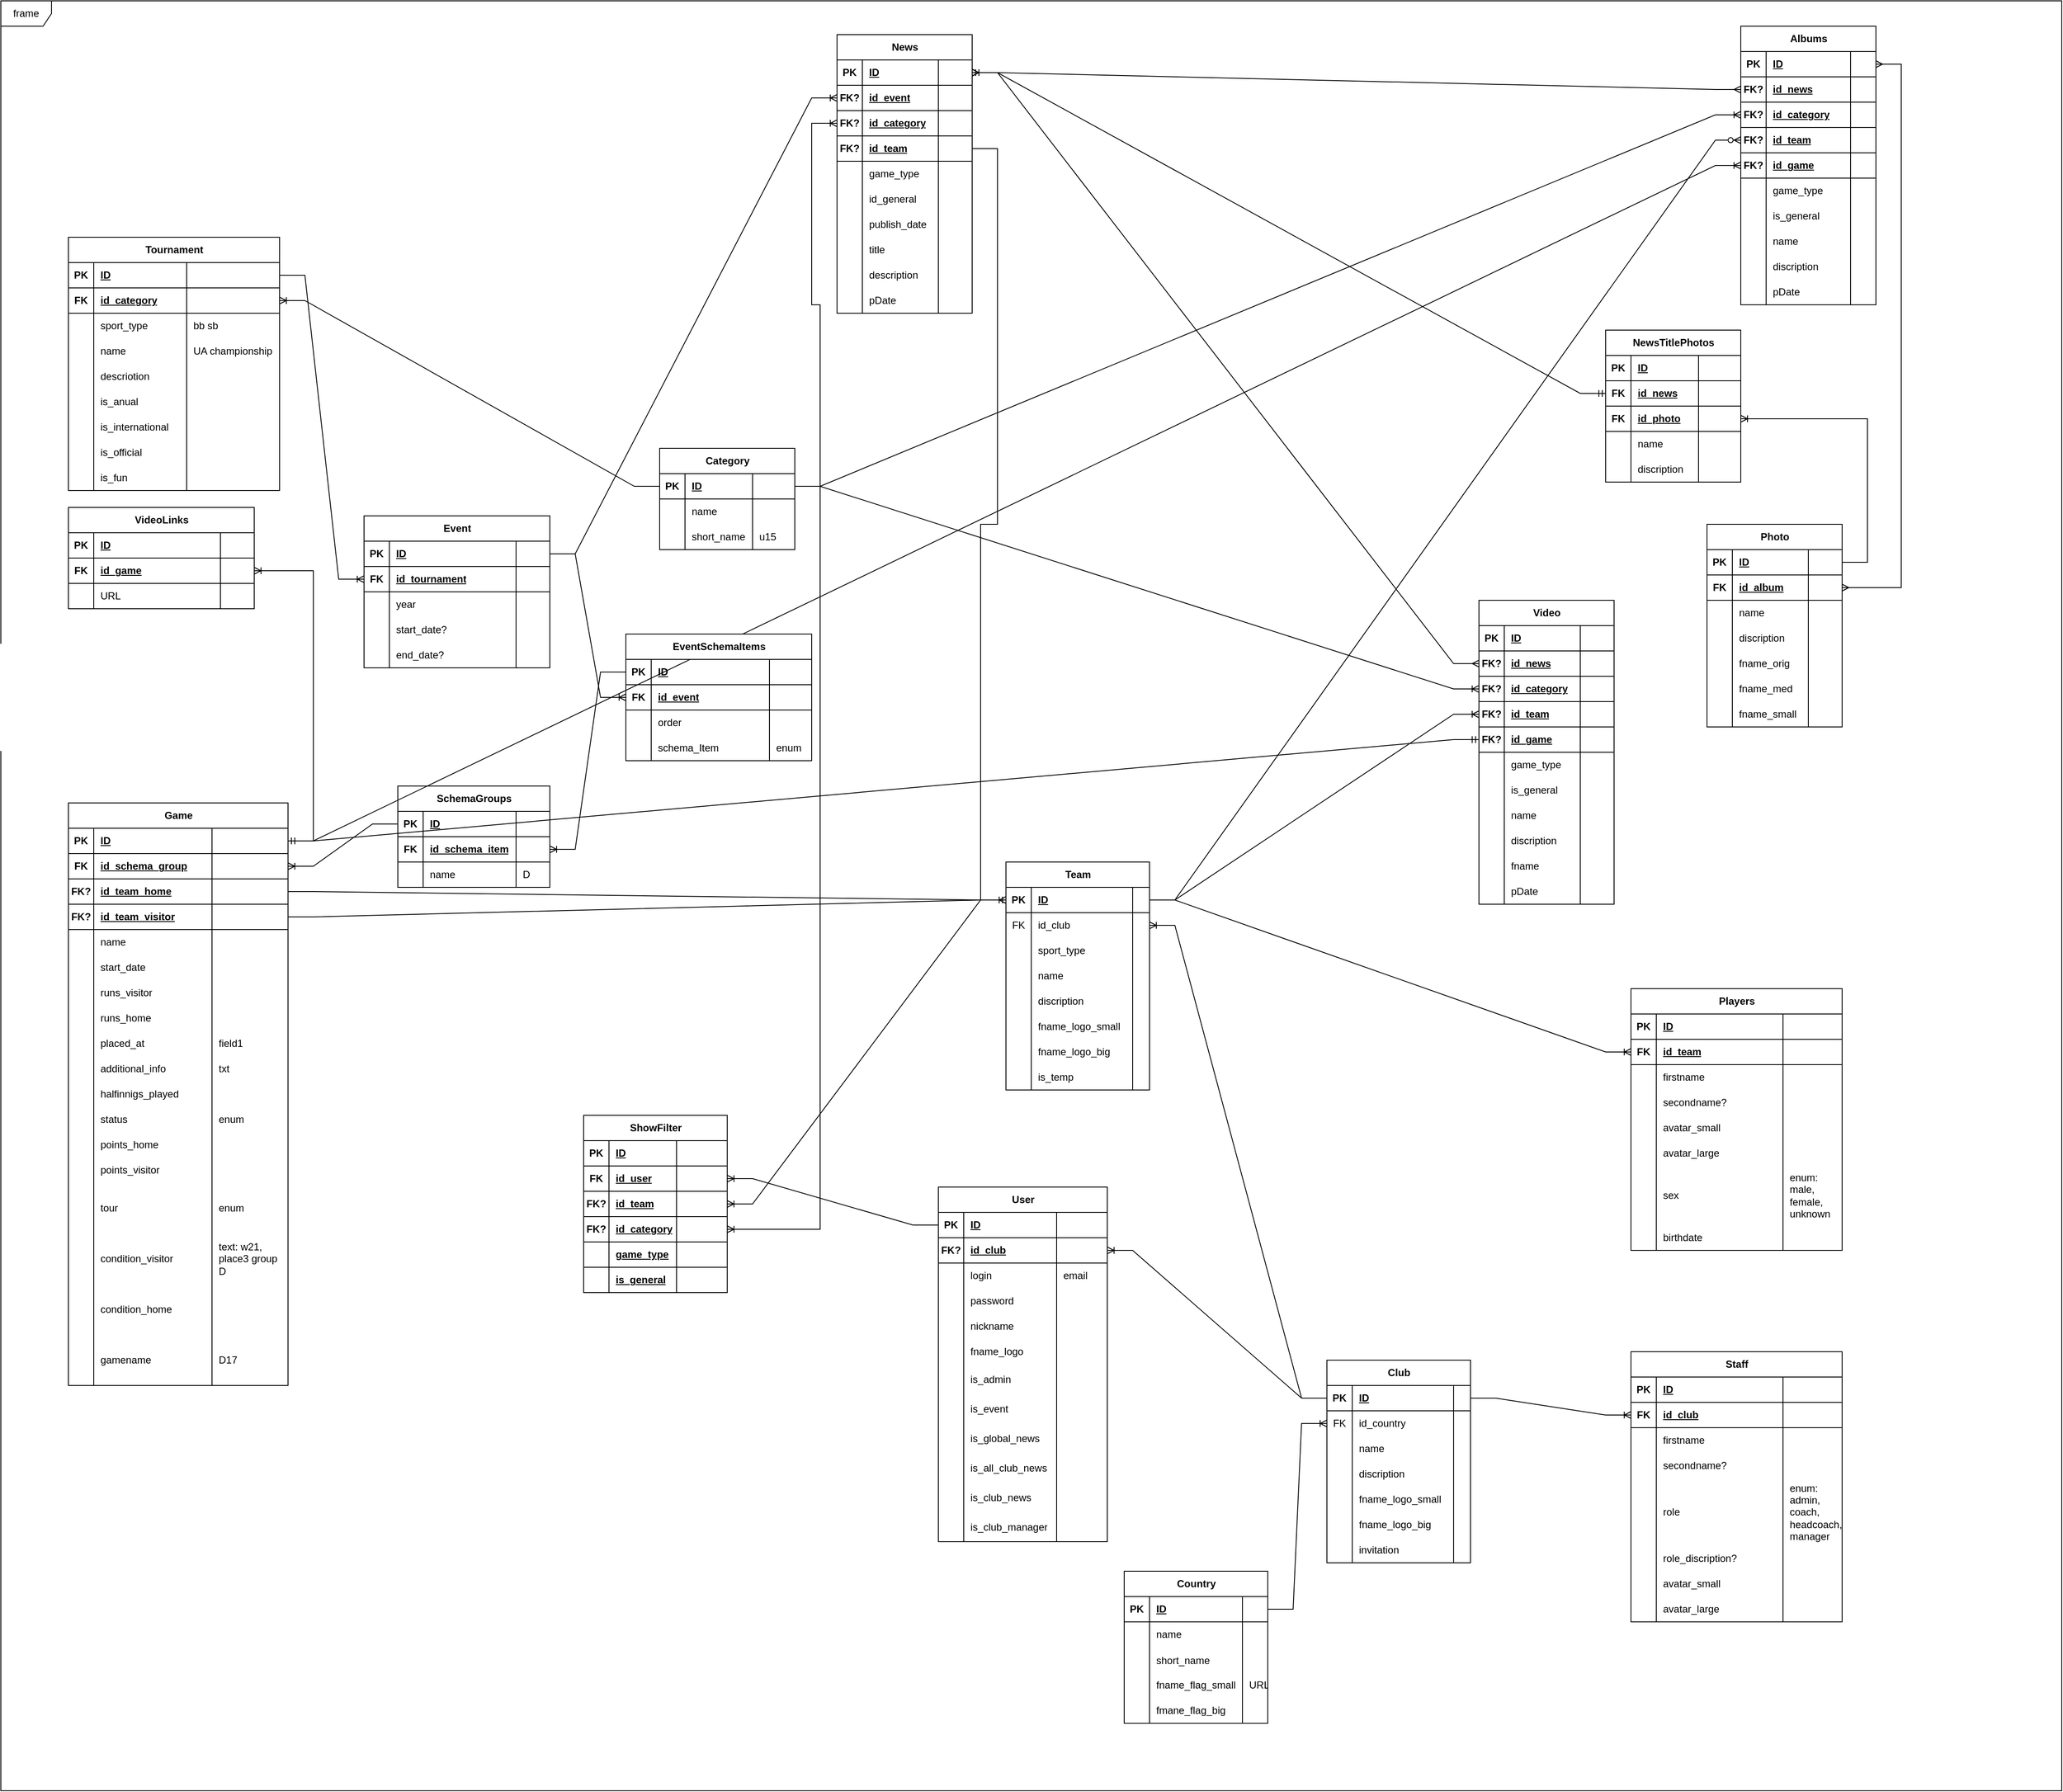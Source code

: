 <mxfile version="22.1.5" type="github">
  <diagram name="Page-1" id="c4acf3e9-155e-7222-9cf6-157b1a14988f">
    <mxGraphModel dx="1900" dy="2742" grid="1" gridSize="10" guides="1" tooltips="1" connect="1" arrows="1" fold="1" page="1" pageScale="1" pageWidth="850" pageHeight="1100" background="none" math="0" shadow="0">
      <root>
        <object label="" ttttttttt="666666666666" id="0">
          <mxCell />
        </object>
        <mxCell id="1" parent="0" />
        <mxCell id="mZXLlO7PQuXniERjBIcv-2" value="frame" style="shape=umlFrame;whiteSpace=wrap;html=1;pointerEvents=0;" parent="1" vertex="1">
          <mxGeometry x="-800" y="-2120" width="2440" height="2120" as="geometry" />
        </mxCell>
        <mxCell id="mZXLlO7PQuXniERjBIcv-32" value="Tournament" style="shape=table;startSize=30;container=1;collapsible=1;childLayout=tableLayout;fixedRows=1;rowLines=0;fontStyle=1;align=center;resizeLast=1;html=1;" parent="1" vertex="1">
          <mxGeometry x="-720" y="-1840" width="250" height="300" as="geometry" />
        </mxCell>
        <mxCell id="mZXLlO7PQuXniERjBIcv-33" value="" style="shape=tableRow;horizontal=0;startSize=0;swimlaneHead=0;swimlaneBody=0;fillColor=none;collapsible=0;dropTarget=0;points=[[0,0.5],[1,0.5]];portConstraint=eastwest;top=0;left=0;right=0;bottom=1;" parent="mZXLlO7PQuXniERjBIcv-32" vertex="1">
          <mxGeometry y="30" width="250" height="30" as="geometry" />
        </mxCell>
        <mxCell id="mZXLlO7PQuXniERjBIcv-34" value="PK" style="shape=partialRectangle;connectable=0;fillColor=none;top=0;left=0;bottom=0;right=0;fontStyle=1;overflow=hidden;whiteSpace=wrap;html=1;" parent="mZXLlO7PQuXniERjBIcv-33" vertex="1">
          <mxGeometry width="30" height="30" as="geometry">
            <mxRectangle width="30" height="30" as="alternateBounds" />
          </mxGeometry>
        </mxCell>
        <mxCell id="mZXLlO7PQuXniERjBIcv-35" value="ID" style="shape=partialRectangle;connectable=0;fillColor=none;top=0;left=0;bottom=0;right=0;align=left;spacingLeft=6;fontStyle=5;overflow=hidden;whiteSpace=wrap;html=1;" parent="mZXLlO7PQuXniERjBIcv-33" vertex="1">
          <mxGeometry x="30" width="110" height="30" as="geometry">
            <mxRectangle width="110" height="30" as="alternateBounds" />
          </mxGeometry>
        </mxCell>
        <mxCell id="mZXLlO7PQuXniERjBIcv-119" style="shape=partialRectangle;connectable=0;fillColor=none;top=0;left=0;bottom=0;right=0;align=left;spacingLeft=6;fontStyle=5;overflow=hidden;whiteSpace=wrap;html=1;" parent="mZXLlO7PQuXniERjBIcv-33" vertex="1">
          <mxGeometry x="140" width="110" height="30" as="geometry">
            <mxRectangle width="110" height="30" as="alternateBounds" />
          </mxGeometry>
        </mxCell>
        <mxCell id="mZXLlO7PQuXniERjBIcv-66" style="shape=tableRow;horizontal=0;startSize=0;swimlaneHead=0;swimlaneBody=0;fillColor=none;collapsible=0;dropTarget=0;points=[[0,0.5],[1,0.5]];portConstraint=eastwest;top=0;left=0;right=0;bottom=1;" parent="mZXLlO7PQuXniERjBIcv-32" vertex="1">
          <mxGeometry y="60" width="250" height="30" as="geometry" />
        </mxCell>
        <mxCell id="mZXLlO7PQuXniERjBIcv-67" value="FK" style="shape=partialRectangle;connectable=0;fillColor=none;top=0;left=0;bottom=0;right=0;fontStyle=1;overflow=hidden;whiteSpace=wrap;html=1;" parent="mZXLlO7PQuXniERjBIcv-66" vertex="1">
          <mxGeometry width="30" height="30" as="geometry">
            <mxRectangle width="30" height="30" as="alternateBounds" />
          </mxGeometry>
        </mxCell>
        <mxCell id="mZXLlO7PQuXniERjBIcv-68" value="id_category" style="shape=partialRectangle;connectable=0;fillColor=none;top=0;left=0;bottom=0;right=0;align=left;spacingLeft=6;fontStyle=5;overflow=hidden;whiteSpace=wrap;html=1;" parent="mZXLlO7PQuXniERjBIcv-66" vertex="1">
          <mxGeometry x="30" width="110" height="30" as="geometry">
            <mxRectangle width="110" height="30" as="alternateBounds" />
          </mxGeometry>
        </mxCell>
        <mxCell id="mZXLlO7PQuXniERjBIcv-120" style="shape=partialRectangle;connectable=0;fillColor=none;top=0;left=0;bottom=0;right=0;align=left;spacingLeft=6;fontStyle=5;overflow=hidden;whiteSpace=wrap;html=1;" parent="mZXLlO7PQuXniERjBIcv-66" vertex="1">
          <mxGeometry x="140" width="110" height="30" as="geometry">
            <mxRectangle width="110" height="30" as="alternateBounds" />
          </mxGeometry>
        </mxCell>
        <mxCell id="Z1mPy84F_ZwpazV_Lk57-9" style="shape=tableRow;horizontal=0;startSize=0;swimlaneHead=0;swimlaneBody=0;fillColor=none;collapsible=0;dropTarget=0;points=[[0,0.5],[1,0.5]];portConstraint=eastwest;top=0;left=0;right=0;bottom=0;" parent="mZXLlO7PQuXniERjBIcv-32" vertex="1">
          <mxGeometry y="90" width="250" height="30" as="geometry" />
        </mxCell>
        <mxCell id="Z1mPy84F_ZwpazV_Lk57-10" style="shape=partialRectangle;connectable=0;fillColor=none;top=0;left=0;bottom=0;right=0;editable=1;overflow=hidden;whiteSpace=wrap;html=1;" parent="Z1mPy84F_ZwpazV_Lk57-9" vertex="1">
          <mxGeometry width="30" height="30" as="geometry">
            <mxRectangle width="30" height="30" as="alternateBounds" />
          </mxGeometry>
        </mxCell>
        <mxCell id="Z1mPy84F_ZwpazV_Lk57-11" value="sport_type" style="shape=partialRectangle;connectable=0;fillColor=none;top=0;left=0;bottom=0;right=0;align=left;spacingLeft=6;overflow=hidden;whiteSpace=wrap;html=1;" parent="Z1mPy84F_ZwpazV_Lk57-9" vertex="1">
          <mxGeometry x="30" width="110" height="30" as="geometry">
            <mxRectangle width="110" height="30" as="alternateBounds" />
          </mxGeometry>
        </mxCell>
        <mxCell id="Z1mPy84F_ZwpazV_Lk57-12" value="bb sb" style="shape=partialRectangle;connectable=0;fillColor=none;top=0;left=0;bottom=0;right=0;align=left;spacingLeft=6;overflow=hidden;whiteSpace=wrap;html=1;" parent="Z1mPy84F_ZwpazV_Lk57-9" vertex="1">
          <mxGeometry x="140" width="110" height="30" as="geometry">
            <mxRectangle width="110" height="30" as="alternateBounds" />
          </mxGeometry>
        </mxCell>
        <mxCell id="mZXLlO7PQuXniERjBIcv-36" value="" style="shape=tableRow;horizontal=0;startSize=0;swimlaneHead=0;swimlaneBody=0;fillColor=none;collapsible=0;dropTarget=0;points=[[0,0.5],[1,0.5]];portConstraint=eastwest;top=0;left=0;right=0;bottom=0;" parent="mZXLlO7PQuXniERjBIcv-32" vertex="1">
          <mxGeometry y="120" width="250" height="30" as="geometry" />
        </mxCell>
        <mxCell id="mZXLlO7PQuXniERjBIcv-37" value="" style="shape=partialRectangle;connectable=0;fillColor=none;top=0;left=0;bottom=0;right=0;editable=1;overflow=hidden;whiteSpace=wrap;html=1;" parent="mZXLlO7PQuXniERjBIcv-36" vertex="1">
          <mxGeometry width="30" height="30" as="geometry">
            <mxRectangle width="30" height="30" as="alternateBounds" />
          </mxGeometry>
        </mxCell>
        <mxCell id="mZXLlO7PQuXniERjBIcv-38" value="name" style="shape=partialRectangle;connectable=0;fillColor=none;top=0;left=0;bottom=0;right=0;align=left;spacingLeft=6;overflow=hidden;whiteSpace=wrap;html=1;" parent="mZXLlO7PQuXniERjBIcv-36" vertex="1">
          <mxGeometry x="30" width="110" height="30" as="geometry">
            <mxRectangle width="110" height="30" as="alternateBounds" />
          </mxGeometry>
        </mxCell>
        <mxCell id="mZXLlO7PQuXniERjBIcv-121" value="UA championship" style="shape=partialRectangle;connectable=0;fillColor=none;top=0;left=0;bottom=0;right=0;align=left;spacingLeft=6;overflow=hidden;whiteSpace=wrap;html=1;" parent="mZXLlO7PQuXniERjBIcv-36" vertex="1">
          <mxGeometry x="140" width="110" height="30" as="geometry">
            <mxRectangle width="110" height="30" as="alternateBounds" />
          </mxGeometry>
        </mxCell>
        <mxCell id="mZXLlO7PQuXniERjBIcv-39" value="" style="shape=tableRow;horizontal=0;startSize=0;swimlaneHead=0;swimlaneBody=0;fillColor=none;collapsible=0;dropTarget=0;points=[[0,0.5],[1,0.5]];portConstraint=eastwest;top=0;left=0;right=0;bottom=0;" parent="mZXLlO7PQuXniERjBIcv-32" vertex="1">
          <mxGeometry y="150" width="250" height="30" as="geometry" />
        </mxCell>
        <mxCell id="mZXLlO7PQuXniERjBIcv-40" value="" style="shape=partialRectangle;connectable=0;fillColor=none;top=0;left=0;bottom=0;right=0;editable=1;overflow=hidden;whiteSpace=wrap;html=1;" parent="mZXLlO7PQuXniERjBIcv-39" vertex="1">
          <mxGeometry width="30" height="30" as="geometry">
            <mxRectangle width="30" height="30" as="alternateBounds" />
          </mxGeometry>
        </mxCell>
        <mxCell id="mZXLlO7PQuXniERjBIcv-41" value="descriotion" style="shape=partialRectangle;connectable=0;fillColor=none;top=0;left=0;bottom=0;right=0;align=left;spacingLeft=6;overflow=hidden;whiteSpace=wrap;html=1;" parent="mZXLlO7PQuXniERjBIcv-39" vertex="1">
          <mxGeometry x="30" width="110" height="30" as="geometry">
            <mxRectangle width="110" height="30" as="alternateBounds" />
          </mxGeometry>
        </mxCell>
        <mxCell id="mZXLlO7PQuXniERjBIcv-122" style="shape=partialRectangle;connectable=0;fillColor=none;top=0;left=0;bottom=0;right=0;align=left;spacingLeft=6;overflow=hidden;whiteSpace=wrap;html=1;" parent="mZXLlO7PQuXniERjBIcv-39" vertex="1">
          <mxGeometry x="140" width="110" height="30" as="geometry">
            <mxRectangle width="110" height="30" as="alternateBounds" />
          </mxGeometry>
        </mxCell>
        <mxCell id="mZXLlO7PQuXniERjBIcv-42" value="" style="shape=tableRow;horizontal=0;startSize=0;swimlaneHead=0;swimlaneBody=0;fillColor=none;collapsible=0;dropTarget=0;points=[[0,0.5],[1,0.5]];portConstraint=eastwest;top=0;left=0;right=0;bottom=0;" parent="mZXLlO7PQuXniERjBIcv-32" vertex="1">
          <mxGeometry y="180" width="250" height="30" as="geometry" />
        </mxCell>
        <mxCell id="mZXLlO7PQuXniERjBIcv-43" value="" style="shape=partialRectangle;connectable=0;fillColor=none;top=0;left=0;bottom=0;right=0;editable=1;overflow=hidden;whiteSpace=wrap;html=1;" parent="mZXLlO7PQuXniERjBIcv-42" vertex="1">
          <mxGeometry width="30" height="30" as="geometry">
            <mxRectangle width="30" height="30" as="alternateBounds" />
          </mxGeometry>
        </mxCell>
        <mxCell id="mZXLlO7PQuXniERjBIcv-44" value="is_anual" style="shape=partialRectangle;connectable=0;fillColor=none;top=0;left=0;bottom=0;right=0;align=left;spacingLeft=6;overflow=hidden;whiteSpace=wrap;html=1;" parent="mZXLlO7PQuXniERjBIcv-42" vertex="1">
          <mxGeometry x="30" width="110" height="30" as="geometry">
            <mxRectangle width="110" height="30" as="alternateBounds" />
          </mxGeometry>
        </mxCell>
        <mxCell id="mZXLlO7PQuXniERjBIcv-123" style="shape=partialRectangle;connectable=0;fillColor=none;top=0;left=0;bottom=0;right=0;align=left;spacingLeft=6;overflow=hidden;whiteSpace=wrap;html=1;" parent="mZXLlO7PQuXniERjBIcv-42" vertex="1">
          <mxGeometry x="140" width="110" height="30" as="geometry">
            <mxRectangle width="110" height="30" as="alternateBounds" />
          </mxGeometry>
        </mxCell>
        <mxCell id="mZXLlO7PQuXniERjBIcv-69" style="shape=tableRow;horizontal=0;startSize=0;swimlaneHead=0;swimlaneBody=0;fillColor=none;collapsible=0;dropTarget=0;points=[[0,0.5],[1,0.5]];portConstraint=eastwest;top=0;left=0;right=0;bottom=0;" parent="mZXLlO7PQuXniERjBIcv-32" vertex="1">
          <mxGeometry y="210" width="250" height="30" as="geometry" />
        </mxCell>
        <mxCell id="mZXLlO7PQuXniERjBIcv-70" style="shape=partialRectangle;connectable=0;fillColor=none;top=0;left=0;bottom=0;right=0;editable=1;overflow=hidden;whiteSpace=wrap;html=1;" parent="mZXLlO7PQuXniERjBIcv-69" vertex="1">
          <mxGeometry width="30" height="30" as="geometry">
            <mxRectangle width="30" height="30" as="alternateBounds" />
          </mxGeometry>
        </mxCell>
        <mxCell id="mZXLlO7PQuXniERjBIcv-71" value="is_international" style="shape=partialRectangle;connectable=0;fillColor=none;top=0;left=0;bottom=0;right=0;align=left;spacingLeft=6;overflow=hidden;whiteSpace=wrap;html=1;" parent="mZXLlO7PQuXniERjBIcv-69" vertex="1">
          <mxGeometry x="30" width="110" height="30" as="geometry">
            <mxRectangle width="110" height="30" as="alternateBounds" />
          </mxGeometry>
        </mxCell>
        <mxCell id="mZXLlO7PQuXniERjBIcv-124" style="shape=partialRectangle;connectable=0;fillColor=none;top=0;left=0;bottom=0;right=0;align=left;spacingLeft=6;overflow=hidden;whiteSpace=wrap;html=1;" parent="mZXLlO7PQuXniERjBIcv-69" vertex="1">
          <mxGeometry x="140" width="110" height="30" as="geometry">
            <mxRectangle width="110" height="30" as="alternateBounds" />
          </mxGeometry>
        </mxCell>
        <mxCell id="Q11eXXQM6axl9XuAtp1R-158" style="shape=tableRow;horizontal=0;startSize=0;swimlaneHead=0;swimlaneBody=0;fillColor=none;collapsible=0;dropTarget=0;points=[[0,0.5],[1,0.5]];portConstraint=eastwest;top=0;left=0;right=0;bottom=0;" parent="mZXLlO7PQuXniERjBIcv-32" vertex="1">
          <mxGeometry y="240" width="250" height="30" as="geometry" />
        </mxCell>
        <mxCell id="Q11eXXQM6axl9XuAtp1R-159" style="shape=partialRectangle;connectable=0;fillColor=none;top=0;left=0;bottom=0;right=0;editable=1;overflow=hidden;whiteSpace=wrap;html=1;" parent="Q11eXXQM6axl9XuAtp1R-158" vertex="1">
          <mxGeometry width="30" height="30" as="geometry">
            <mxRectangle width="30" height="30" as="alternateBounds" />
          </mxGeometry>
        </mxCell>
        <mxCell id="Q11eXXQM6axl9XuAtp1R-160" value="is_official" style="shape=partialRectangle;connectable=0;fillColor=none;top=0;left=0;bottom=0;right=0;align=left;spacingLeft=6;overflow=hidden;whiteSpace=wrap;html=1;" parent="Q11eXXQM6axl9XuAtp1R-158" vertex="1">
          <mxGeometry x="30" width="110" height="30" as="geometry">
            <mxRectangle width="110" height="30" as="alternateBounds" />
          </mxGeometry>
        </mxCell>
        <mxCell id="Q11eXXQM6axl9XuAtp1R-161" style="shape=partialRectangle;connectable=0;fillColor=none;top=0;left=0;bottom=0;right=0;align=left;spacingLeft=6;overflow=hidden;whiteSpace=wrap;html=1;" parent="Q11eXXQM6axl9XuAtp1R-158" vertex="1">
          <mxGeometry x="140" width="110" height="30" as="geometry">
            <mxRectangle width="110" height="30" as="alternateBounds" />
          </mxGeometry>
        </mxCell>
        <mxCell id="T6xkw-TYxghkpUxXhLsv-1" style="shape=tableRow;horizontal=0;startSize=0;swimlaneHead=0;swimlaneBody=0;fillColor=none;collapsible=0;dropTarget=0;points=[[0,0.5],[1,0.5]];portConstraint=eastwest;top=0;left=0;right=0;bottom=0;" vertex="1" parent="mZXLlO7PQuXniERjBIcv-32">
          <mxGeometry y="270" width="250" height="30" as="geometry" />
        </mxCell>
        <mxCell id="T6xkw-TYxghkpUxXhLsv-2" style="shape=partialRectangle;connectable=0;fillColor=none;top=0;left=0;bottom=0;right=0;editable=1;overflow=hidden;whiteSpace=wrap;html=1;" vertex="1" parent="T6xkw-TYxghkpUxXhLsv-1">
          <mxGeometry width="30" height="30" as="geometry">
            <mxRectangle width="30" height="30" as="alternateBounds" />
          </mxGeometry>
        </mxCell>
        <mxCell id="T6xkw-TYxghkpUxXhLsv-3" value="is_fun" style="shape=partialRectangle;connectable=0;fillColor=none;top=0;left=0;bottom=0;right=0;align=left;spacingLeft=6;overflow=hidden;whiteSpace=wrap;html=1;" vertex="1" parent="T6xkw-TYxghkpUxXhLsv-1">
          <mxGeometry x="30" width="110" height="30" as="geometry">
            <mxRectangle width="110" height="30" as="alternateBounds" />
          </mxGeometry>
        </mxCell>
        <mxCell id="T6xkw-TYxghkpUxXhLsv-4" style="shape=partialRectangle;connectable=0;fillColor=none;top=0;left=0;bottom=0;right=0;align=left;spacingLeft=6;overflow=hidden;whiteSpace=wrap;html=1;" vertex="1" parent="T6xkw-TYxghkpUxXhLsv-1">
          <mxGeometry x="140" width="110" height="30" as="geometry">
            <mxRectangle width="110" height="30" as="alternateBounds" />
          </mxGeometry>
        </mxCell>
        <mxCell id="mZXLlO7PQuXniERjBIcv-72" value="Category" style="shape=table;startSize=30;container=1;collapsible=1;childLayout=tableLayout;fixedRows=1;rowLines=0;fontStyle=1;align=center;resizeLast=1;html=1;" parent="1" vertex="1">
          <mxGeometry x="-20" y="-1590" width="160" height="120" as="geometry" />
        </mxCell>
        <mxCell id="mZXLlO7PQuXniERjBIcv-73" value="" style="shape=tableRow;horizontal=0;startSize=0;swimlaneHead=0;swimlaneBody=0;fillColor=none;collapsible=0;dropTarget=0;points=[[0,0.5],[1,0.5]];portConstraint=eastwest;top=0;left=0;right=0;bottom=1;" parent="mZXLlO7PQuXniERjBIcv-72" vertex="1">
          <mxGeometry y="30" width="160" height="30" as="geometry" />
        </mxCell>
        <mxCell id="mZXLlO7PQuXniERjBIcv-74" value="PK" style="shape=partialRectangle;connectable=0;fillColor=none;top=0;left=0;bottom=0;right=0;fontStyle=1;overflow=hidden;whiteSpace=wrap;html=1;" parent="mZXLlO7PQuXniERjBIcv-73" vertex="1">
          <mxGeometry width="30" height="30" as="geometry">
            <mxRectangle width="30" height="30" as="alternateBounds" />
          </mxGeometry>
        </mxCell>
        <mxCell id="mZXLlO7PQuXniERjBIcv-75" value="ID" style="shape=partialRectangle;connectable=0;fillColor=none;top=0;left=0;bottom=0;right=0;align=left;spacingLeft=6;fontStyle=5;overflow=hidden;whiteSpace=wrap;html=1;" parent="mZXLlO7PQuXniERjBIcv-73" vertex="1">
          <mxGeometry x="30" width="80" height="30" as="geometry">
            <mxRectangle width="80" height="30" as="alternateBounds" />
          </mxGeometry>
        </mxCell>
        <mxCell id="mZXLlO7PQuXniERjBIcv-116" style="shape=partialRectangle;connectable=0;fillColor=none;top=0;left=0;bottom=0;right=0;align=left;spacingLeft=6;fontStyle=5;overflow=hidden;whiteSpace=wrap;html=1;" parent="mZXLlO7PQuXniERjBIcv-73" vertex="1">
          <mxGeometry x="110" width="50" height="30" as="geometry">
            <mxRectangle width="50" height="30" as="alternateBounds" />
          </mxGeometry>
        </mxCell>
        <mxCell id="mZXLlO7PQuXniERjBIcv-79" value="" style="shape=tableRow;horizontal=0;startSize=0;swimlaneHead=0;swimlaneBody=0;fillColor=none;collapsible=0;dropTarget=0;points=[[0,0.5],[1,0.5]];portConstraint=eastwest;top=0;left=0;right=0;bottom=0;" parent="mZXLlO7PQuXniERjBIcv-72" vertex="1">
          <mxGeometry y="60" width="160" height="30" as="geometry" />
        </mxCell>
        <mxCell id="mZXLlO7PQuXniERjBIcv-80" value="" style="shape=partialRectangle;connectable=0;fillColor=none;top=0;left=0;bottom=0;right=0;editable=1;overflow=hidden;whiteSpace=wrap;html=1;" parent="mZXLlO7PQuXniERjBIcv-79" vertex="1">
          <mxGeometry width="30" height="30" as="geometry">
            <mxRectangle width="30" height="30" as="alternateBounds" />
          </mxGeometry>
        </mxCell>
        <mxCell id="mZXLlO7PQuXniERjBIcv-81" value="name" style="shape=partialRectangle;connectable=0;fillColor=none;top=0;left=0;bottom=0;right=0;align=left;spacingLeft=6;overflow=hidden;whiteSpace=wrap;html=1;" parent="mZXLlO7PQuXniERjBIcv-79" vertex="1">
          <mxGeometry x="30" width="80" height="30" as="geometry">
            <mxRectangle width="80" height="30" as="alternateBounds" />
          </mxGeometry>
        </mxCell>
        <mxCell id="mZXLlO7PQuXniERjBIcv-117" value="" style="shape=partialRectangle;connectable=0;fillColor=none;top=0;left=0;bottom=0;right=0;align=left;spacingLeft=6;overflow=hidden;whiteSpace=wrap;html=1;" parent="mZXLlO7PQuXniERjBIcv-79" vertex="1">
          <mxGeometry x="110" width="50" height="30" as="geometry">
            <mxRectangle width="50" height="30" as="alternateBounds" />
          </mxGeometry>
        </mxCell>
        <mxCell id="mZXLlO7PQuXniERjBIcv-82" value="" style="shape=tableRow;horizontal=0;startSize=0;swimlaneHead=0;swimlaneBody=0;fillColor=none;collapsible=0;dropTarget=0;points=[[0,0.5],[1,0.5]];portConstraint=eastwest;top=0;left=0;right=0;bottom=0;" parent="mZXLlO7PQuXniERjBIcv-72" vertex="1">
          <mxGeometry y="90" width="160" height="30" as="geometry" />
        </mxCell>
        <mxCell id="mZXLlO7PQuXniERjBIcv-83" value="" style="shape=partialRectangle;connectable=0;fillColor=none;top=0;left=0;bottom=0;right=0;editable=1;overflow=hidden;whiteSpace=wrap;html=1;" parent="mZXLlO7PQuXniERjBIcv-82" vertex="1">
          <mxGeometry width="30" height="30" as="geometry">
            <mxRectangle width="30" height="30" as="alternateBounds" />
          </mxGeometry>
        </mxCell>
        <mxCell id="mZXLlO7PQuXniERjBIcv-84" value="short_name" style="shape=partialRectangle;connectable=0;fillColor=none;top=0;left=0;bottom=0;right=0;align=left;spacingLeft=6;overflow=hidden;whiteSpace=wrap;html=1;" parent="mZXLlO7PQuXniERjBIcv-82" vertex="1">
          <mxGeometry x="30" width="80" height="30" as="geometry">
            <mxRectangle width="80" height="30" as="alternateBounds" />
          </mxGeometry>
        </mxCell>
        <mxCell id="mZXLlO7PQuXniERjBIcv-118" value="u15" style="shape=partialRectangle;connectable=0;fillColor=none;top=0;left=0;bottom=0;right=0;align=left;spacingLeft=6;overflow=hidden;whiteSpace=wrap;html=1;" parent="mZXLlO7PQuXniERjBIcv-82" vertex="1">
          <mxGeometry x="110" width="50" height="30" as="geometry">
            <mxRectangle width="50" height="30" as="alternateBounds" />
          </mxGeometry>
        </mxCell>
        <mxCell id="mZXLlO7PQuXniERjBIcv-96" value="" style="edgeStyle=entityRelationEdgeStyle;fontSize=12;html=1;endArrow=ERoneToMany;rounded=0;" parent="1" source="mZXLlO7PQuXniERjBIcv-73" target="mZXLlO7PQuXniERjBIcv-66" edge="1">
          <mxGeometry width="100" height="100" relative="1" as="geometry">
            <mxPoint x="-200" y="-1540" as="sourcePoint" />
            <mxPoint x="-100" y="-1640" as="targetPoint" />
          </mxGeometry>
        </mxCell>
        <mxCell id="mZXLlO7PQuXniERjBIcv-97" value="Event" style="shape=table;startSize=30;container=1;collapsible=1;childLayout=tableLayout;fixedRows=1;rowLines=0;fontStyle=1;align=center;resizeLast=1;html=1;" parent="1" vertex="1">
          <mxGeometry x="-370" y="-1510" width="220" height="180" as="geometry" />
        </mxCell>
        <mxCell id="mZXLlO7PQuXniERjBIcv-98" value="" style="shape=tableRow;horizontal=0;startSize=0;swimlaneHead=0;swimlaneBody=0;fillColor=none;collapsible=0;dropTarget=0;points=[[0,0.5],[1,0.5]];portConstraint=eastwest;top=0;left=0;right=0;bottom=1;" parent="mZXLlO7PQuXniERjBIcv-97" vertex="1">
          <mxGeometry y="30" width="220" height="30" as="geometry" />
        </mxCell>
        <mxCell id="mZXLlO7PQuXniERjBIcv-99" value="PK" style="shape=partialRectangle;connectable=0;fillColor=none;top=0;left=0;bottom=0;right=0;fontStyle=1;overflow=hidden;whiteSpace=wrap;html=1;" parent="mZXLlO7PQuXniERjBIcv-98" vertex="1">
          <mxGeometry width="30" height="30" as="geometry">
            <mxRectangle width="30" height="30" as="alternateBounds" />
          </mxGeometry>
        </mxCell>
        <mxCell id="mZXLlO7PQuXniERjBIcv-100" value="ID" style="shape=partialRectangle;connectable=0;fillColor=none;top=0;left=0;bottom=0;right=0;align=left;spacingLeft=6;fontStyle=5;overflow=hidden;whiteSpace=wrap;html=1;" parent="mZXLlO7PQuXniERjBIcv-98" vertex="1">
          <mxGeometry x="30" width="150" height="30" as="geometry">
            <mxRectangle width="150" height="30" as="alternateBounds" />
          </mxGeometry>
        </mxCell>
        <mxCell id="mZXLlO7PQuXniERjBIcv-126" style="shape=partialRectangle;connectable=0;fillColor=none;top=0;left=0;bottom=0;right=0;align=left;spacingLeft=6;fontStyle=5;overflow=hidden;whiteSpace=wrap;html=1;" parent="mZXLlO7PQuXniERjBIcv-98" vertex="1">
          <mxGeometry x="180" width="40" height="30" as="geometry">
            <mxRectangle width="40" height="30" as="alternateBounds" />
          </mxGeometry>
        </mxCell>
        <mxCell id="mZXLlO7PQuXniERjBIcv-101" style="shape=tableRow;horizontal=0;startSize=0;swimlaneHead=0;swimlaneBody=0;fillColor=none;collapsible=0;dropTarget=0;points=[[0,0.5],[1,0.5]];portConstraint=eastwest;top=0;left=0;right=0;bottom=1;" parent="mZXLlO7PQuXniERjBIcv-97" vertex="1">
          <mxGeometry y="60" width="220" height="30" as="geometry" />
        </mxCell>
        <mxCell id="mZXLlO7PQuXniERjBIcv-102" value="FK" style="shape=partialRectangle;connectable=0;fillColor=none;top=0;left=0;bottom=0;right=0;fontStyle=1;overflow=hidden;whiteSpace=wrap;html=1;" parent="mZXLlO7PQuXniERjBIcv-101" vertex="1">
          <mxGeometry width="30" height="30" as="geometry">
            <mxRectangle width="30" height="30" as="alternateBounds" />
          </mxGeometry>
        </mxCell>
        <mxCell id="mZXLlO7PQuXniERjBIcv-103" value="id_tournament" style="shape=partialRectangle;connectable=0;fillColor=none;top=0;left=0;bottom=0;right=0;align=left;spacingLeft=6;fontStyle=5;overflow=hidden;whiteSpace=wrap;html=1;" parent="mZXLlO7PQuXniERjBIcv-101" vertex="1">
          <mxGeometry x="30" width="150" height="30" as="geometry">
            <mxRectangle width="150" height="30" as="alternateBounds" />
          </mxGeometry>
        </mxCell>
        <mxCell id="mZXLlO7PQuXniERjBIcv-127" style="shape=partialRectangle;connectable=0;fillColor=none;top=0;left=0;bottom=0;right=0;align=left;spacingLeft=6;fontStyle=5;overflow=hidden;whiteSpace=wrap;html=1;" parent="mZXLlO7PQuXniERjBIcv-101" vertex="1">
          <mxGeometry x="180" width="40" height="30" as="geometry">
            <mxRectangle width="40" height="30" as="alternateBounds" />
          </mxGeometry>
        </mxCell>
        <mxCell id="mZXLlO7PQuXniERjBIcv-104" value="" style="shape=tableRow;horizontal=0;startSize=0;swimlaneHead=0;swimlaneBody=0;fillColor=none;collapsible=0;dropTarget=0;points=[[0,0.5],[1,0.5]];portConstraint=eastwest;top=0;left=0;right=0;bottom=0;" parent="mZXLlO7PQuXniERjBIcv-97" vertex="1">
          <mxGeometry y="90" width="220" height="30" as="geometry" />
        </mxCell>
        <mxCell id="mZXLlO7PQuXniERjBIcv-105" value="" style="shape=partialRectangle;connectable=0;fillColor=none;top=0;left=0;bottom=0;right=0;editable=1;overflow=hidden;whiteSpace=wrap;html=1;" parent="mZXLlO7PQuXniERjBIcv-104" vertex="1">
          <mxGeometry width="30" height="30" as="geometry">
            <mxRectangle width="30" height="30" as="alternateBounds" />
          </mxGeometry>
        </mxCell>
        <mxCell id="mZXLlO7PQuXniERjBIcv-106" value="year" style="shape=partialRectangle;connectable=0;fillColor=none;top=0;left=0;bottom=0;right=0;align=left;spacingLeft=6;overflow=hidden;whiteSpace=wrap;html=1;" parent="mZXLlO7PQuXniERjBIcv-104" vertex="1">
          <mxGeometry x="30" width="150" height="30" as="geometry">
            <mxRectangle width="150" height="30" as="alternateBounds" />
          </mxGeometry>
        </mxCell>
        <mxCell id="mZXLlO7PQuXniERjBIcv-128" style="shape=partialRectangle;connectable=0;fillColor=none;top=0;left=0;bottom=0;right=0;align=left;spacingLeft=6;overflow=hidden;whiteSpace=wrap;html=1;" parent="mZXLlO7PQuXniERjBIcv-104" vertex="1">
          <mxGeometry x="180" width="40" height="30" as="geometry">
            <mxRectangle width="40" height="30" as="alternateBounds" />
          </mxGeometry>
        </mxCell>
        <mxCell id="mZXLlO7PQuXniERjBIcv-107" value="" style="shape=tableRow;horizontal=0;startSize=0;swimlaneHead=0;swimlaneBody=0;fillColor=none;collapsible=0;dropTarget=0;points=[[0,0.5],[1,0.5]];portConstraint=eastwest;top=0;left=0;right=0;bottom=0;" parent="mZXLlO7PQuXniERjBIcv-97" vertex="1">
          <mxGeometry y="120" width="220" height="30" as="geometry" />
        </mxCell>
        <mxCell id="mZXLlO7PQuXniERjBIcv-108" value="" style="shape=partialRectangle;connectable=0;fillColor=none;top=0;left=0;bottom=0;right=0;editable=1;overflow=hidden;whiteSpace=wrap;html=1;" parent="mZXLlO7PQuXniERjBIcv-107" vertex="1">
          <mxGeometry width="30" height="30" as="geometry">
            <mxRectangle width="30" height="30" as="alternateBounds" />
          </mxGeometry>
        </mxCell>
        <mxCell id="mZXLlO7PQuXniERjBIcv-109" value="start_date?" style="shape=partialRectangle;connectable=0;fillColor=none;top=0;left=0;bottom=0;right=0;align=left;spacingLeft=6;overflow=hidden;whiteSpace=wrap;html=1;" parent="mZXLlO7PQuXniERjBIcv-107" vertex="1">
          <mxGeometry x="30" width="150" height="30" as="geometry">
            <mxRectangle width="150" height="30" as="alternateBounds" />
          </mxGeometry>
        </mxCell>
        <mxCell id="mZXLlO7PQuXniERjBIcv-129" style="shape=partialRectangle;connectable=0;fillColor=none;top=0;left=0;bottom=0;right=0;align=left;spacingLeft=6;overflow=hidden;whiteSpace=wrap;html=1;" parent="mZXLlO7PQuXniERjBIcv-107" vertex="1">
          <mxGeometry x="180" width="40" height="30" as="geometry">
            <mxRectangle width="40" height="30" as="alternateBounds" />
          </mxGeometry>
        </mxCell>
        <mxCell id="mZXLlO7PQuXniERjBIcv-110" value="" style="shape=tableRow;horizontal=0;startSize=0;swimlaneHead=0;swimlaneBody=0;fillColor=none;collapsible=0;dropTarget=0;points=[[0,0.5],[1,0.5]];portConstraint=eastwest;top=0;left=0;right=0;bottom=0;" parent="mZXLlO7PQuXniERjBIcv-97" vertex="1">
          <mxGeometry y="150" width="220" height="30" as="geometry" />
        </mxCell>
        <mxCell id="mZXLlO7PQuXniERjBIcv-111" value="" style="shape=partialRectangle;connectable=0;fillColor=none;top=0;left=0;bottom=0;right=0;editable=1;overflow=hidden;whiteSpace=wrap;html=1;" parent="mZXLlO7PQuXniERjBIcv-110" vertex="1">
          <mxGeometry width="30" height="30" as="geometry">
            <mxRectangle width="30" height="30" as="alternateBounds" />
          </mxGeometry>
        </mxCell>
        <mxCell id="mZXLlO7PQuXniERjBIcv-112" value="end_date?" style="shape=partialRectangle;connectable=0;fillColor=none;top=0;left=0;bottom=0;right=0;align=left;spacingLeft=6;overflow=hidden;whiteSpace=wrap;html=1;" parent="mZXLlO7PQuXniERjBIcv-110" vertex="1">
          <mxGeometry x="30" width="150" height="30" as="geometry">
            <mxRectangle width="150" height="30" as="alternateBounds" />
          </mxGeometry>
        </mxCell>
        <mxCell id="mZXLlO7PQuXniERjBIcv-130" style="shape=partialRectangle;connectable=0;fillColor=none;top=0;left=0;bottom=0;right=0;align=left;spacingLeft=6;overflow=hidden;whiteSpace=wrap;html=1;" parent="mZXLlO7PQuXniERjBIcv-110" vertex="1">
          <mxGeometry x="180" width="40" height="30" as="geometry">
            <mxRectangle width="40" height="30" as="alternateBounds" />
          </mxGeometry>
        </mxCell>
        <mxCell id="mZXLlO7PQuXniERjBIcv-125" value="" style="edgeStyle=entityRelationEdgeStyle;fontSize=12;html=1;endArrow=ERoneToMany;rounded=0;" parent="1" source="mZXLlO7PQuXniERjBIcv-33" target="mZXLlO7PQuXniERjBIcv-101" edge="1">
          <mxGeometry width="100" height="100" relative="1" as="geometry">
            <mxPoint x="-130" y="-1360" as="sourcePoint" />
            <mxPoint x="-30" y="-1460" as="targetPoint" />
          </mxGeometry>
        </mxCell>
        <mxCell id="mZXLlO7PQuXniERjBIcv-132" value="SchemaGroups" style="shape=table;startSize=30;container=1;collapsible=1;childLayout=tableLayout;fixedRows=1;rowLines=0;fontStyle=1;align=center;resizeLast=1;html=1;" parent="1" vertex="1">
          <mxGeometry x="-330" y="-1190" width="180" height="120" as="geometry" />
        </mxCell>
        <mxCell id="mZXLlO7PQuXniERjBIcv-133" value="" style="shape=tableRow;horizontal=0;startSize=0;swimlaneHead=0;swimlaneBody=0;fillColor=none;collapsible=0;dropTarget=0;points=[[0,0.5],[1,0.5]];portConstraint=eastwest;top=0;left=0;right=0;bottom=1;" parent="mZXLlO7PQuXniERjBIcv-132" vertex="1">
          <mxGeometry y="30" width="180" height="30" as="geometry" />
        </mxCell>
        <mxCell id="mZXLlO7PQuXniERjBIcv-134" value="PK" style="shape=partialRectangle;connectable=0;fillColor=none;top=0;left=0;bottom=0;right=0;fontStyle=1;overflow=hidden;whiteSpace=wrap;html=1;" parent="mZXLlO7PQuXniERjBIcv-133" vertex="1">
          <mxGeometry width="30" height="30" as="geometry">
            <mxRectangle width="30" height="30" as="alternateBounds" />
          </mxGeometry>
        </mxCell>
        <mxCell id="mZXLlO7PQuXniERjBIcv-135" value="ID" style="shape=partialRectangle;connectable=0;fillColor=none;top=0;left=0;bottom=0;right=0;align=left;spacingLeft=6;fontStyle=5;overflow=hidden;whiteSpace=wrap;html=1;" parent="mZXLlO7PQuXniERjBIcv-133" vertex="1">
          <mxGeometry x="30" width="110" height="30" as="geometry">
            <mxRectangle width="110" height="30" as="alternateBounds" />
          </mxGeometry>
        </mxCell>
        <mxCell id="mZXLlO7PQuXniERjBIcv-136" style="shape=partialRectangle;connectable=0;fillColor=none;top=0;left=0;bottom=0;right=0;align=left;spacingLeft=6;fontStyle=5;overflow=hidden;whiteSpace=wrap;html=1;" parent="mZXLlO7PQuXniERjBIcv-133" vertex="1">
          <mxGeometry x="140" width="40" height="30" as="geometry">
            <mxRectangle width="40" height="30" as="alternateBounds" />
          </mxGeometry>
        </mxCell>
        <mxCell id="mZXLlO7PQuXniERjBIcv-145" style="shape=tableRow;horizontal=0;startSize=0;swimlaneHead=0;swimlaneBody=0;fillColor=none;collapsible=0;dropTarget=0;points=[[0,0.5],[1,0.5]];portConstraint=eastwest;top=0;left=0;right=0;bottom=1;" parent="mZXLlO7PQuXniERjBIcv-132" vertex="1">
          <mxGeometry y="60" width="180" height="30" as="geometry" />
        </mxCell>
        <mxCell id="mZXLlO7PQuXniERjBIcv-146" value="FK" style="shape=partialRectangle;connectable=0;fillColor=none;top=0;left=0;bottom=0;right=0;fontStyle=1;overflow=hidden;whiteSpace=wrap;html=1;" parent="mZXLlO7PQuXniERjBIcv-145" vertex="1">
          <mxGeometry width="30" height="30" as="geometry">
            <mxRectangle width="30" height="30" as="alternateBounds" />
          </mxGeometry>
        </mxCell>
        <mxCell id="mZXLlO7PQuXniERjBIcv-147" value="id_schema_item" style="shape=partialRectangle;connectable=0;fillColor=none;top=0;left=0;bottom=0;right=0;align=left;spacingLeft=6;fontStyle=5;overflow=hidden;whiteSpace=wrap;html=1;" parent="mZXLlO7PQuXniERjBIcv-145" vertex="1">
          <mxGeometry x="30" width="110" height="30" as="geometry">
            <mxRectangle width="110" height="30" as="alternateBounds" />
          </mxGeometry>
        </mxCell>
        <mxCell id="mZXLlO7PQuXniERjBIcv-148" style="shape=partialRectangle;connectable=0;fillColor=none;top=0;left=0;bottom=0;right=0;align=left;spacingLeft=6;fontStyle=5;overflow=hidden;whiteSpace=wrap;html=1;" parent="mZXLlO7PQuXniERjBIcv-145" vertex="1">
          <mxGeometry x="140" width="40" height="30" as="geometry">
            <mxRectangle width="40" height="30" as="alternateBounds" />
          </mxGeometry>
        </mxCell>
        <mxCell id="mZXLlO7PQuXniERjBIcv-137" value="" style="shape=tableRow;horizontal=0;startSize=0;swimlaneHead=0;swimlaneBody=0;fillColor=none;collapsible=0;dropTarget=0;points=[[0,0.5],[1,0.5]];portConstraint=eastwest;top=0;left=0;right=0;bottom=0;" parent="mZXLlO7PQuXniERjBIcv-132" vertex="1">
          <mxGeometry y="90" width="180" height="30" as="geometry" />
        </mxCell>
        <mxCell id="mZXLlO7PQuXniERjBIcv-138" value="" style="shape=partialRectangle;connectable=0;fillColor=none;top=0;left=0;bottom=0;right=0;editable=1;overflow=hidden;whiteSpace=wrap;html=1;" parent="mZXLlO7PQuXniERjBIcv-137" vertex="1">
          <mxGeometry width="30" height="30" as="geometry">
            <mxRectangle width="30" height="30" as="alternateBounds" />
          </mxGeometry>
        </mxCell>
        <mxCell id="mZXLlO7PQuXniERjBIcv-139" value="name" style="shape=partialRectangle;connectable=0;fillColor=none;top=0;left=0;bottom=0;right=0;align=left;spacingLeft=6;overflow=hidden;whiteSpace=wrap;html=1;" parent="mZXLlO7PQuXniERjBIcv-137" vertex="1">
          <mxGeometry x="30" width="110" height="30" as="geometry">
            <mxRectangle width="110" height="30" as="alternateBounds" />
          </mxGeometry>
        </mxCell>
        <mxCell id="mZXLlO7PQuXniERjBIcv-140" value="D" style="shape=partialRectangle;connectable=0;fillColor=none;top=0;left=0;bottom=0;right=0;align=left;spacingLeft=6;overflow=hidden;whiteSpace=wrap;html=1;" parent="mZXLlO7PQuXniERjBIcv-137" vertex="1">
          <mxGeometry x="140" width="40" height="30" as="geometry">
            <mxRectangle width="40" height="30" as="alternateBounds" />
          </mxGeometry>
        </mxCell>
        <mxCell id="mZXLlO7PQuXniERjBIcv-154" value="Team" style="shape=table;startSize=30;container=1;collapsible=1;childLayout=tableLayout;fixedRows=1;rowLines=0;fontStyle=1;align=center;resizeLast=1;html=1;" parent="1" vertex="1">
          <mxGeometry x="390" y="-1100" width="170" height="270" as="geometry" />
        </mxCell>
        <mxCell id="mZXLlO7PQuXniERjBIcv-155" value="" style="shape=tableRow;horizontal=0;startSize=0;swimlaneHead=0;swimlaneBody=0;fillColor=none;collapsible=0;dropTarget=0;points=[[0,0.5],[1,0.5]];portConstraint=eastwest;top=0;left=0;right=0;bottom=1;" parent="mZXLlO7PQuXniERjBIcv-154" vertex="1">
          <mxGeometry y="30" width="170" height="30" as="geometry" />
        </mxCell>
        <mxCell id="mZXLlO7PQuXniERjBIcv-156" value="PK" style="shape=partialRectangle;connectable=0;fillColor=none;top=0;left=0;bottom=0;right=0;fontStyle=1;overflow=hidden;whiteSpace=wrap;html=1;" parent="mZXLlO7PQuXniERjBIcv-155" vertex="1">
          <mxGeometry width="30" height="30" as="geometry">
            <mxRectangle width="30" height="30" as="alternateBounds" />
          </mxGeometry>
        </mxCell>
        <mxCell id="mZXLlO7PQuXniERjBIcv-157" value="ID" style="shape=partialRectangle;connectable=0;fillColor=none;top=0;left=0;bottom=0;right=0;align=left;spacingLeft=6;fontStyle=5;overflow=hidden;whiteSpace=wrap;html=1;" parent="mZXLlO7PQuXniERjBIcv-155" vertex="1">
          <mxGeometry x="30" width="120" height="30" as="geometry">
            <mxRectangle width="120" height="30" as="alternateBounds" />
          </mxGeometry>
        </mxCell>
        <mxCell id="mZXLlO7PQuXniERjBIcv-158" style="shape=partialRectangle;connectable=0;fillColor=none;top=0;left=0;bottom=0;right=0;align=left;spacingLeft=6;fontStyle=5;overflow=hidden;whiteSpace=wrap;html=1;" parent="mZXLlO7PQuXniERjBIcv-155" vertex="1">
          <mxGeometry x="150" width="20" height="30" as="geometry">
            <mxRectangle width="20" height="30" as="alternateBounds" />
          </mxGeometry>
        </mxCell>
        <mxCell id="mZXLlO7PQuXniERjBIcv-171" value="" style="shape=tableRow;horizontal=0;startSize=0;swimlaneHead=0;swimlaneBody=0;fillColor=none;collapsible=0;dropTarget=0;points=[[0,0.5],[1,0.5]];portConstraint=eastwest;top=0;left=0;right=0;bottom=0;" parent="mZXLlO7PQuXniERjBIcv-154" vertex="1">
          <mxGeometry y="60" width="170" height="30" as="geometry" />
        </mxCell>
        <mxCell id="mZXLlO7PQuXniERjBIcv-172" value="FK" style="shape=partialRectangle;connectable=0;fillColor=none;top=0;left=0;bottom=0;right=0;fontStyle=0;overflow=hidden;whiteSpace=wrap;html=1;" parent="mZXLlO7PQuXniERjBIcv-171" vertex="1">
          <mxGeometry width="30" height="30" as="geometry">
            <mxRectangle width="30" height="30" as="alternateBounds" />
          </mxGeometry>
        </mxCell>
        <mxCell id="mZXLlO7PQuXniERjBIcv-173" value="id_club" style="shape=partialRectangle;connectable=0;fillColor=none;top=0;left=0;bottom=0;right=0;align=left;spacingLeft=6;fontStyle=0;overflow=hidden;whiteSpace=wrap;html=1;" parent="mZXLlO7PQuXniERjBIcv-171" vertex="1">
          <mxGeometry x="30" width="120" height="30" as="geometry">
            <mxRectangle width="120" height="30" as="alternateBounds" />
          </mxGeometry>
        </mxCell>
        <mxCell id="mZXLlO7PQuXniERjBIcv-174" value="" style="shape=partialRectangle;connectable=0;fillColor=none;top=0;left=0;bottom=0;right=0;align=left;spacingLeft=6;fontStyle=0;overflow=hidden;whiteSpace=wrap;html=1;" parent="mZXLlO7PQuXniERjBIcv-171" vertex="1">
          <mxGeometry x="150" width="20" height="30" as="geometry">
            <mxRectangle width="20" height="30" as="alternateBounds" />
          </mxGeometry>
        </mxCell>
        <mxCell id="Z1mPy84F_ZwpazV_Lk57-21" style="shape=tableRow;horizontal=0;startSize=0;swimlaneHead=0;swimlaneBody=0;fillColor=none;collapsible=0;dropTarget=0;points=[[0,0.5],[1,0.5]];portConstraint=eastwest;top=0;left=0;right=0;bottom=0;" parent="mZXLlO7PQuXniERjBIcv-154" vertex="1">
          <mxGeometry y="90" width="170" height="30" as="geometry" />
        </mxCell>
        <mxCell id="Z1mPy84F_ZwpazV_Lk57-22" style="shape=partialRectangle;connectable=0;fillColor=none;top=0;left=0;bottom=0;right=0;editable=1;overflow=hidden;whiteSpace=wrap;html=1;" parent="Z1mPy84F_ZwpazV_Lk57-21" vertex="1">
          <mxGeometry width="30" height="30" as="geometry">
            <mxRectangle width="30" height="30" as="alternateBounds" />
          </mxGeometry>
        </mxCell>
        <mxCell id="Z1mPy84F_ZwpazV_Lk57-23" value="sport_type" style="shape=partialRectangle;connectable=0;fillColor=none;top=0;left=0;bottom=0;right=0;align=left;spacingLeft=6;overflow=hidden;whiteSpace=wrap;html=1;" parent="Z1mPy84F_ZwpazV_Lk57-21" vertex="1">
          <mxGeometry x="30" width="120" height="30" as="geometry">
            <mxRectangle width="120" height="30" as="alternateBounds" />
          </mxGeometry>
        </mxCell>
        <mxCell id="Z1mPy84F_ZwpazV_Lk57-24" style="shape=partialRectangle;connectable=0;fillColor=none;top=0;left=0;bottom=0;right=0;align=left;spacingLeft=6;overflow=hidden;whiteSpace=wrap;html=1;" parent="Z1mPy84F_ZwpazV_Lk57-21" vertex="1">
          <mxGeometry x="150" width="20" height="30" as="geometry">
            <mxRectangle width="20" height="30" as="alternateBounds" />
          </mxGeometry>
        </mxCell>
        <mxCell id="mZXLlO7PQuXniERjBIcv-159" value="" style="shape=tableRow;horizontal=0;startSize=0;swimlaneHead=0;swimlaneBody=0;fillColor=none;collapsible=0;dropTarget=0;points=[[0,0.5],[1,0.5]];portConstraint=eastwest;top=0;left=0;right=0;bottom=0;" parent="mZXLlO7PQuXniERjBIcv-154" vertex="1">
          <mxGeometry y="120" width="170" height="30" as="geometry" />
        </mxCell>
        <mxCell id="mZXLlO7PQuXniERjBIcv-160" value="" style="shape=partialRectangle;connectable=0;fillColor=none;top=0;left=0;bottom=0;right=0;editable=1;overflow=hidden;whiteSpace=wrap;html=1;" parent="mZXLlO7PQuXniERjBIcv-159" vertex="1">
          <mxGeometry width="30" height="30" as="geometry">
            <mxRectangle width="30" height="30" as="alternateBounds" />
          </mxGeometry>
        </mxCell>
        <mxCell id="mZXLlO7PQuXniERjBIcv-161" value="name" style="shape=partialRectangle;connectable=0;fillColor=none;top=0;left=0;bottom=0;right=0;align=left;spacingLeft=6;overflow=hidden;whiteSpace=wrap;html=1;" parent="mZXLlO7PQuXniERjBIcv-159" vertex="1">
          <mxGeometry x="30" width="120" height="30" as="geometry">
            <mxRectangle width="120" height="30" as="alternateBounds" />
          </mxGeometry>
        </mxCell>
        <mxCell id="mZXLlO7PQuXniERjBIcv-162" value="" style="shape=partialRectangle;connectable=0;fillColor=none;top=0;left=0;bottom=0;right=0;align=left;spacingLeft=6;overflow=hidden;whiteSpace=wrap;html=1;" parent="mZXLlO7PQuXniERjBIcv-159" vertex="1">
          <mxGeometry x="150" width="20" height="30" as="geometry">
            <mxRectangle width="20" height="30" as="alternateBounds" />
          </mxGeometry>
        </mxCell>
        <mxCell id="mZXLlO7PQuXniERjBIcv-163" value="" style="shape=tableRow;horizontal=0;startSize=0;swimlaneHead=0;swimlaneBody=0;fillColor=none;collapsible=0;dropTarget=0;points=[[0,0.5],[1,0.5]];portConstraint=eastwest;top=0;left=0;right=0;bottom=0;" parent="mZXLlO7PQuXniERjBIcv-154" vertex="1">
          <mxGeometry y="150" width="170" height="30" as="geometry" />
        </mxCell>
        <mxCell id="mZXLlO7PQuXniERjBIcv-164" value="" style="shape=partialRectangle;connectable=0;fillColor=none;top=0;left=0;bottom=0;right=0;editable=1;overflow=hidden;whiteSpace=wrap;html=1;" parent="mZXLlO7PQuXniERjBIcv-163" vertex="1">
          <mxGeometry width="30" height="30" as="geometry">
            <mxRectangle width="30" height="30" as="alternateBounds" />
          </mxGeometry>
        </mxCell>
        <mxCell id="mZXLlO7PQuXniERjBIcv-165" value="discription" style="shape=partialRectangle;connectable=0;fillColor=none;top=0;left=0;bottom=0;right=0;align=left;spacingLeft=6;overflow=hidden;whiteSpace=wrap;html=1;" parent="mZXLlO7PQuXniERjBIcv-163" vertex="1">
          <mxGeometry x="30" width="120" height="30" as="geometry">
            <mxRectangle width="120" height="30" as="alternateBounds" />
          </mxGeometry>
        </mxCell>
        <mxCell id="mZXLlO7PQuXniERjBIcv-166" value="" style="shape=partialRectangle;connectable=0;fillColor=none;top=0;left=0;bottom=0;right=0;align=left;spacingLeft=6;overflow=hidden;whiteSpace=wrap;html=1;" parent="mZXLlO7PQuXniERjBIcv-163" vertex="1">
          <mxGeometry x="150" width="20" height="30" as="geometry">
            <mxRectangle width="20" height="30" as="alternateBounds" />
          </mxGeometry>
        </mxCell>
        <mxCell id="p6YJdYzgiEWrsWuCS9aB-71" style="shape=tableRow;horizontal=0;startSize=0;swimlaneHead=0;swimlaneBody=0;fillColor=none;collapsible=0;dropTarget=0;points=[[0,0.5],[1,0.5]];portConstraint=eastwest;top=0;left=0;right=0;bottom=0;" parent="mZXLlO7PQuXniERjBIcv-154" vertex="1">
          <mxGeometry y="180" width="170" height="30" as="geometry" />
        </mxCell>
        <mxCell id="p6YJdYzgiEWrsWuCS9aB-72" style="shape=partialRectangle;connectable=0;fillColor=none;top=0;left=0;bottom=0;right=0;editable=1;overflow=hidden;whiteSpace=wrap;html=1;" parent="p6YJdYzgiEWrsWuCS9aB-71" vertex="1">
          <mxGeometry width="30" height="30" as="geometry">
            <mxRectangle width="30" height="30" as="alternateBounds" />
          </mxGeometry>
        </mxCell>
        <mxCell id="p6YJdYzgiEWrsWuCS9aB-73" value="fname_logo_small" style="shape=partialRectangle;connectable=0;fillColor=none;top=0;left=0;bottom=0;right=0;align=left;spacingLeft=6;overflow=hidden;whiteSpace=wrap;html=1;" parent="p6YJdYzgiEWrsWuCS9aB-71" vertex="1">
          <mxGeometry x="30" width="120" height="30" as="geometry">
            <mxRectangle width="120" height="30" as="alternateBounds" />
          </mxGeometry>
        </mxCell>
        <mxCell id="p6YJdYzgiEWrsWuCS9aB-74" style="shape=partialRectangle;connectable=0;fillColor=none;top=0;left=0;bottom=0;right=0;align=left;spacingLeft=6;overflow=hidden;whiteSpace=wrap;html=1;" parent="p6YJdYzgiEWrsWuCS9aB-71" vertex="1">
          <mxGeometry x="150" width="20" height="30" as="geometry">
            <mxRectangle width="20" height="30" as="alternateBounds" />
          </mxGeometry>
        </mxCell>
        <mxCell id="p6YJdYzgiEWrsWuCS9aB-75" style="shape=tableRow;horizontal=0;startSize=0;swimlaneHead=0;swimlaneBody=0;fillColor=none;collapsible=0;dropTarget=0;points=[[0,0.5],[1,0.5]];portConstraint=eastwest;top=0;left=0;right=0;bottom=0;" parent="mZXLlO7PQuXniERjBIcv-154" vertex="1">
          <mxGeometry y="210" width="170" height="30" as="geometry" />
        </mxCell>
        <mxCell id="p6YJdYzgiEWrsWuCS9aB-76" style="shape=partialRectangle;connectable=0;fillColor=none;top=0;left=0;bottom=0;right=0;editable=1;overflow=hidden;whiteSpace=wrap;html=1;" parent="p6YJdYzgiEWrsWuCS9aB-75" vertex="1">
          <mxGeometry width="30" height="30" as="geometry">
            <mxRectangle width="30" height="30" as="alternateBounds" />
          </mxGeometry>
        </mxCell>
        <mxCell id="p6YJdYzgiEWrsWuCS9aB-77" value="fname_logo_big" style="shape=partialRectangle;connectable=0;fillColor=none;top=0;left=0;bottom=0;right=0;align=left;spacingLeft=6;overflow=hidden;whiteSpace=wrap;html=1;" parent="p6YJdYzgiEWrsWuCS9aB-75" vertex="1">
          <mxGeometry x="30" width="120" height="30" as="geometry">
            <mxRectangle width="120" height="30" as="alternateBounds" />
          </mxGeometry>
        </mxCell>
        <mxCell id="p6YJdYzgiEWrsWuCS9aB-78" style="shape=partialRectangle;connectable=0;fillColor=none;top=0;left=0;bottom=0;right=0;align=left;spacingLeft=6;overflow=hidden;whiteSpace=wrap;html=1;" parent="p6YJdYzgiEWrsWuCS9aB-75" vertex="1">
          <mxGeometry x="150" width="20" height="30" as="geometry">
            <mxRectangle width="20" height="30" as="alternateBounds" />
          </mxGeometry>
        </mxCell>
        <mxCell id="Q11eXXQM6axl9XuAtp1R-154" style="shape=tableRow;horizontal=0;startSize=0;swimlaneHead=0;swimlaneBody=0;fillColor=none;collapsible=0;dropTarget=0;points=[[0,0.5],[1,0.5]];portConstraint=eastwest;top=0;left=0;right=0;bottom=0;" parent="mZXLlO7PQuXniERjBIcv-154" vertex="1">
          <mxGeometry y="240" width="170" height="30" as="geometry" />
        </mxCell>
        <mxCell id="Q11eXXQM6axl9XuAtp1R-155" style="shape=partialRectangle;connectable=0;fillColor=none;top=0;left=0;bottom=0;right=0;editable=1;overflow=hidden;whiteSpace=wrap;html=1;" parent="Q11eXXQM6axl9XuAtp1R-154" vertex="1">
          <mxGeometry width="30" height="30" as="geometry">
            <mxRectangle width="30" height="30" as="alternateBounds" />
          </mxGeometry>
        </mxCell>
        <mxCell id="Q11eXXQM6axl9XuAtp1R-156" value="is_temp" style="shape=partialRectangle;connectable=0;fillColor=none;top=0;left=0;bottom=0;right=0;align=left;spacingLeft=6;overflow=hidden;whiteSpace=wrap;html=1;" parent="Q11eXXQM6axl9XuAtp1R-154" vertex="1">
          <mxGeometry x="30" width="120" height="30" as="geometry">
            <mxRectangle width="120" height="30" as="alternateBounds" />
          </mxGeometry>
        </mxCell>
        <mxCell id="Q11eXXQM6axl9XuAtp1R-157" style="shape=partialRectangle;connectable=0;fillColor=none;top=0;left=0;bottom=0;right=0;align=left;spacingLeft=6;overflow=hidden;whiteSpace=wrap;html=1;" parent="Q11eXXQM6axl9XuAtp1R-154" vertex="1">
          <mxGeometry x="150" width="20" height="30" as="geometry">
            <mxRectangle width="20" height="30" as="alternateBounds" />
          </mxGeometry>
        </mxCell>
        <mxCell id="mZXLlO7PQuXniERjBIcv-176" value="Country" style="shape=table;startSize=30;container=1;collapsible=1;childLayout=tableLayout;fixedRows=1;rowLines=0;fontStyle=1;align=center;resizeLast=1;html=1;" parent="1" vertex="1">
          <mxGeometry x="530" y="-260" width="170" height="180" as="geometry" />
        </mxCell>
        <mxCell id="mZXLlO7PQuXniERjBIcv-177" value="" style="shape=tableRow;horizontal=0;startSize=0;swimlaneHead=0;swimlaneBody=0;fillColor=none;collapsible=0;dropTarget=0;points=[[0,0.5],[1,0.5]];portConstraint=eastwest;top=0;left=0;right=0;bottom=1;" parent="mZXLlO7PQuXniERjBIcv-176" vertex="1">
          <mxGeometry y="30" width="170" height="30" as="geometry" />
        </mxCell>
        <mxCell id="mZXLlO7PQuXniERjBIcv-178" value="PK" style="shape=partialRectangle;connectable=0;fillColor=none;top=0;left=0;bottom=0;right=0;fontStyle=1;overflow=hidden;whiteSpace=wrap;html=1;" parent="mZXLlO7PQuXniERjBIcv-177" vertex="1">
          <mxGeometry width="30" height="30" as="geometry">
            <mxRectangle width="30" height="30" as="alternateBounds" />
          </mxGeometry>
        </mxCell>
        <mxCell id="mZXLlO7PQuXniERjBIcv-179" value="ID" style="shape=partialRectangle;connectable=0;fillColor=none;top=0;left=0;bottom=0;right=0;align=left;spacingLeft=6;fontStyle=5;overflow=hidden;whiteSpace=wrap;html=1;" parent="mZXLlO7PQuXniERjBIcv-177" vertex="1">
          <mxGeometry x="30" width="110" height="30" as="geometry">
            <mxRectangle width="110" height="30" as="alternateBounds" />
          </mxGeometry>
        </mxCell>
        <mxCell id="mZXLlO7PQuXniERjBIcv-180" style="shape=partialRectangle;connectable=0;fillColor=none;top=0;left=0;bottom=0;right=0;align=left;spacingLeft=6;fontStyle=5;overflow=hidden;whiteSpace=wrap;html=1;" parent="mZXLlO7PQuXniERjBIcv-177" vertex="1">
          <mxGeometry x="140" width="30" height="30" as="geometry">
            <mxRectangle width="30" height="30" as="alternateBounds" />
          </mxGeometry>
        </mxCell>
        <mxCell id="mZXLlO7PQuXniERjBIcv-181" value="" style="shape=tableRow;horizontal=0;startSize=0;swimlaneHead=0;swimlaneBody=0;fillColor=none;collapsible=0;dropTarget=0;points=[[0,0.5],[1,0.5]];portConstraint=eastwest;top=0;left=0;right=0;bottom=0;" parent="mZXLlO7PQuXniERjBIcv-176" vertex="1">
          <mxGeometry y="60" width="170" height="30" as="geometry" />
        </mxCell>
        <mxCell id="mZXLlO7PQuXniERjBIcv-182" value="" style="shape=partialRectangle;connectable=0;fillColor=none;top=0;left=0;bottom=0;right=0;editable=1;overflow=hidden;whiteSpace=wrap;html=1;" parent="mZXLlO7PQuXniERjBIcv-181" vertex="1">
          <mxGeometry width="30" height="30" as="geometry">
            <mxRectangle width="30" height="30" as="alternateBounds" />
          </mxGeometry>
        </mxCell>
        <mxCell id="mZXLlO7PQuXniERjBIcv-183" value="name" style="shape=partialRectangle;connectable=0;fillColor=none;top=0;left=0;bottom=0;right=0;align=left;spacingLeft=6;overflow=hidden;whiteSpace=wrap;html=1;" parent="mZXLlO7PQuXniERjBIcv-181" vertex="1">
          <mxGeometry x="30" width="110" height="30" as="geometry">
            <mxRectangle width="110" height="30" as="alternateBounds" />
          </mxGeometry>
        </mxCell>
        <mxCell id="mZXLlO7PQuXniERjBIcv-184" value="" style="shape=partialRectangle;connectable=0;fillColor=none;top=0;left=0;bottom=0;right=0;align=left;spacingLeft=6;overflow=hidden;whiteSpace=wrap;html=1;" parent="mZXLlO7PQuXniERjBIcv-181" vertex="1">
          <mxGeometry x="140" width="30" height="30" as="geometry">
            <mxRectangle width="30" height="30" as="alternateBounds" />
          </mxGeometry>
        </mxCell>
        <mxCell id="mZXLlO7PQuXniERjBIcv-189" value="" style="shape=tableRow;horizontal=0;startSize=0;swimlaneHead=0;swimlaneBody=0;fillColor=none;collapsible=0;dropTarget=0;points=[[0,0.5],[1,0.5]];portConstraint=eastwest;top=0;left=0;right=0;bottom=0;" parent="mZXLlO7PQuXniERjBIcv-176" vertex="1">
          <mxGeometry y="90" width="170" height="30" as="geometry" />
        </mxCell>
        <mxCell id="mZXLlO7PQuXniERjBIcv-190" value="" style="shape=partialRectangle;connectable=0;fillColor=none;top=0;left=0;bottom=0;right=0;editable=1;overflow=hidden;" parent="mZXLlO7PQuXniERjBIcv-189" vertex="1">
          <mxGeometry width="30" height="30" as="geometry">
            <mxRectangle width="30" height="30" as="alternateBounds" />
          </mxGeometry>
        </mxCell>
        <mxCell id="mZXLlO7PQuXniERjBIcv-191" value="short_name" style="shape=partialRectangle;connectable=0;fillColor=none;top=0;left=0;bottom=0;right=0;align=left;spacingLeft=6;overflow=hidden;" parent="mZXLlO7PQuXniERjBIcv-189" vertex="1">
          <mxGeometry x="30" width="110" height="30" as="geometry">
            <mxRectangle width="110" height="30" as="alternateBounds" />
          </mxGeometry>
        </mxCell>
        <mxCell id="mZXLlO7PQuXniERjBIcv-192" value="" style="shape=partialRectangle;connectable=0;fillColor=none;top=0;left=0;bottom=0;right=0;align=left;spacingLeft=6;overflow=hidden;" parent="mZXLlO7PQuXniERjBIcv-189" vertex="1">
          <mxGeometry x="140" width="30" height="30" as="geometry">
            <mxRectangle width="30" height="30" as="alternateBounds" />
          </mxGeometry>
        </mxCell>
        <mxCell id="mZXLlO7PQuXniERjBIcv-185" value="" style="shape=tableRow;horizontal=0;startSize=0;swimlaneHead=0;swimlaneBody=0;fillColor=none;collapsible=0;dropTarget=0;points=[[0,0.5],[1,0.5]];portConstraint=eastwest;top=0;left=0;right=0;bottom=0;" parent="mZXLlO7PQuXniERjBIcv-176" vertex="1">
          <mxGeometry y="120" width="170" height="30" as="geometry" />
        </mxCell>
        <mxCell id="mZXLlO7PQuXniERjBIcv-186" value="" style="shape=partialRectangle;connectable=0;fillColor=none;top=0;left=0;bottom=0;right=0;editable=1;overflow=hidden;whiteSpace=wrap;html=1;" parent="mZXLlO7PQuXniERjBIcv-185" vertex="1">
          <mxGeometry width="30" height="30" as="geometry">
            <mxRectangle width="30" height="30" as="alternateBounds" />
          </mxGeometry>
        </mxCell>
        <mxCell id="mZXLlO7PQuXniERjBIcv-187" value="fname_flag_small" style="shape=partialRectangle;connectable=0;fillColor=none;top=0;left=0;bottom=0;right=0;align=left;spacingLeft=6;overflow=hidden;whiteSpace=wrap;html=1;" parent="mZXLlO7PQuXniERjBIcv-185" vertex="1">
          <mxGeometry x="30" width="110" height="30" as="geometry">
            <mxRectangle width="110" height="30" as="alternateBounds" />
          </mxGeometry>
        </mxCell>
        <mxCell id="mZXLlO7PQuXniERjBIcv-188" value="URL" style="shape=partialRectangle;connectable=0;fillColor=none;top=0;left=0;bottom=0;right=0;align=left;spacingLeft=6;overflow=hidden;whiteSpace=wrap;html=1;" parent="mZXLlO7PQuXniERjBIcv-185" vertex="1">
          <mxGeometry x="140" width="30" height="30" as="geometry">
            <mxRectangle width="30" height="30" as="alternateBounds" />
          </mxGeometry>
        </mxCell>
        <mxCell id="p6YJdYzgiEWrsWuCS9aB-67" style="shape=tableRow;horizontal=0;startSize=0;swimlaneHead=0;swimlaneBody=0;fillColor=none;collapsible=0;dropTarget=0;points=[[0,0.5],[1,0.5]];portConstraint=eastwest;top=0;left=0;right=0;bottom=0;" parent="mZXLlO7PQuXniERjBIcv-176" vertex="1">
          <mxGeometry y="150" width="170" height="30" as="geometry" />
        </mxCell>
        <mxCell id="p6YJdYzgiEWrsWuCS9aB-68" style="shape=partialRectangle;connectable=0;fillColor=none;top=0;left=0;bottom=0;right=0;editable=1;overflow=hidden;whiteSpace=wrap;html=1;" parent="p6YJdYzgiEWrsWuCS9aB-67" vertex="1">
          <mxGeometry width="30" height="30" as="geometry">
            <mxRectangle width="30" height="30" as="alternateBounds" />
          </mxGeometry>
        </mxCell>
        <mxCell id="p6YJdYzgiEWrsWuCS9aB-69" value="fmane_flag_big" style="shape=partialRectangle;connectable=0;fillColor=none;top=0;left=0;bottom=0;right=0;align=left;spacingLeft=6;overflow=hidden;whiteSpace=wrap;html=1;" parent="p6YJdYzgiEWrsWuCS9aB-67" vertex="1">
          <mxGeometry x="30" width="110" height="30" as="geometry">
            <mxRectangle width="110" height="30" as="alternateBounds" />
          </mxGeometry>
        </mxCell>
        <mxCell id="p6YJdYzgiEWrsWuCS9aB-70" style="shape=partialRectangle;connectable=0;fillColor=none;top=0;left=0;bottom=0;right=0;align=left;spacingLeft=6;overflow=hidden;whiteSpace=wrap;html=1;" parent="p6YJdYzgiEWrsWuCS9aB-67" vertex="1">
          <mxGeometry x="140" width="30" height="30" as="geometry">
            <mxRectangle width="30" height="30" as="alternateBounds" />
          </mxGeometry>
        </mxCell>
        <mxCell id="mZXLlO7PQuXniERjBIcv-193" value="" style="edgeStyle=entityRelationEdgeStyle;fontSize=12;html=1;endArrow=ERoneToMany;rounded=0;" parent="1" source="mZXLlO7PQuXniERjBIcv-177" target="Q11eXXQM6axl9XuAtp1R-6" edge="1">
          <mxGeometry width="100" height="100" relative="1" as="geometry">
            <mxPoint x="-310" y="-1000" as="sourcePoint" />
            <mxPoint x="-210" y="-1100" as="targetPoint" />
          </mxGeometry>
        </mxCell>
        <mxCell id="mZXLlO7PQuXniERjBIcv-194" value="Game" style="shape=table;startSize=30;container=1;collapsible=1;childLayout=tableLayout;fixedRows=1;rowLines=0;fontStyle=1;align=center;resizeLast=1;html=1;" parent="1" vertex="1">
          <mxGeometry x="-720" y="-1170" width="260" height="690" as="geometry" />
        </mxCell>
        <mxCell id="mZXLlO7PQuXniERjBIcv-195" value="" style="shape=tableRow;horizontal=0;startSize=0;swimlaneHead=0;swimlaneBody=0;fillColor=none;collapsible=0;dropTarget=0;points=[[0,0.5],[1,0.5]];portConstraint=eastwest;top=0;left=0;right=0;bottom=1;" parent="mZXLlO7PQuXniERjBIcv-194" vertex="1">
          <mxGeometry y="30" width="260" height="30" as="geometry" />
        </mxCell>
        <mxCell id="mZXLlO7PQuXniERjBIcv-196" value="PK" style="shape=partialRectangle;connectable=0;fillColor=none;top=0;left=0;bottom=0;right=0;fontStyle=1;overflow=hidden;whiteSpace=wrap;html=1;" parent="mZXLlO7PQuXniERjBIcv-195" vertex="1">
          <mxGeometry width="30" height="30" as="geometry">
            <mxRectangle width="30" height="30" as="alternateBounds" />
          </mxGeometry>
        </mxCell>
        <mxCell id="mZXLlO7PQuXniERjBIcv-197" value="ID" style="shape=partialRectangle;connectable=0;fillColor=none;top=0;left=0;bottom=0;right=0;align=left;spacingLeft=6;fontStyle=5;overflow=hidden;whiteSpace=wrap;html=1;" parent="mZXLlO7PQuXniERjBIcv-195" vertex="1">
          <mxGeometry x="30" width="140" height="30" as="geometry">
            <mxRectangle width="140" height="30" as="alternateBounds" />
          </mxGeometry>
        </mxCell>
        <mxCell id="mZXLlO7PQuXniERjBIcv-198" style="shape=partialRectangle;connectable=0;fillColor=none;top=0;left=0;bottom=0;right=0;align=left;spacingLeft=6;fontStyle=5;overflow=hidden;whiteSpace=wrap;html=1;" parent="mZXLlO7PQuXniERjBIcv-195" vertex="1">
          <mxGeometry x="170" width="90" height="30" as="geometry">
            <mxRectangle width="90" height="30" as="alternateBounds" />
          </mxGeometry>
        </mxCell>
        <mxCell id="mZXLlO7PQuXniERjBIcv-221" style="shape=tableRow;horizontal=0;startSize=0;swimlaneHead=0;swimlaneBody=0;fillColor=none;collapsible=0;dropTarget=0;points=[[0,0.5],[1,0.5]];portConstraint=eastwest;top=0;left=0;right=0;bottom=1;" parent="mZXLlO7PQuXniERjBIcv-194" vertex="1">
          <mxGeometry y="60" width="260" height="30" as="geometry" />
        </mxCell>
        <mxCell id="mZXLlO7PQuXniERjBIcv-222" value="FK" style="shape=partialRectangle;connectable=0;fillColor=none;top=0;left=0;bottom=0;right=0;fontStyle=1;overflow=hidden;whiteSpace=wrap;html=1;" parent="mZXLlO7PQuXniERjBIcv-221" vertex="1">
          <mxGeometry width="30" height="30" as="geometry">
            <mxRectangle width="30" height="30" as="alternateBounds" />
          </mxGeometry>
        </mxCell>
        <mxCell id="mZXLlO7PQuXniERjBIcv-223" value="id_schema_group" style="shape=partialRectangle;connectable=0;fillColor=none;top=0;left=0;bottom=0;right=0;align=left;spacingLeft=6;fontStyle=5;overflow=hidden;whiteSpace=wrap;html=1;" parent="mZXLlO7PQuXniERjBIcv-221" vertex="1">
          <mxGeometry x="30" width="140" height="30" as="geometry">
            <mxRectangle width="140" height="30" as="alternateBounds" />
          </mxGeometry>
        </mxCell>
        <mxCell id="mZXLlO7PQuXniERjBIcv-224" style="shape=partialRectangle;connectable=0;fillColor=none;top=0;left=0;bottom=0;right=0;align=left;spacingLeft=6;fontStyle=5;overflow=hidden;whiteSpace=wrap;html=1;" parent="mZXLlO7PQuXniERjBIcv-221" vertex="1">
          <mxGeometry x="170" width="90" height="30" as="geometry">
            <mxRectangle width="90" height="30" as="alternateBounds" />
          </mxGeometry>
        </mxCell>
        <mxCell id="mZXLlO7PQuXniERjBIcv-229" style="shape=tableRow;horizontal=0;startSize=0;swimlaneHead=0;swimlaneBody=0;fillColor=none;collapsible=0;dropTarget=0;points=[[0,0.5],[1,0.5]];portConstraint=eastwest;top=0;left=0;right=0;bottom=1;" parent="mZXLlO7PQuXniERjBIcv-194" vertex="1">
          <mxGeometry y="90" width="260" height="30" as="geometry" />
        </mxCell>
        <mxCell id="mZXLlO7PQuXniERjBIcv-230" value="FK?" style="shape=partialRectangle;connectable=0;fillColor=none;top=0;left=0;bottom=0;right=0;fontStyle=1;overflow=hidden;whiteSpace=wrap;html=1;" parent="mZXLlO7PQuXniERjBIcv-229" vertex="1">
          <mxGeometry width="30" height="30" as="geometry">
            <mxRectangle width="30" height="30" as="alternateBounds" />
          </mxGeometry>
        </mxCell>
        <mxCell id="mZXLlO7PQuXniERjBIcv-231" value="id_team_home" style="shape=partialRectangle;connectable=0;fillColor=none;top=0;left=0;bottom=0;right=0;align=left;spacingLeft=6;fontStyle=5;overflow=hidden;whiteSpace=wrap;html=1;" parent="mZXLlO7PQuXniERjBIcv-229" vertex="1">
          <mxGeometry x="30" width="140" height="30" as="geometry">
            <mxRectangle width="140" height="30" as="alternateBounds" />
          </mxGeometry>
        </mxCell>
        <mxCell id="mZXLlO7PQuXniERjBIcv-232" style="shape=partialRectangle;connectable=0;fillColor=none;top=0;left=0;bottom=0;right=0;align=left;spacingLeft=6;fontStyle=5;overflow=hidden;whiteSpace=wrap;html=1;" parent="mZXLlO7PQuXniERjBIcv-229" vertex="1">
          <mxGeometry x="170" width="90" height="30" as="geometry">
            <mxRectangle width="90" height="30" as="alternateBounds" />
          </mxGeometry>
        </mxCell>
        <mxCell id="fX-mOuL-5vwVyEKTmP5H-1" style="shape=tableRow;horizontal=0;startSize=0;swimlaneHead=0;swimlaneBody=0;fillColor=none;collapsible=0;dropTarget=0;points=[[0,0.5],[1,0.5]];portConstraint=eastwest;top=0;left=0;right=0;bottom=1;" parent="mZXLlO7PQuXniERjBIcv-194" vertex="1">
          <mxGeometry y="120" width="260" height="30" as="geometry" />
        </mxCell>
        <mxCell id="fX-mOuL-5vwVyEKTmP5H-2" value="FK?" style="shape=partialRectangle;connectable=0;fillColor=none;top=0;left=0;bottom=0;right=0;fontStyle=1;overflow=hidden;whiteSpace=wrap;html=1;" parent="fX-mOuL-5vwVyEKTmP5H-1" vertex="1">
          <mxGeometry width="30" height="30" as="geometry">
            <mxRectangle width="30" height="30" as="alternateBounds" />
          </mxGeometry>
        </mxCell>
        <mxCell id="fX-mOuL-5vwVyEKTmP5H-3" value="id_team_visitor" style="shape=partialRectangle;connectable=0;fillColor=none;top=0;left=0;bottom=0;right=0;align=left;spacingLeft=6;fontStyle=5;overflow=hidden;whiteSpace=wrap;html=1;" parent="fX-mOuL-5vwVyEKTmP5H-1" vertex="1">
          <mxGeometry x="30" width="140" height="30" as="geometry">
            <mxRectangle width="140" height="30" as="alternateBounds" />
          </mxGeometry>
        </mxCell>
        <mxCell id="fX-mOuL-5vwVyEKTmP5H-4" style="shape=partialRectangle;connectable=0;fillColor=none;top=0;left=0;bottom=0;right=0;align=left;spacingLeft=6;fontStyle=5;overflow=hidden;whiteSpace=wrap;html=1;" parent="fX-mOuL-5vwVyEKTmP5H-1" vertex="1">
          <mxGeometry x="170" width="90" height="30" as="geometry">
            <mxRectangle width="90" height="30" as="alternateBounds" />
          </mxGeometry>
        </mxCell>
        <mxCell id="M7cvTEClU_PznMnVaBsB-1" style="shape=tableRow;horizontal=0;startSize=0;swimlaneHead=0;swimlaneBody=0;fillColor=none;collapsible=0;dropTarget=0;points=[[0,0.5],[1,0.5]];portConstraint=eastwest;top=0;left=0;right=0;bottom=0;" parent="mZXLlO7PQuXniERjBIcv-194" vertex="1">
          <mxGeometry y="150" width="260" height="30" as="geometry" />
        </mxCell>
        <mxCell id="M7cvTEClU_PznMnVaBsB-2" style="shape=partialRectangle;connectable=0;fillColor=none;top=0;left=0;bottom=0;right=0;editable=1;overflow=hidden;whiteSpace=wrap;html=1;" parent="M7cvTEClU_PznMnVaBsB-1" vertex="1">
          <mxGeometry width="30" height="30" as="geometry">
            <mxRectangle width="30" height="30" as="alternateBounds" />
          </mxGeometry>
        </mxCell>
        <mxCell id="M7cvTEClU_PznMnVaBsB-3" value="name" style="shape=partialRectangle;connectable=0;fillColor=none;top=0;left=0;bottom=0;right=0;align=left;spacingLeft=6;overflow=hidden;whiteSpace=wrap;html=1;" parent="M7cvTEClU_PznMnVaBsB-1" vertex="1">
          <mxGeometry x="30" width="140" height="30" as="geometry">
            <mxRectangle width="140" height="30" as="alternateBounds" />
          </mxGeometry>
        </mxCell>
        <mxCell id="M7cvTEClU_PznMnVaBsB-4" style="shape=partialRectangle;connectable=0;fillColor=none;top=0;left=0;bottom=0;right=0;align=left;spacingLeft=6;overflow=hidden;whiteSpace=wrap;html=1;" parent="M7cvTEClU_PznMnVaBsB-1" vertex="1">
          <mxGeometry x="170" width="90" height="30" as="geometry">
            <mxRectangle width="90" height="30" as="alternateBounds" />
          </mxGeometry>
        </mxCell>
        <mxCell id="mZXLlO7PQuXniERjBIcv-207" value="" style="shape=tableRow;horizontal=0;startSize=0;swimlaneHead=0;swimlaneBody=0;fillColor=none;collapsible=0;dropTarget=0;points=[[0,0.5],[1,0.5]];portConstraint=eastwest;top=0;left=0;right=0;bottom=0;" parent="mZXLlO7PQuXniERjBIcv-194" vertex="1">
          <mxGeometry y="180" width="260" height="30" as="geometry" />
        </mxCell>
        <mxCell id="mZXLlO7PQuXniERjBIcv-208" value="" style="shape=partialRectangle;connectable=0;fillColor=none;top=0;left=0;bottom=0;right=0;editable=1;overflow=hidden;whiteSpace=wrap;html=1;" parent="mZXLlO7PQuXniERjBIcv-207" vertex="1">
          <mxGeometry width="30" height="30" as="geometry">
            <mxRectangle width="30" height="30" as="alternateBounds" />
          </mxGeometry>
        </mxCell>
        <mxCell id="mZXLlO7PQuXniERjBIcv-209" value="start_date" style="shape=partialRectangle;connectable=0;fillColor=none;top=0;left=0;bottom=0;right=0;align=left;spacingLeft=6;overflow=hidden;whiteSpace=wrap;html=1;" parent="mZXLlO7PQuXniERjBIcv-207" vertex="1">
          <mxGeometry x="30" width="140" height="30" as="geometry">
            <mxRectangle width="140" height="30" as="alternateBounds" />
          </mxGeometry>
        </mxCell>
        <mxCell id="mZXLlO7PQuXniERjBIcv-210" style="shape=partialRectangle;connectable=0;fillColor=none;top=0;left=0;bottom=0;right=0;align=left;spacingLeft=6;overflow=hidden;whiteSpace=wrap;html=1;" parent="mZXLlO7PQuXniERjBIcv-207" vertex="1">
          <mxGeometry x="170" width="90" height="30" as="geometry">
            <mxRectangle width="90" height="30" as="alternateBounds" />
          </mxGeometry>
        </mxCell>
        <mxCell id="mZXLlO7PQuXniERjBIcv-235" style="shape=tableRow;horizontal=0;startSize=0;swimlaneHead=0;swimlaneBody=0;fillColor=none;collapsible=0;dropTarget=0;points=[[0,0.5],[1,0.5]];portConstraint=eastwest;top=0;left=0;right=0;bottom=0;" parent="mZXLlO7PQuXniERjBIcv-194" vertex="1">
          <mxGeometry y="210" width="260" height="30" as="geometry" />
        </mxCell>
        <mxCell id="mZXLlO7PQuXniERjBIcv-236" style="shape=partialRectangle;connectable=0;fillColor=none;top=0;left=0;bottom=0;right=0;editable=1;overflow=hidden;whiteSpace=wrap;html=1;" parent="mZXLlO7PQuXniERjBIcv-235" vertex="1">
          <mxGeometry width="30" height="30" as="geometry">
            <mxRectangle width="30" height="30" as="alternateBounds" />
          </mxGeometry>
        </mxCell>
        <mxCell id="mZXLlO7PQuXniERjBIcv-237" value="runs_visitor" style="shape=partialRectangle;connectable=0;fillColor=none;top=0;left=0;bottom=0;right=0;align=left;spacingLeft=6;overflow=hidden;whiteSpace=wrap;html=1;" parent="mZXLlO7PQuXniERjBIcv-235" vertex="1">
          <mxGeometry x="30" width="140" height="30" as="geometry">
            <mxRectangle width="140" height="30" as="alternateBounds" />
          </mxGeometry>
        </mxCell>
        <mxCell id="mZXLlO7PQuXniERjBIcv-238" style="shape=partialRectangle;connectable=0;fillColor=none;top=0;left=0;bottom=0;right=0;align=left;spacingLeft=6;overflow=hidden;whiteSpace=wrap;html=1;" parent="mZXLlO7PQuXniERjBIcv-235" vertex="1">
          <mxGeometry x="170" width="90" height="30" as="geometry">
            <mxRectangle width="90" height="30" as="alternateBounds" />
          </mxGeometry>
        </mxCell>
        <mxCell id="mZXLlO7PQuXniERjBIcv-243" style="shape=tableRow;horizontal=0;startSize=0;swimlaneHead=0;swimlaneBody=0;fillColor=none;collapsible=0;dropTarget=0;points=[[0,0.5],[1,0.5]];portConstraint=eastwest;top=0;left=0;right=0;bottom=0;" parent="mZXLlO7PQuXniERjBIcv-194" vertex="1">
          <mxGeometry y="240" width="260" height="30" as="geometry" />
        </mxCell>
        <mxCell id="mZXLlO7PQuXniERjBIcv-244" style="shape=partialRectangle;connectable=0;fillColor=none;top=0;left=0;bottom=0;right=0;editable=1;overflow=hidden;whiteSpace=wrap;html=1;" parent="mZXLlO7PQuXniERjBIcv-243" vertex="1">
          <mxGeometry width="30" height="30" as="geometry">
            <mxRectangle width="30" height="30" as="alternateBounds" />
          </mxGeometry>
        </mxCell>
        <mxCell id="mZXLlO7PQuXniERjBIcv-245" value="runs_home" style="shape=partialRectangle;connectable=0;fillColor=none;top=0;left=0;bottom=0;right=0;align=left;spacingLeft=6;overflow=hidden;whiteSpace=wrap;html=1;" parent="mZXLlO7PQuXniERjBIcv-243" vertex="1">
          <mxGeometry x="30" width="140" height="30" as="geometry">
            <mxRectangle width="140" height="30" as="alternateBounds" />
          </mxGeometry>
        </mxCell>
        <mxCell id="mZXLlO7PQuXniERjBIcv-246" style="shape=partialRectangle;connectable=0;fillColor=none;top=0;left=0;bottom=0;right=0;align=left;spacingLeft=6;overflow=hidden;whiteSpace=wrap;html=1;" parent="mZXLlO7PQuXniERjBIcv-243" vertex="1">
          <mxGeometry x="170" width="90" height="30" as="geometry">
            <mxRectangle width="90" height="30" as="alternateBounds" />
          </mxGeometry>
        </mxCell>
        <mxCell id="mZXLlO7PQuXniERjBIcv-255" style="shape=tableRow;horizontal=0;startSize=0;swimlaneHead=0;swimlaneBody=0;fillColor=none;collapsible=0;dropTarget=0;points=[[0,0.5],[1,0.5]];portConstraint=eastwest;top=0;left=0;right=0;bottom=0;" parent="mZXLlO7PQuXniERjBIcv-194" vertex="1">
          <mxGeometry y="270" width="260" height="30" as="geometry" />
        </mxCell>
        <mxCell id="mZXLlO7PQuXniERjBIcv-256" style="shape=partialRectangle;connectable=0;fillColor=none;top=0;left=0;bottom=0;right=0;editable=1;overflow=hidden;whiteSpace=wrap;html=1;" parent="mZXLlO7PQuXniERjBIcv-255" vertex="1">
          <mxGeometry width="30" height="30" as="geometry">
            <mxRectangle width="30" height="30" as="alternateBounds" />
          </mxGeometry>
        </mxCell>
        <mxCell id="mZXLlO7PQuXniERjBIcv-257" value="placed_at" style="shape=partialRectangle;connectable=0;fillColor=none;top=0;left=0;bottom=0;right=0;align=left;spacingLeft=6;overflow=hidden;whiteSpace=wrap;html=1;" parent="mZXLlO7PQuXniERjBIcv-255" vertex="1">
          <mxGeometry x="30" width="140" height="30" as="geometry">
            <mxRectangle width="140" height="30" as="alternateBounds" />
          </mxGeometry>
        </mxCell>
        <mxCell id="mZXLlO7PQuXniERjBIcv-258" value="field1" style="shape=partialRectangle;connectable=0;fillColor=none;top=0;left=0;bottom=0;right=0;align=left;spacingLeft=6;overflow=hidden;whiteSpace=wrap;html=1;" parent="mZXLlO7PQuXniERjBIcv-255" vertex="1">
          <mxGeometry x="170" width="90" height="30" as="geometry">
            <mxRectangle width="90" height="30" as="alternateBounds" />
          </mxGeometry>
        </mxCell>
        <mxCell id="mZXLlO7PQuXniERjBIcv-259" style="shape=tableRow;horizontal=0;startSize=0;swimlaneHead=0;swimlaneBody=0;fillColor=none;collapsible=0;dropTarget=0;points=[[0,0.5],[1,0.5]];portConstraint=eastwest;top=0;left=0;right=0;bottom=0;" parent="mZXLlO7PQuXniERjBIcv-194" vertex="1">
          <mxGeometry y="300" width="260" height="30" as="geometry" />
        </mxCell>
        <mxCell id="mZXLlO7PQuXniERjBIcv-260" style="shape=partialRectangle;connectable=0;fillColor=none;top=0;left=0;bottom=0;right=0;editable=1;overflow=hidden;whiteSpace=wrap;html=1;" parent="mZXLlO7PQuXniERjBIcv-259" vertex="1">
          <mxGeometry width="30" height="30" as="geometry">
            <mxRectangle width="30" height="30" as="alternateBounds" />
          </mxGeometry>
        </mxCell>
        <mxCell id="mZXLlO7PQuXniERjBIcv-261" value="additional_info" style="shape=partialRectangle;connectable=0;fillColor=none;top=0;left=0;bottom=0;right=0;align=left;spacingLeft=6;overflow=hidden;whiteSpace=wrap;html=1;" parent="mZXLlO7PQuXniERjBIcv-259" vertex="1">
          <mxGeometry x="30" width="140" height="30" as="geometry">
            <mxRectangle width="140" height="30" as="alternateBounds" />
          </mxGeometry>
        </mxCell>
        <mxCell id="mZXLlO7PQuXniERjBIcv-262" value="txt" style="shape=partialRectangle;connectable=0;fillColor=none;top=0;left=0;bottom=0;right=0;align=left;spacingLeft=6;overflow=hidden;whiteSpace=wrap;html=1;" parent="mZXLlO7PQuXniERjBIcv-259" vertex="1">
          <mxGeometry x="170" width="90" height="30" as="geometry">
            <mxRectangle width="90" height="30" as="alternateBounds" />
          </mxGeometry>
        </mxCell>
        <mxCell id="mZXLlO7PQuXniERjBIcv-263" style="shape=tableRow;horizontal=0;startSize=0;swimlaneHead=0;swimlaneBody=0;fillColor=none;collapsible=0;dropTarget=0;points=[[0,0.5],[1,0.5]];portConstraint=eastwest;top=0;left=0;right=0;bottom=0;" parent="mZXLlO7PQuXniERjBIcv-194" vertex="1">
          <mxGeometry y="330" width="260" height="30" as="geometry" />
        </mxCell>
        <mxCell id="mZXLlO7PQuXniERjBIcv-264" style="shape=partialRectangle;connectable=0;fillColor=none;top=0;left=0;bottom=0;right=0;editable=1;overflow=hidden;whiteSpace=wrap;html=1;" parent="mZXLlO7PQuXniERjBIcv-263" vertex="1">
          <mxGeometry width="30" height="30" as="geometry">
            <mxRectangle width="30" height="30" as="alternateBounds" />
          </mxGeometry>
        </mxCell>
        <mxCell id="mZXLlO7PQuXniERjBIcv-265" value="halfinnigs_played" style="shape=partialRectangle;connectable=0;fillColor=none;top=0;left=0;bottom=0;right=0;align=left;spacingLeft=6;overflow=hidden;whiteSpace=wrap;html=1;" parent="mZXLlO7PQuXniERjBIcv-263" vertex="1">
          <mxGeometry x="30" width="140" height="30" as="geometry">
            <mxRectangle width="140" height="30" as="alternateBounds" />
          </mxGeometry>
        </mxCell>
        <mxCell id="mZXLlO7PQuXniERjBIcv-266" style="shape=partialRectangle;connectable=0;fillColor=none;top=0;left=0;bottom=0;right=0;align=left;spacingLeft=6;overflow=hidden;whiteSpace=wrap;html=1;" parent="mZXLlO7PQuXniERjBIcv-263" vertex="1">
          <mxGeometry x="170" width="90" height="30" as="geometry">
            <mxRectangle width="90" height="30" as="alternateBounds" />
          </mxGeometry>
        </mxCell>
        <mxCell id="mZXLlO7PQuXniERjBIcv-267" style="shape=tableRow;horizontal=0;startSize=0;swimlaneHead=0;swimlaneBody=0;fillColor=none;collapsible=0;dropTarget=0;points=[[0,0.5],[1,0.5]];portConstraint=eastwest;top=0;left=0;right=0;bottom=0;" parent="mZXLlO7PQuXniERjBIcv-194" vertex="1">
          <mxGeometry y="360" width="260" height="30" as="geometry" />
        </mxCell>
        <mxCell id="mZXLlO7PQuXniERjBIcv-268" style="shape=partialRectangle;connectable=0;fillColor=none;top=0;left=0;bottom=0;right=0;editable=1;overflow=hidden;whiteSpace=wrap;html=1;" parent="mZXLlO7PQuXniERjBIcv-267" vertex="1">
          <mxGeometry width="30" height="30" as="geometry">
            <mxRectangle width="30" height="30" as="alternateBounds" />
          </mxGeometry>
        </mxCell>
        <mxCell id="mZXLlO7PQuXniERjBIcv-269" value="status" style="shape=partialRectangle;connectable=0;fillColor=none;top=0;left=0;bottom=0;right=0;align=left;spacingLeft=6;overflow=hidden;whiteSpace=wrap;html=1;" parent="mZXLlO7PQuXniERjBIcv-267" vertex="1">
          <mxGeometry x="30" width="140" height="30" as="geometry">
            <mxRectangle width="140" height="30" as="alternateBounds" />
          </mxGeometry>
        </mxCell>
        <mxCell id="mZXLlO7PQuXniERjBIcv-270" value="enum" style="shape=partialRectangle;connectable=0;fillColor=none;top=0;left=0;bottom=0;right=0;align=left;spacingLeft=6;overflow=hidden;whiteSpace=wrap;html=1;" parent="mZXLlO7PQuXniERjBIcv-267" vertex="1">
          <mxGeometry x="170" width="90" height="30" as="geometry">
            <mxRectangle width="90" height="30" as="alternateBounds" />
          </mxGeometry>
        </mxCell>
        <mxCell id="mZXLlO7PQuXniERjBIcv-275" style="shape=tableRow;horizontal=0;startSize=0;swimlaneHead=0;swimlaneBody=0;fillColor=none;collapsible=0;dropTarget=0;points=[[0,0.5],[1,0.5]];portConstraint=eastwest;top=0;left=0;right=0;bottom=0;" parent="mZXLlO7PQuXniERjBIcv-194" vertex="1">
          <mxGeometry y="390" width="260" height="30" as="geometry" />
        </mxCell>
        <mxCell id="mZXLlO7PQuXniERjBIcv-276" style="shape=partialRectangle;connectable=0;fillColor=none;top=0;left=0;bottom=0;right=0;editable=1;overflow=hidden;whiteSpace=wrap;html=1;" parent="mZXLlO7PQuXniERjBIcv-275" vertex="1">
          <mxGeometry width="30" height="30" as="geometry">
            <mxRectangle width="30" height="30" as="alternateBounds" />
          </mxGeometry>
        </mxCell>
        <mxCell id="mZXLlO7PQuXniERjBIcv-277" value="points_home" style="shape=partialRectangle;connectable=0;fillColor=none;top=0;left=0;bottom=0;right=0;align=left;spacingLeft=6;overflow=hidden;whiteSpace=wrap;html=1;" parent="mZXLlO7PQuXniERjBIcv-275" vertex="1">
          <mxGeometry x="30" width="140" height="30" as="geometry">
            <mxRectangle width="140" height="30" as="alternateBounds" />
          </mxGeometry>
        </mxCell>
        <mxCell id="mZXLlO7PQuXniERjBIcv-278" value="" style="shape=partialRectangle;connectable=0;fillColor=none;top=0;left=0;bottom=0;right=0;align=left;spacingLeft=6;overflow=hidden;whiteSpace=wrap;html=1;" parent="mZXLlO7PQuXniERjBIcv-275" vertex="1">
          <mxGeometry x="170" width="90" height="30" as="geometry">
            <mxRectangle width="90" height="30" as="alternateBounds" />
          </mxGeometry>
        </mxCell>
        <mxCell id="p6YJdYzgiEWrsWuCS9aB-87" style="shape=tableRow;horizontal=0;startSize=0;swimlaneHead=0;swimlaneBody=0;fillColor=none;collapsible=0;dropTarget=0;points=[[0,0.5],[1,0.5]];portConstraint=eastwest;top=0;left=0;right=0;bottom=0;" parent="mZXLlO7PQuXniERjBIcv-194" vertex="1">
          <mxGeometry y="420" width="260" height="30" as="geometry" />
        </mxCell>
        <mxCell id="p6YJdYzgiEWrsWuCS9aB-88" style="shape=partialRectangle;connectable=0;fillColor=none;top=0;left=0;bottom=0;right=0;editable=1;overflow=hidden;whiteSpace=wrap;html=1;" parent="p6YJdYzgiEWrsWuCS9aB-87" vertex="1">
          <mxGeometry width="30" height="30" as="geometry">
            <mxRectangle width="30" height="30" as="alternateBounds" />
          </mxGeometry>
        </mxCell>
        <mxCell id="p6YJdYzgiEWrsWuCS9aB-89" value="points_visitor" style="shape=partialRectangle;connectable=0;fillColor=none;top=0;left=0;bottom=0;right=0;align=left;spacingLeft=6;overflow=hidden;whiteSpace=wrap;html=1;" parent="p6YJdYzgiEWrsWuCS9aB-87" vertex="1">
          <mxGeometry x="30" width="140" height="30" as="geometry">
            <mxRectangle width="140" height="30" as="alternateBounds" />
          </mxGeometry>
        </mxCell>
        <mxCell id="p6YJdYzgiEWrsWuCS9aB-90" style="shape=partialRectangle;connectable=0;fillColor=none;top=0;left=0;bottom=0;right=0;align=left;spacingLeft=6;overflow=hidden;whiteSpace=wrap;html=1;" parent="p6YJdYzgiEWrsWuCS9aB-87" vertex="1">
          <mxGeometry x="170" width="90" height="30" as="geometry">
            <mxRectangle width="90" height="30" as="alternateBounds" />
          </mxGeometry>
        </mxCell>
        <mxCell id="mZXLlO7PQuXniERjBIcv-309" style="shape=tableRow;horizontal=0;startSize=0;swimlaneHead=0;swimlaneBody=0;fillColor=none;collapsible=0;dropTarget=0;points=[[0,0.5],[1,0.5]];portConstraint=eastwest;top=0;left=0;right=0;bottom=0;" parent="mZXLlO7PQuXniERjBIcv-194" vertex="1">
          <mxGeometry y="450" width="260" height="60" as="geometry" />
        </mxCell>
        <mxCell id="mZXLlO7PQuXniERjBIcv-310" style="shape=partialRectangle;connectable=0;fillColor=none;top=0;left=0;bottom=0;right=0;editable=1;overflow=hidden;whiteSpace=wrap;html=1;" parent="mZXLlO7PQuXniERjBIcv-309" vertex="1">
          <mxGeometry width="30" height="60" as="geometry">
            <mxRectangle width="30" height="60" as="alternateBounds" />
          </mxGeometry>
        </mxCell>
        <mxCell id="mZXLlO7PQuXniERjBIcv-311" value="tour" style="shape=partialRectangle;connectable=0;fillColor=none;top=0;left=0;bottom=0;right=0;align=left;spacingLeft=6;overflow=hidden;whiteSpace=wrap;html=1;" parent="mZXLlO7PQuXniERjBIcv-309" vertex="1">
          <mxGeometry x="30" width="140" height="60" as="geometry">
            <mxRectangle width="140" height="60" as="alternateBounds" />
          </mxGeometry>
        </mxCell>
        <mxCell id="mZXLlO7PQuXniERjBIcv-312" value="enum" style="shape=partialRectangle;connectable=0;fillColor=none;top=0;left=0;bottom=0;right=0;align=left;spacingLeft=6;overflow=hidden;whiteSpace=wrap;html=1;" parent="mZXLlO7PQuXniERjBIcv-309" vertex="1">
          <mxGeometry x="170" width="90" height="60" as="geometry">
            <mxRectangle width="90" height="60" as="alternateBounds" />
          </mxGeometry>
        </mxCell>
        <mxCell id="T5EUuINFrIoEq7Kfc8ZZ-1" style="shape=tableRow;horizontal=0;startSize=0;swimlaneHead=0;swimlaneBody=0;fillColor=none;collapsible=0;dropTarget=0;points=[[0,0.5],[1,0.5]];portConstraint=eastwest;top=0;left=0;right=0;bottom=0;" parent="mZXLlO7PQuXniERjBIcv-194" vertex="1">
          <mxGeometry y="510" width="260" height="60" as="geometry" />
        </mxCell>
        <mxCell id="T5EUuINFrIoEq7Kfc8ZZ-2" style="shape=partialRectangle;connectable=0;fillColor=none;top=0;left=0;bottom=0;right=0;editable=1;overflow=hidden;whiteSpace=wrap;html=1;" parent="T5EUuINFrIoEq7Kfc8ZZ-1" vertex="1">
          <mxGeometry width="30" height="60" as="geometry">
            <mxRectangle width="30" height="60" as="alternateBounds" />
          </mxGeometry>
        </mxCell>
        <mxCell id="T5EUuINFrIoEq7Kfc8ZZ-3" value="condition_visitor" style="shape=partialRectangle;connectable=0;fillColor=none;top=0;left=0;bottom=0;right=0;align=left;spacingLeft=6;overflow=hidden;whiteSpace=wrap;html=1;" parent="T5EUuINFrIoEq7Kfc8ZZ-1" vertex="1">
          <mxGeometry x="30" width="140" height="60" as="geometry">
            <mxRectangle width="140" height="60" as="alternateBounds" />
          </mxGeometry>
        </mxCell>
        <mxCell id="T5EUuINFrIoEq7Kfc8ZZ-4" value="text: w21, place3 group D&amp;nbsp;" style="shape=partialRectangle;connectable=0;fillColor=none;top=0;left=0;bottom=0;right=0;align=left;spacingLeft=6;overflow=hidden;whiteSpace=wrap;html=1;" parent="T5EUuINFrIoEq7Kfc8ZZ-1" vertex="1">
          <mxGeometry x="170" width="90" height="60" as="geometry">
            <mxRectangle width="90" height="60" as="alternateBounds" />
          </mxGeometry>
        </mxCell>
        <mxCell id="T5EUuINFrIoEq7Kfc8ZZ-5" style="shape=tableRow;horizontal=0;startSize=0;swimlaneHead=0;swimlaneBody=0;fillColor=none;collapsible=0;dropTarget=0;points=[[0,0.5],[1,0.5]];portConstraint=eastwest;top=0;left=0;right=0;bottom=0;" parent="mZXLlO7PQuXniERjBIcv-194" vertex="1">
          <mxGeometry y="570" width="260" height="60" as="geometry" />
        </mxCell>
        <mxCell id="T5EUuINFrIoEq7Kfc8ZZ-6" style="shape=partialRectangle;connectable=0;fillColor=none;top=0;left=0;bottom=0;right=0;editable=1;overflow=hidden;whiteSpace=wrap;html=1;" parent="T5EUuINFrIoEq7Kfc8ZZ-5" vertex="1">
          <mxGeometry width="30" height="60" as="geometry">
            <mxRectangle width="30" height="60" as="alternateBounds" />
          </mxGeometry>
        </mxCell>
        <mxCell id="T5EUuINFrIoEq7Kfc8ZZ-7" value="condition_home" style="shape=partialRectangle;connectable=0;fillColor=none;top=0;left=0;bottom=0;right=0;align=left;spacingLeft=6;overflow=hidden;whiteSpace=wrap;html=1;" parent="T5EUuINFrIoEq7Kfc8ZZ-5" vertex="1">
          <mxGeometry x="30" width="140" height="60" as="geometry">
            <mxRectangle width="140" height="60" as="alternateBounds" />
          </mxGeometry>
        </mxCell>
        <mxCell id="T5EUuINFrIoEq7Kfc8ZZ-8" style="shape=partialRectangle;connectable=0;fillColor=none;top=0;left=0;bottom=0;right=0;align=left;spacingLeft=6;overflow=hidden;whiteSpace=wrap;html=1;" parent="T5EUuINFrIoEq7Kfc8ZZ-5" vertex="1">
          <mxGeometry x="170" width="90" height="60" as="geometry">
            <mxRectangle width="90" height="60" as="alternateBounds" />
          </mxGeometry>
        </mxCell>
        <mxCell id="T5EUuINFrIoEq7Kfc8ZZ-10" style="shape=tableRow;horizontal=0;startSize=0;swimlaneHead=0;swimlaneBody=0;fillColor=none;collapsible=0;dropTarget=0;points=[[0,0.5],[1,0.5]];portConstraint=eastwest;top=0;left=0;right=0;bottom=0;" parent="mZXLlO7PQuXniERjBIcv-194" vertex="1">
          <mxGeometry y="630" width="260" height="60" as="geometry" />
        </mxCell>
        <mxCell id="T5EUuINFrIoEq7Kfc8ZZ-11" style="shape=partialRectangle;connectable=0;fillColor=none;top=0;left=0;bottom=0;right=0;editable=1;overflow=hidden;whiteSpace=wrap;html=1;" parent="T5EUuINFrIoEq7Kfc8ZZ-10" vertex="1">
          <mxGeometry width="30" height="60" as="geometry">
            <mxRectangle width="30" height="60" as="alternateBounds" />
          </mxGeometry>
        </mxCell>
        <mxCell id="T5EUuINFrIoEq7Kfc8ZZ-12" value="gamename" style="shape=partialRectangle;connectable=0;fillColor=none;top=0;left=0;bottom=0;right=0;align=left;spacingLeft=6;overflow=hidden;whiteSpace=wrap;html=1;" parent="T5EUuINFrIoEq7Kfc8ZZ-10" vertex="1">
          <mxGeometry x="30" width="140" height="60" as="geometry">
            <mxRectangle width="140" height="60" as="alternateBounds" />
          </mxGeometry>
        </mxCell>
        <mxCell id="T5EUuINFrIoEq7Kfc8ZZ-13" value="D17" style="shape=partialRectangle;connectable=0;fillColor=none;top=0;left=0;bottom=0;right=0;align=left;spacingLeft=6;overflow=hidden;whiteSpace=wrap;html=1;" parent="T5EUuINFrIoEq7Kfc8ZZ-10" vertex="1">
          <mxGeometry x="170" width="90" height="60" as="geometry">
            <mxRectangle width="90" height="60" as="alternateBounds" />
          </mxGeometry>
        </mxCell>
        <mxCell id="mZXLlO7PQuXniERjBIcv-279" value="VideoLinks" style="shape=table;startSize=30;container=1;collapsible=1;childLayout=tableLayout;fixedRows=1;rowLines=0;fontStyle=1;align=center;resizeLast=1;html=1;" parent="1" vertex="1">
          <mxGeometry x="-720" y="-1520" width="220" height="120" as="geometry" />
        </mxCell>
        <mxCell id="mZXLlO7PQuXniERjBIcv-280" value="" style="shape=tableRow;horizontal=0;startSize=0;swimlaneHead=0;swimlaneBody=0;fillColor=none;collapsible=0;dropTarget=0;points=[[0,0.5],[1,0.5]];portConstraint=eastwest;top=0;left=0;right=0;bottom=1;" parent="mZXLlO7PQuXniERjBIcv-279" vertex="1">
          <mxGeometry y="30" width="220" height="30" as="geometry" />
        </mxCell>
        <mxCell id="mZXLlO7PQuXniERjBIcv-281" value="PK" style="shape=partialRectangle;connectable=0;fillColor=none;top=0;left=0;bottom=0;right=0;fontStyle=1;overflow=hidden;whiteSpace=wrap;html=1;" parent="mZXLlO7PQuXniERjBIcv-280" vertex="1">
          <mxGeometry width="30" height="30" as="geometry">
            <mxRectangle width="30" height="30" as="alternateBounds" />
          </mxGeometry>
        </mxCell>
        <mxCell id="mZXLlO7PQuXniERjBIcv-282" value="ID" style="shape=partialRectangle;connectable=0;fillColor=none;top=0;left=0;bottom=0;right=0;align=left;spacingLeft=6;fontStyle=5;overflow=hidden;whiteSpace=wrap;html=1;" parent="mZXLlO7PQuXniERjBIcv-280" vertex="1">
          <mxGeometry x="30" width="150" height="30" as="geometry">
            <mxRectangle width="150" height="30" as="alternateBounds" />
          </mxGeometry>
        </mxCell>
        <mxCell id="mZXLlO7PQuXniERjBIcv-283" style="shape=partialRectangle;connectable=0;fillColor=none;top=0;left=0;bottom=0;right=0;align=left;spacingLeft=6;fontStyle=5;overflow=hidden;whiteSpace=wrap;html=1;" parent="mZXLlO7PQuXniERjBIcv-280" vertex="1">
          <mxGeometry x="180" width="40" height="30" as="geometry">
            <mxRectangle width="40" height="30" as="alternateBounds" />
          </mxGeometry>
        </mxCell>
        <mxCell id="mZXLlO7PQuXniERjBIcv-284" style="shape=tableRow;horizontal=0;startSize=0;swimlaneHead=0;swimlaneBody=0;fillColor=none;collapsible=0;dropTarget=0;points=[[0,0.5],[1,0.5]];portConstraint=eastwest;top=0;left=0;right=0;bottom=1;" parent="mZXLlO7PQuXniERjBIcv-279" vertex="1">
          <mxGeometry y="60" width="220" height="30" as="geometry" />
        </mxCell>
        <mxCell id="mZXLlO7PQuXniERjBIcv-285" value="FK" style="shape=partialRectangle;connectable=0;fillColor=none;top=0;left=0;bottom=0;right=0;fontStyle=1;overflow=hidden;whiteSpace=wrap;html=1;" parent="mZXLlO7PQuXniERjBIcv-284" vertex="1">
          <mxGeometry width="30" height="30" as="geometry">
            <mxRectangle width="30" height="30" as="alternateBounds" />
          </mxGeometry>
        </mxCell>
        <mxCell id="mZXLlO7PQuXniERjBIcv-286" value="id_game" style="shape=partialRectangle;connectable=0;fillColor=none;top=0;left=0;bottom=0;right=0;align=left;spacingLeft=6;fontStyle=5;overflow=hidden;whiteSpace=wrap;html=1;" parent="mZXLlO7PQuXniERjBIcv-284" vertex="1">
          <mxGeometry x="30" width="150" height="30" as="geometry">
            <mxRectangle width="150" height="30" as="alternateBounds" />
          </mxGeometry>
        </mxCell>
        <mxCell id="mZXLlO7PQuXniERjBIcv-287" style="shape=partialRectangle;connectable=0;fillColor=none;top=0;left=0;bottom=0;right=0;align=left;spacingLeft=6;fontStyle=5;overflow=hidden;whiteSpace=wrap;html=1;" parent="mZXLlO7PQuXniERjBIcv-284" vertex="1">
          <mxGeometry x="180" width="40" height="30" as="geometry">
            <mxRectangle width="40" height="30" as="alternateBounds" />
          </mxGeometry>
        </mxCell>
        <mxCell id="mZXLlO7PQuXniERjBIcv-288" value="" style="shape=tableRow;horizontal=0;startSize=0;swimlaneHead=0;swimlaneBody=0;fillColor=none;collapsible=0;dropTarget=0;points=[[0,0.5],[1,0.5]];portConstraint=eastwest;top=0;left=0;right=0;bottom=0;" parent="mZXLlO7PQuXniERjBIcv-279" vertex="1">
          <mxGeometry y="90" width="220" height="30" as="geometry" />
        </mxCell>
        <mxCell id="mZXLlO7PQuXniERjBIcv-289" value="" style="shape=partialRectangle;connectable=0;fillColor=none;top=0;left=0;bottom=0;right=0;editable=1;overflow=hidden;whiteSpace=wrap;html=1;" parent="mZXLlO7PQuXniERjBIcv-288" vertex="1">
          <mxGeometry width="30" height="30" as="geometry">
            <mxRectangle width="30" height="30" as="alternateBounds" />
          </mxGeometry>
        </mxCell>
        <mxCell id="mZXLlO7PQuXniERjBIcv-290" value="URL" style="shape=partialRectangle;connectable=0;fillColor=none;top=0;left=0;bottom=0;right=0;align=left;spacingLeft=6;overflow=hidden;whiteSpace=wrap;html=1;" parent="mZXLlO7PQuXniERjBIcv-288" vertex="1">
          <mxGeometry x="30" width="150" height="30" as="geometry">
            <mxRectangle width="150" height="30" as="alternateBounds" />
          </mxGeometry>
        </mxCell>
        <mxCell id="mZXLlO7PQuXniERjBIcv-291" style="shape=partialRectangle;connectable=0;fillColor=none;top=0;left=0;bottom=0;right=0;align=left;spacingLeft=6;overflow=hidden;whiteSpace=wrap;html=1;" parent="mZXLlO7PQuXniERjBIcv-288" vertex="1">
          <mxGeometry x="180" width="40" height="30" as="geometry">
            <mxRectangle width="40" height="30" as="alternateBounds" />
          </mxGeometry>
        </mxCell>
        <mxCell id="mZXLlO7PQuXniERjBIcv-304" value="" style="edgeStyle=entityRelationEdgeStyle;fontSize=12;html=1;endArrow=ERoneToMany;rounded=0;" parent="1" source="mZXLlO7PQuXniERjBIcv-195" target="mZXLlO7PQuXniERjBIcv-284" edge="1">
          <mxGeometry width="100" height="100" relative="1" as="geometry">
            <mxPoint x="-720" y="-1140" as="sourcePoint" />
            <mxPoint x="-620" y="-1240" as="targetPoint" />
          </mxGeometry>
        </mxCell>
        <mxCell id="T5EUuINFrIoEq7Kfc8ZZ-30" value="News" style="shape=table;startSize=30;container=1;collapsible=1;childLayout=tableLayout;fixedRows=1;rowLines=0;fontStyle=1;align=center;resizeLast=1;html=1;" parent="1" vertex="1">
          <mxGeometry x="190" y="-2080" width="160" height="330" as="geometry" />
        </mxCell>
        <mxCell id="T5EUuINFrIoEq7Kfc8ZZ-31" value="" style="shape=tableRow;horizontal=0;startSize=0;swimlaneHead=0;swimlaneBody=0;fillColor=none;collapsible=0;dropTarget=0;points=[[0,0.5],[1,0.5]];portConstraint=eastwest;top=0;left=0;right=0;bottom=1;" parent="T5EUuINFrIoEq7Kfc8ZZ-30" vertex="1">
          <mxGeometry y="30" width="160" height="30" as="geometry" />
        </mxCell>
        <mxCell id="T5EUuINFrIoEq7Kfc8ZZ-32" value="PK" style="shape=partialRectangle;connectable=0;fillColor=none;top=0;left=0;bottom=0;right=0;fontStyle=1;overflow=hidden;whiteSpace=wrap;html=1;" parent="T5EUuINFrIoEq7Kfc8ZZ-31" vertex="1">
          <mxGeometry width="30" height="30" as="geometry">
            <mxRectangle width="30" height="30" as="alternateBounds" />
          </mxGeometry>
        </mxCell>
        <mxCell id="T5EUuINFrIoEq7Kfc8ZZ-33" value="ID" style="shape=partialRectangle;connectable=0;fillColor=none;top=0;left=0;bottom=0;right=0;align=left;spacingLeft=6;fontStyle=5;overflow=hidden;whiteSpace=wrap;html=1;" parent="T5EUuINFrIoEq7Kfc8ZZ-31" vertex="1">
          <mxGeometry x="30" width="90" height="30" as="geometry">
            <mxRectangle width="90" height="30" as="alternateBounds" />
          </mxGeometry>
        </mxCell>
        <mxCell id="T5EUuINFrIoEq7Kfc8ZZ-34" style="shape=partialRectangle;connectable=0;fillColor=none;top=0;left=0;bottom=0;right=0;align=left;spacingLeft=6;fontStyle=5;overflow=hidden;whiteSpace=wrap;html=1;" parent="T5EUuINFrIoEq7Kfc8ZZ-31" vertex="1">
          <mxGeometry x="120" width="40" height="30" as="geometry">
            <mxRectangle width="40" height="30" as="alternateBounds" />
          </mxGeometry>
        </mxCell>
        <mxCell id="T5EUuINFrIoEq7Kfc8ZZ-35" style="shape=tableRow;horizontal=0;startSize=0;swimlaneHead=0;swimlaneBody=0;fillColor=none;collapsible=0;dropTarget=0;points=[[0,0.5],[1,0.5]];portConstraint=eastwest;top=0;left=0;right=0;bottom=1;" parent="T5EUuINFrIoEq7Kfc8ZZ-30" vertex="1">
          <mxGeometry y="60" width="160" height="30" as="geometry" />
        </mxCell>
        <mxCell id="T5EUuINFrIoEq7Kfc8ZZ-36" value="FK?" style="shape=partialRectangle;connectable=0;fillColor=none;top=0;left=0;bottom=0;right=0;fontStyle=1;overflow=hidden;whiteSpace=wrap;html=1;" parent="T5EUuINFrIoEq7Kfc8ZZ-35" vertex="1">
          <mxGeometry width="30" height="30" as="geometry">
            <mxRectangle width="30" height="30" as="alternateBounds" />
          </mxGeometry>
        </mxCell>
        <mxCell id="T5EUuINFrIoEq7Kfc8ZZ-37" value="id_event" style="shape=partialRectangle;connectable=0;fillColor=none;top=0;left=0;bottom=0;right=0;align=left;spacingLeft=6;fontStyle=5;overflow=hidden;whiteSpace=wrap;html=1;" parent="T5EUuINFrIoEq7Kfc8ZZ-35" vertex="1">
          <mxGeometry x="30" width="90" height="30" as="geometry">
            <mxRectangle width="90" height="30" as="alternateBounds" />
          </mxGeometry>
        </mxCell>
        <mxCell id="T5EUuINFrIoEq7Kfc8ZZ-38" style="shape=partialRectangle;connectable=0;fillColor=none;top=0;left=0;bottom=0;right=0;align=left;spacingLeft=6;fontStyle=5;overflow=hidden;whiteSpace=wrap;html=1;" parent="T5EUuINFrIoEq7Kfc8ZZ-35" vertex="1">
          <mxGeometry x="120" width="40" height="30" as="geometry">
            <mxRectangle width="40" height="30" as="alternateBounds" />
          </mxGeometry>
        </mxCell>
        <mxCell id="T5EUuINFrIoEq7Kfc8ZZ-63" style="shape=tableRow;horizontal=0;startSize=0;swimlaneHead=0;swimlaneBody=0;fillColor=none;collapsible=0;dropTarget=0;points=[[0,0.5],[1,0.5]];portConstraint=eastwest;top=0;left=0;right=0;bottom=1;" parent="T5EUuINFrIoEq7Kfc8ZZ-30" vertex="1">
          <mxGeometry y="90" width="160" height="30" as="geometry" />
        </mxCell>
        <mxCell id="T5EUuINFrIoEq7Kfc8ZZ-64" value="FK?" style="shape=partialRectangle;connectable=0;fillColor=none;top=0;left=0;bottom=0;right=0;fontStyle=1;overflow=hidden;whiteSpace=wrap;html=1;" parent="T5EUuINFrIoEq7Kfc8ZZ-63" vertex="1">
          <mxGeometry width="30" height="30" as="geometry">
            <mxRectangle width="30" height="30" as="alternateBounds" />
          </mxGeometry>
        </mxCell>
        <mxCell id="T5EUuINFrIoEq7Kfc8ZZ-65" value="id_category" style="shape=partialRectangle;connectable=0;fillColor=none;top=0;left=0;bottom=0;right=0;align=left;spacingLeft=6;fontStyle=5;overflow=hidden;whiteSpace=wrap;html=1;" parent="T5EUuINFrIoEq7Kfc8ZZ-63" vertex="1">
          <mxGeometry x="30" width="90" height="30" as="geometry">
            <mxRectangle width="90" height="30" as="alternateBounds" />
          </mxGeometry>
        </mxCell>
        <mxCell id="T5EUuINFrIoEq7Kfc8ZZ-66" style="shape=partialRectangle;connectable=0;fillColor=none;top=0;left=0;bottom=0;right=0;align=left;spacingLeft=6;fontStyle=5;overflow=hidden;whiteSpace=wrap;html=1;" parent="T5EUuINFrIoEq7Kfc8ZZ-63" vertex="1">
          <mxGeometry x="120" width="40" height="30" as="geometry">
            <mxRectangle width="40" height="30" as="alternateBounds" />
          </mxGeometry>
        </mxCell>
        <mxCell id="Ed2pfpnJjL8fZCJ1bJvd-1" style="shape=tableRow;horizontal=0;startSize=0;swimlaneHead=0;swimlaneBody=0;fillColor=none;collapsible=0;dropTarget=0;points=[[0,0.5],[1,0.5]];portConstraint=eastwest;top=0;left=0;right=0;bottom=1;" parent="T5EUuINFrIoEq7Kfc8ZZ-30" vertex="1">
          <mxGeometry y="120" width="160" height="30" as="geometry" />
        </mxCell>
        <mxCell id="Ed2pfpnJjL8fZCJ1bJvd-2" value="FK?" style="shape=partialRectangle;connectable=0;fillColor=none;top=0;left=0;bottom=0;right=0;fontStyle=1;overflow=hidden;whiteSpace=wrap;html=1;" parent="Ed2pfpnJjL8fZCJ1bJvd-1" vertex="1">
          <mxGeometry width="30" height="30" as="geometry">
            <mxRectangle width="30" height="30" as="alternateBounds" />
          </mxGeometry>
        </mxCell>
        <mxCell id="Ed2pfpnJjL8fZCJ1bJvd-3" value="id_team" style="shape=partialRectangle;connectable=0;fillColor=none;top=0;left=0;bottom=0;right=0;align=left;spacingLeft=6;fontStyle=5;overflow=hidden;whiteSpace=wrap;html=1;" parent="Ed2pfpnJjL8fZCJ1bJvd-1" vertex="1">
          <mxGeometry x="30" width="90" height="30" as="geometry">
            <mxRectangle width="90" height="30" as="alternateBounds" />
          </mxGeometry>
        </mxCell>
        <mxCell id="Ed2pfpnJjL8fZCJ1bJvd-4" style="shape=partialRectangle;connectable=0;fillColor=none;top=0;left=0;bottom=0;right=0;align=left;spacingLeft=6;fontStyle=5;overflow=hidden;whiteSpace=wrap;html=1;" parent="Ed2pfpnJjL8fZCJ1bJvd-1" vertex="1">
          <mxGeometry x="120" width="40" height="30" as="geometry">
            <mxRectangle width="40" height="30" as="alternateBounds" />
          </mxGeometry>
        </mxCell>
        <mxCell id="Z1mPy84F_ZwpazV_Lk57-1" style="shape=tableRow;horizontal=0;startSize=0;swimlaneHead=0;swimlaneBody=0;fillColor=none;collapsible=0;dropTarget=0;points=[[0,0.5],[1,0.5]];portConstraint=eastwest;top=0;left=0;right=0;bottom=0;" parent="T5EUuINFrIoEq7Kfc8ZZ-30" vertex="1">
          <mxGeometry y="150" width="160" height="30" as="geometry" />
        </mxCell>
        <mxCell id="Z1mPy84F_ZwpazV_Lk57-2" style="shape=partialRectangle;connectable=0;fillColor=none;top=0;left=0;bottom=0;right=0;editable=1;overflow=hidden;whiteSpace=wrap;html=1;" parent="Z1mPy84F_ZwpazV_Lk57-1" vertex="1">
          <mxGeometry width="30" height="30" as="geometry">
            <mxRectangle width="30" height="30" as="alternateBounds" />
          </mxGeometry>
        </mxCell>
        <mxCell id="Z1mPy84F_ZwpazV_Lk57-3" value="game_type" style="shape=partialRectangle;connectable=0;fillColor=none;top=0;left=0;bottom=0;right=0;align=left;spacingLeft=6;overflow=hidden;whiteSpace=wrap;html=1;" parent="Z1mPy84F_ZwpazV_Lk57-1" vertex="1">
          <mxGeometry x="30" width="90" height="30" as="geometry">
            <mxRectangle width="90" height="30" as="alternateBounds" />
          </mxGeometry>
        </mxCell>
        <mxCell id="Z1mPy84F_ZwpazV_Lk57-4" style="shape=partialRectangle;connectable=0;fillColor=none;top=0;left=0;bottom=0;right=0;align=left;spacingLeft=6;overflow=hidden;whiteSpace=wrap;html=1;" parent="Z1mPy84F_ZwpazV_Lk57-1" vertex="1">
          <mxGeometry x="120" width="40" height="30" as="geometry">
            <mxRectangle width="40" height="30" as="alternateBounds" />
          </mxGeometry>
        </mxCell>
        <mxCell id="Q11eXXQM6axl9XuAtp1R-118" style="shape=tableRow;horizontal=0;startSize=0;swimlaneHead=0;swimlaneBody=0;fillColor=none;collapsible=0;dropTarget=0;points=[[0,0.5],[1,0.5]];portConstraint=eastwest;top=0;left=0;right=0;bottom=0;" parent="T5EUuINFrIoEq7Kfc8ZZ-30" vertex="1">
          <mxGeometry y="180" width="160" height="30" as="geometry" />
        </mxCell>
        <mxCell id="Q11eXXQM6axl9XuAtp1R-119" style="shape=partialRectangle;connectable=0;fillColor=none;top=0;left=0;bottom=0;right=0;editable=1;overflow=hidden;whiteSpace=wrap;html=1;" parent="Q11eXXQM6axl9XuAtp1R-118" vertex="1">
          <mxGeometry width="30" height="30" as="geometry">
            <mxRectangle width="30" height="30" as="alternateBounds" />
          </mxGeometry>
        </mxCell>
        <mxCell id="Q11eXXQM6axl9XuAtp1R-120" value="id_general" style="shape=partialRectangle;connectable=0;fillColor=none;top=0;left=0;bottom=0;right=0;align=left;spacingLeft=6;overflow=hidden;whiteSpace=wrap;html=1;" parent="Q11eXXQM6axl9XuAtp1R-118" vertex="1">
          <mxGeometry x="30" width="90" height="30" as="geometry">
            <mxRectangle width="90" height="30" as="alternateBounds" />
          </mxGeometry>
        </mxCell>
        <mxCell id="Q11eXXQM6axl9XuAtp1R-121" style="shape=partialRectangle;connectable=0;fillColor=none;top=0;left=0;bottom=0;right=0;align=left;spacingLeft=6;overflow=hidden;whiteSpace=wrap;html=1;" parent="Q11eXXQM6axl9XuAtp1R-118" vertex="1">
          <mxGeometry x="120" width="40" height="30" as="geometry">
            <mxRectangle width="40" height="30" as="alternateBounds" />
          </mxGeometry>
        </mxCell>
        <mxCell id="T5EUuINFrIoEq7Kfc8ZZ-43" value="" style="shape=tableRow;horizontal=0;startSize=0;swimlaneHead=0;swimlaneBody=0;fillColor=none;collapsible=0;dropTarget=0;points=[[0,0.5],[1,0.5]];portConstraint=eastwest;top=0;left=0;right=0;bottom=0;" parent="T5EUuINFrIoEq7Kfc8ZZ-30" vertex="1">
          <mxGeometry y="210" width="160" height="30" as="geometry" />
        </mxCell>
        <mxCell id="T5EUuINFrIoEq7Kfc8ZZ-44" value="" style="shape=partialRectangle;connectable=0;fillColor=none;top=0;left=0;bottom=0;right=0;editable=1;overflow=hidden;whiteSpace=wrap;html=1;" parent="T5EUuINFrIoEq7Kfc8ZZ-43" vertex="1">
          <mxGeometry width="30" height="30" as="geometry">
            <mxRectangle width="30" height="30" as="alternateBounds" />
          </mxGeometry>
        </mxCell>
        <mxCell id="T5EUuINFrIoEq7Kfc8ZZ-45" value="publish_date" style="shape=partialRectangle;connectable=0;fillColor=none;top=0;left=0;bottom=0;right=0;align=left;spacingLeft=6;overflow=hidden;whiteSpace=wrap;html=1;" parent="T5EUuINFrIoEq7Kfc8ZZ-43" vertex="1">
          <mxGeometry x="30" width="90" height="30" as="geometry">
            <mxRectangle width="90" height="30" as="alternateBounds" />
          </mxGeometry>
        </mxCell>
        <mxCell id="T5EUuINFrIoEq7Kfc8ZZ-46" value="" style="shape=partialRectangle;connectable=0;fillColor=none;top=0;left=0;bottom=0;right=0;align=left;spacingLeft=6;overflow=hidden;whiteSpace=wrap;html=1;" parent="T5EUuINFrIoEq7Kfc8ZZ-43" vertex="1">
          <mxGeometry x="120" width="40" height="30" as="geometry">
            <mxRectangle width="40" height="30" as="alternateBounds" />
          </mxGeometry>
        </mxCell>
        <mxCell id="T5EUuINFrIoEq7Kfc8ZZ-47" style="shape=tableRow;horizontal=0;startSize=0;swimlaneHead=0;swimlaneBody=0;fillColor=none;collapsible=0;dropTarget=0;points=[[0,0.5],[1,0.5]];portConstraint=eastwest;top=0;left=0;right=0;bottom=0;" parent="T5EUuINFrIoEq7Kfc8ZZ-30" vertex="1">
          <mxGeometry y="240" width="160" height="30" as="geometry" />
        </mxCell>
        <mxCell id="T5EUuINFrIoEq7Kfc8ZZ-48" style="shape=partialRectangle;connectable=0;fillColor=none;top=0;left=0;bottom=0;right=0;editable=1;overflow=hidden;whiteSpace=wrap;html=1;" parent="T5EUuINFrIoEq7Kfc8ZZ-47" vertex="1">
          <mxGeometry width="30" height="30" as="geometry">
            <mxRectangle width="30" height="30" as="alternateBounds" />
          </mxGeometry>
        </mxCell>
        <mxCell id="T5EUuINFrIoEq7Kfc8ZZ-49" value="title" style="shape=partialRectangle;connectable=0;fillColor=none;top=0;left=0;bottom=0;right=0;align=left;spacingLeft=6;overflow=hidden;whiteSpace=wrap;html=1;" parent="T5EUuINFrIoEq7Kfc8ZZ-47" vertex="1">
          <mxGeometry x="30" width="90" height="30" as="geometry">
            <mxRectangle width="90" height="30" as="alternateBounds" />
          </mxGeometry>
        </mxCell>
        <mxCell id="T5EUuINFrIoEq7Kfc8ZZ-50" value="" style="shape=partialRectangle;connectable=0;fillColor=none;top=0;left=0;bottom=0;right=0;align=left;spacingLeft=6;overflow=hidden;whiteSpace=wrap;html=1;" parent="T5EUuINFrIoEq7Kfc8ZZ-47" vertex="1">
          <mxGeometry x="120" width="40" height="30" as="geometry">
            <mxRectangle width="40" height="30" as="alternateBounds" />
          </mxGeometry>
        </mxCell>
        <mxCell id="T5EUuINFrIoEq7Kfc8ZZ-51" style="shape=tableRow;horizontal=0;startSize=0;swimlaneHead=0;swimlaneBody=0;fillColor=none;collapsible=0;dropTarget=0;points=[[0,0.5],[1,0.5]];portConstraint=eastwest;top=0;left=0;right=0;bottom=0;" parent="T5EUuINFrIoEq7Kfc8ZZ-30" vertex="1">
          <mxGeometry y="270" width="160" height="30" as="geometry" />
        </mxCell>
        <mxCell id="T5EUuINFrIoEq7Kfc8ZZ-52" style="shape=partialRectangle;connectable=0;fillColor=none;top=0;left=0;bottom=0;right=0;editable=1;overflow=hidden;whiteSpace=wrap;html=1;" parent="T5EUuINFrIoEq7Kfc8ZZ-51" vertex="1">
          <mxGeometry width="30" height="30" as="geometry">
            <mxRectangle width="30" height="30" as="alternateBounds" />
          </mxGeometry>
        </mxCell>
        <mxCell id="T5EUuINFrIoEq7Kfc8ZZ-53" value="description" style="shape=partialRectangle;connectable=0;fillColor=none;top=0;left=0;bottom=0;right=0;align=left;spacingLeft=6;overflow=hidden;whiteSpace=wrap;html=1;" parent="T5EUuINFrIoEq7Kfc8ZZ-51" vertex="1">
          <mxGeometry x="30" width="90" height="30" as="geometry">
            <mxRectangle width="90" height="30" as="alternateBounds" />
          </mxGeometry>
        </mxCell>
        <mxCell id="T5EUuINFrIoEq7Kfc8ZZ-54" value="" style="shape=partialRectangle;connectable=0;fillColor=none;top=0;left=0;bottom=0;right=0;align=left;spacingLeft=6;overflow=hidden;whiteSpace=wrap;html=1;" parent="T5EUuINFrIoEq7Kfc8ZZ-51" vertex="1">
          <mxGeometry x="120" width="40" height="30" as="geometry">
            <mxRectangle width="40" height="30" as="alternateBounds" />
          </mxGeometry>
        </mxCell>
        <mxCell id="16Dwf_-GmTrVAj0mvuXa-1" style="shape=tableRow;horizontal=0;startSize=0;swimlaneHead=0;swimlaneBody=0;fillColor=none;collapsible=0;dropTarget=0;points=[[0,0.5],[1,0.5]];portConstraint=eastwest;top=0;left=0;right=0;bottom=0;" parent="T5EUuINFrIoEq7Kfc8ZZ-30" vertex="1">
          <mxGeometry y="300" width="160" height="30" as="geometry" />
        </mxCell>
        <mxCell id="16Dwf_-GmTrVAj0mvuXa-2" style="shape=partialRectangle;connectable=0;fillColor=none;top=0;left=0;bottom=0;right=0;editable=1;overflow=hidden;whiteSpace=wrap;html=1;" parent="16Dwf_-GmTrVAj0mvuXa-1" vertex="1">
          <mxGeometry width="30" height="30" as="geometry">
            <mxRectangle width="30" height="30" as="alternateBounds" />
          </mxGeometry>
        </mxCell>
        <mxCell id="16Dwf_-GmTrVAj0mvuXa-3" value="pDate" style="shape=partialRectangle;connectable=0;fillColor=none;top=0;left=0;bottom=0;right=0;align=left;spacingLeft=6;overflow=hidden;whiteSpace=wrap;html=1;" parent="16Dwf_-GmTrVAj0mvuXa-1" vertex="1">
          <mxGeometry x="30" width="90" height="30" as="geometry">
            <mxRectangle width="90" height="30" as="alternateBounds" />
          </mxGeometry>
        </mxCell>
        <mxCell id="16Dwf_-GmTrVAj0mvuXa-4" style="shape=partialRectangle;connectable=0;fillColor=none;top=0;left=0;bottom=0;right=0;align=left;spacingLeft=6;overflow=hidden;whiteSpace=wrap;html=1;" parent="16Dwf_-GmTrVAj0mvuXa-1" vertex="1">
          <mxGeometry x="120" width="40" height="30" as="geometry">
            <mxRectangle width="40" height="30" as="alternateBounds" />
          </mxGeometry>
        </mxCell>
        <mxCell id="T5EUuINFrIoEq7Kfc8ZZ-68" value="" style="edgeStyle=entityRelationEdgeStyle;fontSize=12;html=1;endArrow=ERoneToMany;rounded=0;" parent="1" source="mZXLlO7PQuXniERjBIcv-98" target="T5EUuINFrIoEq7Kfc8ZZ-35" edge="1">
          <mxGeometry width="100" height="100" relative="1" as="geometry">
            <mxPoint x="-630" y="-1430" as="sourcePoint" />
            <mxPoint x="-530" y="-1530" as="targetPoint" />
          </mxGeometry>
        </mxCell>
        <mxCell id="T5EUuINFrIoEq7Kfc8ZZ-69" value="" style="edgeStyle=entityRelationEdgeStyle;fontSize=12;html=1;endArrow=ERoneToMany;rounded=0;" parent="1" source="mZXLlO7PQuXniERjBIcv-155" target="9Mfz4poeAKiXNCLN83uO-1" edge="1">
          <mxGeometry width="100" height="100" relative="1" as="geometry">
            <mxPoint x="-690" y="-1400" as="sourcePoint" />
            <mxPoint x="-590" y="-1500" as="targetPoint" />
          </mxGeometry>
        </mxCell>
        <mxCell id="T5EUuINFrIoEq7Kfc8ZZ-70" value="" style="edgeStyle=entityRelationEdgeStyle;fontSize=12;html=1;endArrow=ERoneToMany;rounded=0;" parent="1" source="mZXLlO7PQuXniERjBIcv-73" target="T5EUuINFrIoEq7Kfc8ZZ-63" edge="1">
          <mxGeometry width="100" height="100" relative="1" as="geometry">
            <mxPoint x="-40" y="-1670" as="sourcePoint" />
            <mxPoint x="60" y="-1770" as="targetPoint" />
            <Array as="points">
              <mxPoint x="-320" y="-1860" />
            </Array>
          </mxGeometry>
        </mxCell>
        <mxCell id="T5EUuINFrIoEq7Kfc8ZZ-71" value="Photo" style="shape=table;startSize=30;container=1;collapsible=1;childLayout=tableLayout;fixedRows=1;rowLines=0;fontStyle=1;align=center;resizeLast=1;html=1;" parent="1" vertex="1">
          <mxGeometry x="1220" y="-1500" width="160" height="240" as="geometry" />
        </mxCell>
        <mxCell id="T5EUuINFrIoEq7Kfc8ZZ-72" value="" style="shape=tableRow;horizontal=0;startSize=0;swimlaneHead=0;swimlaneBody=0;fillColor=none;collapsible=0;dropTarget=0;points=[[0,0.5],[1,0.5]];portConstraint=eastwest;top=0;left=0;right=0;bottom=1;" parent="T5EUuINFrIoEq7Kfc8ZZ-71" vertex="1">
          <mxGeometry y="30" width="160" height="30" as="geometry" />
        </mxCell>
        <mxCell id="T5EUuINFrIoEq7Kfc8ZZ-73" value="PK" style="shape=partialRectangle;connectable=0;fillColor=none;top=0;left=0;bottom=0;right=0;fontStyle=1;overflow=hidden;whiteSpace=wrap;html=1;" parent="T5EUuINFrIoEq7Kfc8ZZ-72" vertex="1">
          <mxGeometry width="30" height="30" as="geometry">
            <mxRectangle width="30" height="30" as="alternateBounds" />
          </mxGeometry>
        </mxCell>
        <mxCell id="T5EUuINFrIoEq7Kfc8ZZ-74" value="ID" style="shape=partialRectangle;connectable=0;fillColor=none;top=0;left=0;bottom=0;right=0;align=left;spacingLeft=6;fontStyle=5;overflow=hidden;whiteSpace=wrap;html=1;" parent="T5EUuINFrIoEq7Kfc8ZZ-72" vertex="1">
          <mxGeometry x="30" width="90" height="30" as="geometry">
            <mxRectangle width="90" height="30" as="alternateBounds" />
          </mxGeometry>
        </mxCell>
        <mxCell id="T5EUuINFrIoEq7Kfc8ZZ-75" style="shape=partialRectangle;connectable=0;fillColor=none;top=0;left=0;bottom=0;right=0;align=left;spacingLeft=6;fontStyle=5;overflow=hidden;whiteSpace=wrap;html=1;" parent="T5EUuINFrIoEq7Kfc8ZZ-72" vertex="1">
          <mxGeometry x="120" width="40" height="30" as="geometry">
            <mxRectangle width="40" height="30" as="alternateBounds" />
          </mxGeometry>
        </mxCell>
        <mxCell id="T5EUuINFrIoEq7Kfc8ZZ-105" style="shape=tableRow;horizontal=0;startSize=0;swimlaneHead=0;swimlaneBody=0;fillColor=none;collapsible=0;dropTarget=0;points=[[0,0.5],[1,0.5]];portConstraint=eastwest;top=0;left=0;right=0;bottom=1;" parent="T5EUuINFrIoEq7Kfc8ZZ-71" vertex="1">
          <mxGeometry y="60" width="160" height="30" as="geometry" />
        </mxCell>
        <mxCell id="T5EUuINFrIoEq7Kfc8ZZ-106" value="FK" style="shape=partialRectangle;connectable=0;fillColor=none;top=0;left=0;bottom=0;right=0;fontStyle=1;overflow=hidden;whiteSpace=wrap;html=1;" parent="T5EUuINFrIoEq7Kfc8ZZ-105" vertex="1">
          <mxGeometry width="30" height="30" as="geometry">
            <mxRectangle width="30" height="30" as="alternateBounds" />
          </mxGeometry>
        </mxCell>
        <mxCell id="T5EUuINFrIoEq7Kfc8ZZ-107" value="id_album" style="shape=partialRectangle;connectable=0;fillColor=none;top=0;left=0;bottom=0;right=0;align=left;spacingLeft=6;fontStyle=5;overflow=hidden;whiteSpace=wrap;html=1;" parent="T5EUuINFrIoEq7Kfc8ZZ-105" vertex="1">
          <mxGeometry x="30" width="90" height="30" as="geometry">
            <mxRectangle width="90" height="30" as="alternateBounds" />
          </mxGeometry>
        </mxCell>
        <mxCell id="T5EUuINFrIoEq7Kfc8ZZ-108" style="shape=partialRectangle;connectable=0;fillColor=none;top=0;left=0;bottom=0;right=0;align=left;spacingLeft=6;fontStyle=5;overflow=hidden;whiteSpace=wrap;html=1;" parent="T5EUuINFrIoEq7Kfc8ZZ-105" vertex="1">
          <mxGeometry x="120" width="40" height="30" as="geometry">
            <mxRectangle width="40" height="30" as="alternateBounds" />
          </mxGeometry>
        </mxCell>
        <mxCell id="T5EUuINFrIoEq7Kfc8ZZ-76" value="" style="shape=tableRow;horizontal=0;startSize=0;swimlaneHead=0;swimlaneBody=0;fillColor=none;collapsible=0;dropTarget=0;points=[[0,0.5],[1,0.5]];portConstraint=eastwest;top=0;left=0;right=0;bottom=0;" parent="T5EUuINFrIoEq7Kfc8ZZ-71" vertex="1">
          <mxGeometry y="90" width="160" height="30" as="geometry" />
        </mxCell>
        <mxCell id="T5EUuINFrIoEq7Kfc8ZZ-77" value="" style="shape=partialRectangle;connectable=0;fillColor=none;top=0;left=0;bottom=0;right=0;editable=1;overflow=hidden;whiteSpace=wrap;html=1;" parent="T5EUuINFrIoEq7Kfc8ZZ-76" vertex="1">
          <mxGeometry width="30" height="30" as="geometry">
            <mxRectangle width="30" height="30" as="alternateBounds" />
          </mxGeometry>
        </mxCell>
        <mxCell id="T5EUuINFrIoEq7Kfc8ZZ-78" value="name" style="shape=partialRectangle;connectable=0;fillColor=none;top=0;left=0;bottom=0;right=0;align=left;spacingLeft=6;overflow=hidden;whiteSpace=wrap;html=1;" parent="T5EUuINFrIoEq7Kfc8ZZ-76" vertex="1">
          <mxGeometry x="30" width="90" height="30" as="geometry">
            <mxRectangle width="90" height="30" as="alternateBounds" />
          </mxGeometry>
        </mxCell>
        <mxCell id="T5EUuINFrIoEq7Kfc8ZZ-79" value="" style="shape=partialRectangle;connectable=0;fillColor=none;top=0;left=0;bottom=0;right=0;align=left;spacingLeft=6;overflow=hidden;whiteSpace=wrap;html=1;" parent="T5EUuINFrIoEq7Kfc8ZZ-76" vertex="1">
          <mxGeometry x="120" width="40" height="30" as="geometry">
            <mxRectangle width="40" height="30" as="alternateBounds" />
          </mxGeometry>
        </mxCell>
        <mxCell id="T5EUuINFrIoEq7Kfc8ZZ-80" value="" style="shape=tableRow;horizontal=0;startSize=0;swimlaneHead=0;swimlaneBody=0;fillColor=none;collapsible=0;dropTarget=0;points=[[0,0.5],[1,0.5]];portConstraint=eastwest;top=0;left=0;right=0;bottom=0;" parent="T5EUuINFrIoEq7Kfc8ZZ-71" vertex="1">
          <mxGeometry y="120" width="160" height="30" as="geometry" />
        </mxCell>
        <mxCell id="T5EUuINFrIoEq7Kfc8ZZ-81" value="" style="shape=partialRectangle;connectable=0;fillColor=none;top=0;left=0;bottom=0;right=0;editable=1;overflow=hidden;whiteSpace=wrap;html=1;" parent="T5EUuINFrIoEq7Kfc8ZZ-80" vertex="1">
          <mxGeometry width="30" height="30" as="geometry">
            <mxRectangle width="30" height="30" as="alternateBounds" />
          </mxGeometry>
        </mxCell>
        <mxCell id="T5EUuINFrIoEq7Kfc8ZZ-82" value="discription" style="shape=partialRectangle;connectable=0;fillColor=none;top=0;left=0;bottom=0;right=0;align=left;spacingLeft=6;overflow=hidden;whiteSpace=wrap;html=1;" parent="T5EUuINFrIoEq7Kfc8ZZ-80" vertex="1">
          <mxGeometry x="30" width="90" height="30" as="geometry">
            <mxRectangle width="90" height="30" as="alternateBounds" />
          </mxGeometry>
        </mxCell>
        <mxCell id="T5EUuINFrIoEq7Kfc8ZZ-83" value="" style="shape=partialRectangle;connectable=0;fillColor=none;top=0;left=0;bottom=0;right=0;align=left;spacingLeft=6;overflow=hidden;whiteSpace=wrap;html=1;" parent="T5EUuINFrIoEq7Kfc8ZZ-80" vertex="1">
          <mxGeometry x="120" width="40" height="30" as="geometry">
            <mxRectangle width="40" height="30" as="alternateBounds" />
          </mxGeometry>
        </mxCell>
        <mxCell id="T5EUuINFrIoEq7Kfc8ZZ-84" style="shape=tableRow;horizontal=0;startSize=0;swimlaneHead=0;swimlaneBody=0;fillColor=none;collapsible=0;dropTarget=0;points=[[0,0.5],[1,0.5]];portConstraint=eastwest;top=0;left=0;right=0;bottom=0;" parent="T5EUuINFrIoEq7Kfc8ZZ-71" vertex="1">
          <mxGeometry y="150" width="160" height="30" as="geometry" />
        </mxCell>
        <mxCell id="T5EUuINFrIoEq7Kfc8ZZ-85" style="shape=partialRectangle;connectable=0;fillColor=none;top=0;left=0;bottom=0;right=0;editable=1;overflow=hidden;whiteSpace=wrap;html=1;" parent="T5EUuINFrIoEq7Kfc8ZZ-84" vertex="1">
          <mxGeometry width="30" height="30" as="geometry">
            <mxRectangle width="30" height="30" as="alternateBounds" />
          </mxGeometry>
        </mxCell>
        <mxCell id="T5EUuINFrIoEq7Kfc8ZZ-86" value="fname_orig" style="shape=partialRectangle;connectable=0;fillColor=none;top=0;left=0;bottom=0;right=0;align=left;spacingLeft=6;overflow=hidden;whiteSpace=wrap;html=1;" parent="T5EUuINFrIoEq7Kfc8ZZ-84" vertex="1">
          <mxGeometry x="30" width="90" height="30" as="geometry">
            <mxRectangle width="90" height="30" as="alternateBounds" />
          </mxGeometry>
        </mxCell>
        <mxCell id="T5EUuINFrIoEq7Kfc8ZZ-87" style="shape=partialRectangle;connectable=0;fillColor=none;top=0;left=0;bottom=0;right=0;align=left;spacingLeft=6;overflow=hidden;whiteSpace=wrap;html=1;" parent="T5EUuINFrIoEq7Kfc8ZZ-84" vertex="1">
          <mxGeometry x="120" width="40" height="30" as="geometry">
            <mxRectangle width="40" height="30" as="alternateBounds" />
          </mxGeometry>
        </mxCell>
        <mxCell id="T5EUuINFrIoEq7Kfc8ZZ-209" style="shape=tableRow;horizontal=0;startSize=0;swimlaneHead=0;swimlaneBody=0;fillColor=none;collapsible=0;dropTarget=0;points=[[0,0.5],[1,0.5]];portConstraint=eastwest;top=0;left=0;right=0;bottom=0;" parent="T5EUuINFrIoEq7Kfc8ZZ-71" vertex="1">
          <mxGeometry y="180" width="160" height="30" as="geometry" />
        </mxCell>
        <mxCell id="T5EUuINFrIoEq7Kfc8ZZ-210" style="shape=partialRectangle;connectable=0;fillColor=none;top=0;left=0;bottom=0;right=0;editable=1;overflow=hidden;whiteSpace=wrap;html=1;" parent="T5EUuINFrIoEq7Kfc8ZZ-209" vertex="1">
          <mxGeometry width="30" height="30" as="geometry">
            <mxRectangle width="30" height="30" as="alternateBounds" />
          </mxGeometry>
        </mxCell>
        <mxCell id="T5EUuINFrIoEq7Kfc8ZZ-211" value="fname_med" style="shape=partialRectangle;connectable=0;fillColor=none;top=0;left=0;bottom=0;right=0;align=left;spacingLeft=6;overflow=hidden;whiteSpace=wrap;html=1;" parent="T5EUuINFrIoEq7Kfc8ZZ-209" vertex="1">
          <mxGeometry x="30" width="90" height="30" as="geometry">
            <mxRectangle width="90" height="30" as="alternateBounds" />
          </mxGeometry>
        </mxCell>
        <mxCell id="T5EUuINFrIoEq7Kfc8ZZ-212" style="shape=partialRectangle;connectable=0;fillColor=none;top=0;left=0;bottom=0;right=0;align=left;spacingLeft=6;overflow=hidden;whiteSpace=wrap;html=1;" parent="T5EUuINFrIoEq7Kfc8ZZ-209" vertex="1">
          <mxGeometry x="120" width="40" height="30" as="geometry">
            <mxRectangle width="40" height="30" as="alternateBounds" />
          </mxGeometry>
        </mxCell>
        <mxCell id="T5EUuINFrIoEq7Kfc8ZZ-213" style="shape=tableRow;horizontal=0;startSize=0;swimlaneHead=0;swimlaneBody=0;fillColor=none;collapsible=0;dropTarget=0;points=[[0,0.5],[1,0.5]];portConstraint=eastwest;top=0;left=0;right=0;bottom=0;" parent="T5EUuINFrIoEq7Kfc8ZZ-71" vertex="1">
          <mxGeometry y="210" width="160" height="30" as="geometry" />
        </mxCell>
        <mxCell id="T5EUuINFrIoEq7Kfc8ZZ-214" style="shape=partialRectangle;connectable=0;fillColor=none;top=0;left=0;bottom=0;right=0;editable=1;overflow=hidden;whiteSpace=wrap;html=1;" parent="T5EUuINFrIoEq7Kfc8ZZ-213" vertex="1">
          <mxGeometry width="30" height="30" as="geometry">
            <mxRectangle width="30" height="30" as="alternateBounds" />
          </mxGeometry>
        </mxCell>
        <mxCell id="T5EUuINFrIoEq7Kfc8ZZ-215" value="fname_small" style="shape=partialRectangle;connectable=0;fillColor=none;top=0;left=0;bottom=0;right=0;align=left;spacingLeft=6;overflow=hidden;whiteSpace=wrap;html=1;" parent="T5EUuINFrIoEq7Kfc8ZZ-213" vertex="1">
          <mxGeometry x="30" width="90" height="30" as="geometry">
            <mxRectangle width="90" height="30" as="alternateBounds" />
          </mxGeometry>
        </mxCell>
        <mxCell id="T5EUuINFrIoEq7Kfc8ZZ-216" style="shape=partialRectangle;connectable=0;fillColor=none;top=0;left=0;bottom=0;right=0;align=left;spacingLeft=6;overflow=hidden;whiteSpace=wrap;html=1;" parent="T5EUuINFrIoEq7Kfc8ZZ-213" vertex="1">
          <mxGeometry x="120" width="40" height="30" as="geometry">
            <mxRectangle width="40" height="30" as="alternateBounds" />
          </mxGeometry>
        </mxCell>
        <mxCell id="T5EUuINFrIoEq7Kfc8ZZ-88" value="Albums" style="shape=table;startSize=30;container=1;collapsible=1;childLayout=tableLayout;fixedRows=1;rowLines=0;fontStyle=1;align=center;resizeLast=1;html=1;" parent="1" vertex="1">
          <mxGeometry x="1260" y="-2090" width="160" height="330" as="geometry" />
        </mxCell>
        <mxCell id="T5EUuINFrIoEq7Kfc8ZZ-89" value="" style="shape=tableRow;horizontal=0;startSize=0;swimlaneHead=0;swimlaneBody=0;fillColor=none;collapsible=0;dropTarget=0;points=[[0,0.5],[1,0.5]];portConstraint=eastwest;top=0;left=0;right=0;bottom=1;" parent="T5EUuINFrIoEq7Kfc8ZZ-88" vertex="1">
          <mxGeometry y="30" width="160" height="30" as="geometry" />
        </mxCell>
        <mxCell id="T5EUuINFrIoEq7Kfc8ZZ-90" value="PK" style="shape=partialRectangle;connectable=0;fillColor=none;top=0;left=0;bottom=0;right=0;fontStyle=1;overflow=hidden;whiteSpace=wrap;html=1;" parent="T5EUuINFrIoEq7Kfc8ZZ-89" vertex="1">
          <mxGeometry width="30" height="30" as="geometry">
            <mxRectangle width="30" height="30" as="alternateBounds" />
          </mxGeometry>
        </mxCell>
        <mxCell id="T5EUuINFrIoEq7Kfc8ZZ-91" value="ID" style="shape=partialRectangle;connectable=0;fillColor=none;top=0;left=0;bottom=0;right=0;align=left;spacingLeft=6;fontStyle=5;overflow=hidden;whiteSpace=wrap;html=1;" parent="T5EUuINFrIoEq7Kfc8ZZ-89" vertex="1">
          <mxGeometry x="30" width="100" height="30" as="geometry">
            <mxRectangle width="100" height="30" as="alternateBounds" />
          </mxGeometry>
        </mxCell>
        <mxCell id="T5EUuINFrIoEq7Kfc8ZZ-92" style="shape=partialRectangle;connectable=0;fillColor=none;top=0;left=0;bottom=0;right=0;align=left;spacingLeft=6;fontStyle=5;overflow=hidden;whiteSpace=wrap;html=1;" parent="T5EUuINFrIoEq7Kfc8ZZ-89" vertex="1">
          <mxGeometry x="130" width="30" height="30" as="geometry">
            <mxRectangle width="30" height="30" as="alternateBounds" />
          </mxGeometry>
        </mxCell>
        <mxCell id="T5EUuINFrIoEq7Kfc8ZZ-111" style="shape=tableRow;horizontal=0;startSize=0;swimlaneHead=0;swimlaneBody=0;fillColor=none;collapsible=0;dropTarget=0;points=[[0,0.5],[1,0.5]];portConstraint=eastwest;top=0;left=0;right=0;bottom=1;" parent="T5EUuINFrIoEq7Kfc8ZZ-88" vertex="1">
          <mxGeometry y="60" width="160" height="30" as="geometry" />
        </mxCell>
        <mxCell id="T5EUuINFrIoEq7Kfc8ZZ-112" value="FK?" style="shape=partialRectangle;connectable=0;fillColor=none;top=0;left=0;bottom=0;right=0;fontStyle=1;overflow=hidden;whiteSpace=wrap;html=1;" parent="T5EUuINFrIoEq7Kfc8ZZ-111" vertex="1">
          <mxGeometry width="30" height="30" as="geometry">
            <mxRectangle width="30" height="30" as="alternateBounds" />
          </mxGeometry>
        </mxCell>
        <mxCell id="T5EUuINFrIoEq7Kfc8ZZ-113" value="id_news" style="shape=partialRectangle;connectable=0;fillColor=none;top=0;left=0;bottom=0;right=0;align=left;spacingLeft=6;fontStyle=5;overflow=hidden;whiteSpace=wrap;html=1;" parent="T5EUuINFrIoEq7Kfc8ZZ-111" vertex="1">
          <mxGeometry x="30" width="100" height="30" as="geometry">
            <mxRectangle width="100" height="30" as="alternateBounds" />
          </mxGeometry>
        </mxCell>
        <mxCell id="T5EUuINFrIoEq7Kfc8ZZ-114" style="shape=partialRectangle;connectable=0;fillColor=none;top=0;left=0;bottom=0;right=0;align=left;spacingLeft=6;fontStyle=5;overflow=hidden;whiteSpace=wrap;html=1;" parent="T5EUuINFrIoEq7Kfc8ZZ-111" vertex="1">
          <mxGeometry x="130" width="30" height="30" as="geometry">
            <mxRectangle width="30" height="30" as="alternateBounds" />
          </mxGeometry>
        </mxCell>
        <mxCell id="T5EUuINFrIoEq7Kfc8ZZ-120" style="shape=tableRow;horizontal=0;startSize=0;swimlaneHead=0;swimlaneBody=0;fillColor=none;collapsible=0;dropTarget=0;points=[[0,0.5],[1,0.5]];portConstraint=eastwest;top=0;left=0;right=0;bottom=1;" parent="T5EUuINFrIoEq7Kfc8ZZ-88" vertex="1">
          <mxGeometry y="90" width="160" height="30" as="geometry" />
        </mxCell>
        <mxCell id="T5EUuINFrIoEq7Kfc8ZZ-121" value="FK?" style="shape=partialRectangle;connectable=0;fillColor=none;top=0;left=0;bottom=0;right=0;fontStyle=1;overflow=hidden;whiteSpace=wrap;html=1;" parent="T5EUuINFrIoEq7Kfc8ZZ-120" vertex="1">
          <mxGeometry width="30" height="30" as="geometry">
            <mxRectangle width="30" height="30" as="alternateBounds" />
          </mxGeometry>
        </mxCell>
        <mxCell id="T5EUuINFrIoEq7Kfc8ZZ-122" value="id_category" style="shape=partialRectangle;connectable=0;fillColor=none;top=0;left=0;bottom=0;right=0;align=left;spacingLeft=6;fontStyle=5;overflow=hidden;whiteSpace=wrap;html=1;" parent="T5EUuINFrIoEq7Kfc8ZZ-120" vertex="1">
          <mxGeometry x="30" width="100" height="30" as="geometry">
            <mxRectangle width="100" height="30" as="alternateBounds" />
          </mxGeometry>
        </mxCell>
        <mxCell id="T5EUuINFrIoEq7Kfc8ZZ-123" style="shape=partialRectangle;connectable=0;fillColor=none;top=0;left=0;bottom=0;right=0;align=left;spacingLeft=6;fontStyle=5;overflow=hidden;whiteSpace=wrap;html=1;" parent="T5EUuINFrIoEq7Kfc8ZZ-120" vertex="1">
          <mxGeometry x="130" width="30" height="30" as="geometry">
            <mxRectangle width="30" height="30" as="alternateBounds" />
          </mxGeometry>
        </mxCell>
        <mxCell id="T5EUuINFrIoEq7Kfc8ZZ-124" style="shape=tableRow;horizontal=0;startSize=0;swimlaneHead=0;swimlaneBody=0;fillColor=none;collapsible=0;dropTarget=0;points=[[0,0.5],[1,0.5]];portConstraint=eastwest;top=0;left=0;right=0;bottom=1;" parent="T5EUuINFrIoEq7Kfc8ZZ-88" vertex="1">
          <mxGeometry y="120" width="160" height="30" as="geometry" />
        </mxCell>
        <mxCell id="T5EUuINFrIoEq7Kfc8ZZ-125" value="FK?" style="shape=partialRectangle;connectable=0;fillColor=none;top=0;left=0;bottom=0;right=0;fontStyle=1;overflow=hidden;whiteSpace=wrap;html=1;" parent="T5EUuINFrIoEq7Kfc8ZZ-124" vertex="1">
          <mxGeometry width="30" height="30" as="geometry">
            <mxRectangle width="30" height="30" as="alternateBounds" />
          </mxGeometry>
        </mxCell>
        <mxCell id="T5EUuINFrIoEq7Kfc8ZZ-126" value="id_team" style="shape=partialRectangle;connectable=0;fillColor=none;top=0;left=0;bottom=0;right=0;align=left;spacingLeft=6;fontStyle=5;overflow=hidden;whiteSpace=wrap;html=1;" parent="T5EUuINFrIoEq7Kfc8ZZ-124" vertex="1">
          <mxGeometry x="30" width="100" height="30" as="geometry">
            <mxRectangle width="100" height="30" as="alternateBounds" />
          </mxGeometry>
        </mxCell>
        <mxCell id="T5EUuINFrIoEq7Kfc8ZZ-127" style="shape=partialRectangle;connectable=0;fillColor=none;top=0;left=0;bottom=0;right=0;align=left;spacingLeft=6;fontStyle=5;overflow=hidden;whiteSpace=wrap;html=1;" parent="T5EUuINFrIoEq7Kfc8ZZ-124" vertex="1">
          <mxGeometry x="130" width="30" height="30" as="geometry">
            <mxRectangle width="30" height="30" as="alternateBounds" />
          </mxGeometry>
        </mxCell>
        <mxCell id="-SDUchPA5NXpYUQK8wKw-9" style="shape=tableRow;horizontal=0;startSize=0;swimlaneHead=0;swimlaneBody=0;fillColor=none;collapsible=0;dropTarget=0;points=[[0,0.5],[1,0.5]];portConstraint=eastwest;top=0;left=0;right=0;bottom=1;" parent="T5EUuINFrIoEq7Kfc8ZZ-88" vertex="1">
          <mxGeometry y="150" width="160" height="30" as="geometry" />
        </mxCell>
        <mxCell id="-SDUchPA5NXpYUQK8wKw-10" value="FK?" style="shape=partialRectangle;connectable=0;fillColor=none;top=0;left=0;bottom=0;right=0;fontStyle=1;overflow=hidden;whiteSpace=wrap;html=1;" parent="-SDUchPA5NXpYUQK8wKw-9" vertex="1">
          <mxGeometry width="30" height="30" as="geometry">
            <mxRectangle width="30" height="30" as="alternateBounds" />
          </mxGeometry>
        </mxCell>
        <mxCell id="-SDUchPA5NXpYUQK8wKw-11" value="id_game" style="shape=partialRectangle;connectable=0;fillColor=none;top=0;left=0;bottom=0;right=0;align=left;spacingLeft=6;fontStyle=5;overflow=hidden;whiteSpace=wrap;html=1;" parent="-SDUchPA5NXpYUQK8wKw-9" vertex="1">
          <mxGeometry x="30" width="100" height="30" as="geometry">
            <mxRectangle width="100" height="30" as="alternateBounds" />
          </mxGeometry>
        </mxCell>
        <mxCell id="-SDUchPA5NXpYUQK8wKw-12" style="shape=partialRectangle;connectable=0;fillColor=none;top=0;left=0;bottom=0;right=0;align=left;spacingLeft=6;fontStyle=5;overflow=hidden;whiteSpace=wrap;html=1;" parent="-SDUchPA5NXpYUQK8wKw-9" vertex="1">
          <mxGeometry x="130" width="30" height="30" as="geometry">
            <mxRectangle width="30" height="30" as="alternateBounds" />
          </mxGeometry>
        </mxCell>
        <mxCell id="Z1mPy84F_ZwpazV_Lk57-5" style="shape=tableRow;horizontal=0;startSize=0;swimlaneHead=0;swimlaneBody=0;fillColor=none;collapsible=0;dropTarget=0;points=[[0,0.5],[1,0.5]];portConstraint=eastwest;top=0;left=0;right=0;bottom=0;" parent="T5EUuINFrIoEq7Kfc8ZZ-88" vertex="1">
          <mxGeometry y="180" width="160" height="30" as="geometry" />
        </mxCell>
        <mxCell id="Z1mPy84F_ZwpazV_Lk57-6" style="shape=partialRectangle;connectable=0;fillColor=none;top=0;left=0;bottom=0;right=0;editable=1;overflow=hidden;whiteSpace=wrap;html=1;" parent="Z1mPy84F_ZwpazV_Lk57-5" vertex="1">
          <mxGeometry width="30" height="30" as="geometry">
            <mxRectangle width="30" height="30" as="alternateBounds" />
          </mxGeometry>
        </mxCell>
        <mxCell id="Z1mPy84F_ZwpazV_Lk57-7" value="game_type" style="shape=partialRectangle;connectable=0;fillColor=none;top=0;left=0;bottom=0;right=0;align=left;spacingLeft=6;overflow=hidden;whiteSpace=wrap;html=1;" parent="Z1mPy84F_ZwpazV_Lk57-5" vertex="1">
          <mxGeometry x="30" width="100" height="30" as="geometry">
            <mxRectangle width="100" height="30" as="alternateBounds" />
          </mxGeometry>
        </mxCell>
        <mxCell id="Z1mPy84F_ZwpazV_Lk57-8" style="shape=partialRectangle;connectable=0;fillColor=none;top=0;left=0;bottom=0;right=0;align=left;spacingLeft=6;overflow=hidden;whiteSpace=wrap;html=1;" parent="Z1mPy84F_ZwpazV_Lk57-5" vertex="1">
          <mxGeometry x="130" width="30" height="30" as="geometry">
            <mxRectangle width="30" height="30" as="alternateBounds" />
          </mxGeometry>
        </mxCell>
        <mxCell id="Q11eXXQM6axl9XuAtp1R-126" style="shape=tableRow;horizontal=0;startSize=0;swimlaneHead=0;swimlaneBody=0;fillColor=none;collapsible=0;dropTarget=0;points=[[0,0.5],[1,0.5]];portConstraint=eastwest;top=0;left=0;right=0;bottom=0;" parent="T5EUuINFrIoEq7Kfc8ZZ-88" vertex="1">
          <mxGeometry y="210" width="160" height="30" as="geometry" />
        </mxCell>
        <mxCell id="Q11eXXQM6axl9XuAtp1R-127" style="shape=partialRectangle;connectable=0;fillColor=none;top=0;left=0;bottom=0;right=0;editable=1;overflow=hidden;whiteSpace=wrap;html=1;" parent="Q11eXXQM6axl9XuAtp1R-126" vertex="1">
          <mxGeometry width="30" height="30" as="geometry">
            <mxRectangle width="30" height="30" as="alternateBounds" />
          </mxGeometry>
        </mxCell>
        <mxCell id="Q11eXXQM6axl9XuAtp1R-128" value="is_general" style="shape=partialRectangle;connectable=0;fillColor=none;top=0;left=0;bottom=0;right=0;align=left;spacingLeft=6;overflow=hidden;whiteSpace=wrap;html=1;" parent="Q11eXXQM6axl9XuAtp1R-126" vertex="1">
          <mxGeometry x="30" width="100" height="30" as="geometry">
            <mxRectangle width="100" height="30" as="alternateBounds" />
          </mxGeometry>
        </mxCell>
        <mxCell id="Q11eXXQM6axl9XuAtp1R-129" style="shape=partialRectangle;connectable=0;fillColor=none;top=0;left=0;bottom=0;right=0;align=left;spacingLeft=6;overflow=hidden;whiteSpace=wrap;html=1;" parent="Q11eXXQM6axl9XuAtp1R-126" vertex="1">
          <mxGeometry x="130" width="30" height="30" as="geometry">
            <mxRectangle width="30" height="30" as="alternateBounds" />
          </mxGeometry>
        </mxCell>
        <mxCell id="T5EUuINFrIoEq7Kfc8ZZ-93" value="" style="shape=tableRow;horizontal=0;startSize=0;swimlaneHead=0;swimlaneBody=0;fillColor=none;collapsible=0;dropTarget=0;points=[[0,0.5],[1,0.5]];portConstraint=eastwest;top=0;left=0;right=0;bottom=0;" parent="T5EUuINFrIoEq7Kfc8ZZ-88" vertex="1">
          <mxGeometry y="240" width="160" height="30" as="geometry" />
        </mxCell>
        <mxCell id="T5EUuINFrIoEq7Kfc8ZZ-94" value="" style="shape=partialRectangle;connectable=0;fillColor=none;top=0;left=0;bottom=0;right=0;editable=1;overflow=hidden;whiteSpace=wrap;html=1;" parent="T5EUuINFrIoEq7Kfc8ZZ-93" vertex="1">
          <mxGeometry width="30" height="30" as="geometry">
            <mxRectangle width="30" height="30" as="alternateBounds" />
          </mxGeometry>
        </mxCell>
        <mxCell id="T5EUuINFrIoEq7Kfc8ZZ-95" value="name" style="shape=partialRectangle;connectable=0;fillColor=none;top=0;left=0;bottom=0;right=0;align=left;spacingLeft=6;overflow=hidden;whiteSpace=wrap;html=1;" parent="T5EUuINFrIoEq7Kfc8ZZ-93" vertex="1">
          <mxGeometry x="30" width="100" height="30" as="geometry">
            <mxRectangle width="100" height="30" as="alternateBounds" />
          </mxGeometry>
        </mxCell>
        <mxCell id="T5EUuINFrIoEq7Kfc8ZZ-96" value="" style="shape=partialRectangle;connectable=0;fillColor=none;top=0;left=0;bottom=0;right=0;align=left;spacingLeft=6;overflow=hidden;whiteSpace=wrap;html=1;" parent="T5EUuINFrIoEq7Kfc8ZZ-93" vertex="1">
          <mxGeometry x="130" width="30" height="30" as="geometry">
            <mxRectangle width="30" height="30" as="alternateBounds" />
          </mxGeometry>
        </mxCell>
        <mxCell id="T5EUuINFrIoEq7Kfc8ZZ-97" value="" style="shape=tableRow;horizontal=0;startSize=0;swimlaneHead=0;swimlaneBody=0;fillColor=none;collapsible=0;dropTarget=0;points=[[0,0.5],[1,0.5]];portConstraint=eastwest;top=0;left=0;right=0;bottom=0;" parent="T5EUuINFrIoEq7Kfc8ZZ-88" vertex="1">
          <mxGeometry y="270" width="160" height="30" as="geometry" />
        </mxCell>
        <mxCell id="T5EUuINFrIoEq7Kfc8ZZ-98" value="" style="shape=partialRectangle;connectable=0;fillColor=none;top=0;left=0;bottom=0;right=0;editable=1;overflow=hidden;whiteSpace=wrap;html=1;" parent="T5EUuINFrIoEq7Kfc8ZZ-97" vertex="1">
          <mxGeometry width="30" height="30" as="geometry">
            <mxRectangle width="30" height="30" as="alternateBounds" />
          </mxGeometry>
        </mxCell>
        <mxCell id="T5EUuINFrIoEq7Kfc8ZZ-99" value="discription" style="shape=partialRectangle;connectable=0;fillColor=none;top=0;left=0;bottom=0;right=0;align=left;spacingLeft=6;overflow=hidden;whiteSpace=wrap;html=1;" parent="T5EUuINFrIoEq7Kfc8ZZ-97" vertex="1">
          <mxGeometry x="30" width="100" height="30" as="geometry">
            <mxRectangle width="100" height="30" as="alternateBounds" />
          </mxGeometry>
        </mxCell>
        <mxCell id="T5EUuINFrIoEq7Kfc8ZZ-100" value="" style="shape=partialRectangle;connectable=0;fillColor=none;top=0;left=0;bottom=0;right=0;align=left;spacingLeft=6;overflow=hidden;whiteSpace=wrap;html=1;" parent="T5EUuINFrIoEq7Kfc8ZZ-97" vertex="1">
          <mxGeometry x="130" width="30" height="30" as="geometry">
            <mxRectangle width="30" height="30" as="alternateBounds" />
          </mxGeometry>
        </mxCell>
        <mxCell id="16Dwf_-GmTrVAj0mvuXa-5" style="shape=tableRow;horizontal=0;startSize=0;swimlaneHead=0;swimlaneBody=0;fillColor=none;collapsible=0;dropTarget=0;points=[[0,0.5],[1,0.5]];portConstraint=eastwest;top=0;left=0;right=0;bottom=0;" parent="T5EUuINFrIoEq7Kfc8ZZ-88" vertex="1">
          <mxGeometry y="300" width="160" height="30" as="geometry" />
        </mxCell>
        <mxCell id="16Dwf_-GmTrVAj0mvuXa-6" style="shape=partialRectangle;connectable=0;fillColor=none;top=0;left=0;bottom=0;right=0;editable=1;overflow=hidden;whiteSpace=wrap;html=1;" parent="16Dwf_-GmTrVAj0mvuXa-5" vertex="1">
          <mxGeometry width="30" height="30" as="geometry">
            <mxRectangle width="30" height="30" as="alternateBounds" />
          </mxGeometry>
        </mxCell>
        <mxCell id="16Dwf_-GmTrVAj0mvuXa-7" value="pDate" style="shape=partialRectangle;connectable=0;fillColor=none;top=0;left=0;bottom=0;right=0;align=left;spacingLeft=6;overflow=hidden;whiteSpace=wrap;html=1;" parent="16Dwf_-GmTrVAj0mvuXa-5" vertex="1">
          <mxGeometry x="30" width="100" height="30" as="geometry">
            <mxRectangle width="100" height="30" as="alternateBounds" />
          </mxGeometry>
        </mxCell>
        <mxCell id="16Dwf_-GmTrVAj0mvuXa-8" style="shape=partialRectangle;connectable=0;fillColor=none;top=0;left=0;bottom=0;right=0;align=left;spacingLeft=6;overflow=hidden;whiteSpace=wrap;html=1;" parent="16Dwf_-GmTrVAj0mvuXa-5" vertex="1">
          <mxGeometry x="130" width="30" height="30" as="geometry">
            <mxRectangle width="30" height="30" as="alternateBounds" />
          </mxGeometry>
        </mxCell>
        <mxCell id="T5EUuINFrIoEq7Kfc8ZZ-110" value="" style="edgeStyle=entityRelationEdgeStyle;fontSize=12;html=1;endArrow=ERmany;startArrow=ERmany;rounded=0;" parent="1" source="T5EUuINFrIoEq7Kfc8ZZ-89" target="T5EUuINFrIoEq7Kfc8ZZ-105" edge="1">
          <mxGeometry width="100" height="100" relative="1" as="geometry">
            <mxPoint x="450" y="-1630" as="sourcePoint" />
            <mxPoint x="550" y="-1730" as="targetPoint" />
          </mxGeometry>
        </mxCell>
        <mxCell id="T5EUuINFrIoEq7Kfc8ZZ-119" value="" style="edgeStyle=entityRelationEdgeStyle;fontSize=12;html=1;endArrow=ERmany;startArrow=ERmany;rounded=0;" parent="1" source="T5EUuINFrIoEq7Kfc8ZZ-31" target="T5EUuINFrIoEq7Kfc8ZZ-111" edge="1">
          <mxGeometry width="100" height="100" relative="1" as="geometry">
            <mxPoint x="450" y="-1630" as="sourcePoint" />
            <mxPoint x="550" y="-1730" as="targetPoint" />
          </mxGeometry>
        </mxCell>
        <mxCell id="T5EUuINFrIoEq7Kfc8ZZ-128" value="" style="edgeStyle=entityRelationEdgeStyle;fontSize=12;html=1;endArrow=ERoneToMany;rounded=0;" parent="1" source="mZXLlO7PQuXniERjBIcv-73" target="T5EUuINFrIoEq7Kfc8ZZ-120" edge="1">
          <mxGeometry width="100" height="100" relative="1" as="geometry">
            <mxPoint x="390" y="-1620" as="sourcePoint" />
            <mxPoint x="490" y="-1720" as="targetPoint" />
          </mxGeometry>
        </mxCell>
        <mxCell id="T5EUuINFrIoEq7Kfc8ZZ-130" value="" style="edgeStyle=entityRelationEdgeStyle;fontSize=12;html=1;endArrow=ERoneToMany;rounded=0;entryX=0;entryY=0.5;entryDx=0;entryDy=0;" parent="1" source="mZXLlO7PQuXniERjBIcv-195" target="-SDUchPA5NXpYUQK8wKw-9" edge="1">
          <mxGeometry width="100" height="100" relative="1" as="geometry">
            <mxPoint x="390" y="-1220" as="sourcePoint" />
            <mxPoint x="490" y="-1320" as="targetPoint" />
          </mxGeometry>
        </mxCell>
        <mxCell id="T5EUuINFrIoEq7Kfc8ZZ-131" value="NewsTitlePhotos" style="shape=table;startSize=30;container=1;collapsible=1;childLayout=tableLayout;fixedRows=1;rowLines=0;fontStyle=1;align=center;resizeLast=1;html=1;" parent="1" vertex="1">
          <mxGeometry x="1100" y="-1730" width="160" height="180" as="geometry" />
        </mxCell>
        <mxCell id="T5EUuINFrIoEq7Kfc8ZZ-132" value="" style="shape=tableRow;horizontal=0;startSize=0;swimlaneHead=0;swimlaneBody=0;fillColor=none;collapsible=0;dropTarget=0;points=[[0,0.5],[1,0.5]];portConstraint=eastwest;top=0;left=0;right=0;bottom=1;" parent="T5EUuINFrIoEq7Kfc8ZZ-131" vertex="1">
          <mxGeometry y="30" width="160" height="30" as="geometry" />
        </mxCell>
        <mxCell id="T5EUuINFrIoEq7Kfc8ZZ-133" value="PK" style="shape=partialRectangle;connectable=0;fillColor=none;top=0;left=0;bottom=0;right=0;fontStyle=1;overflow=hidden;whiteSpace=wrap;html=1;" parent="T5EUuINFrIoEq7Kfc8ZZ-132" vertex="1">
          <mxGeometry width="30" height="30" as="geometry">
            <mxRectangle width="30" height="30" as="alternateBounds" />
          </mxGeometry>
        </mxCell>
        <mxCell id="T5EUuINFrIoEq7Kfc8ZZ-134" value="ID" style="shape=partialRectangle;connectable=0;fillColor=none;top=0;left=0;bottom=0;right=0;align=left;spacingLeft=6;fontStyle=5;overflow=hidden;whiteSpace=wrap;html=1;" parent="T5EUuINFrIoEq7Kfc8ZZ-132" vertex="1">
          <mxGeometry x="30" width="80" height="30" as="geometry">
            <mxRectangle width="80" height="30" as="alternateBounds" />
          </mxGeometry>
        </mxCell>
        <mxCell id="T5EUuINFrIoEq7Kfc8ZZ-135" style="shape=partialRectangle;connectable=0;fillColor=none;top=0;left=0;bottom=0;right=0;align=left;spacingLeft=6;fontStyle=5;overflow=hidden;whiteSpace=wrap;html=1;" parent="T5EUuINFrIoEq7Kfc8ZZ-132" vertex="1">
          <mxGeometry x="110" width="50" height="30" as="geometry">
            <mxRectangle width="50" height="30" as="alternateBounds" />
          </mxGeometry>
        </mxCell>
        <mxCell id="T5EUuINFrIoEq7Kfc8ZZ-136" style="shape=tableRow;horizontal=0;startSize=0;swimlaneHead=0;swimlaneBody=0;fillColor=none;collapsible=0;dropTarget=0;points=[[0,0.5],[1,0.5]];portConstraint=eastwest;top=0;left=0;right=0;bottom=1;" parent="T5EUuINFrIoEq7Kfc8ZZ-131" vertex="1">
          <mxGeometry y="60" width="160" height="30" as="geometry" />
        </mxCell>
        <mxCell id="T5EUuINFrIoEq7Kfc8ZZ-137" value="FK" style="shape=partialRectangle;connectable=0;fillColor=none;top=0;left=0;bottom=0;right=0;fontStyle=1;overflow=hidden;whiteSpace=wrap;html=1;" parent="T5EUuINFrIoEq7Kfc8ZZ-136" vertex="1">
          <mxGeometry width="30" height="30" as="geometry">
            <mxRectangle width="30" height="30" as="alternateBounds" />
          </mxGeometry>
        </mxCell>
        <mxCell id="T5EUuINFrIoEq7Kfc8ZZ-138" value="id_news" style="shape=partialRectangle;connectable=0;fillColor=none;top=0;left=0;bottom=0;right=0;align=left;spacingLeft=6;fontStyle=5;overflow=hidden;whiteSpace=wrap;html=1;" parent="T5EUuINFrIoEq7Kfc8ZZ-136" vertex="1">
          <mxGeometry x="30" width="80" height="30" as="geometry">
            <mxRectangle width="80" height="30" as="alternateBounds" />
          </mxGeometry>
        </mxCell>
        <mxCell id="T5EUuINFrIoEq7Kfc8ZZ-139" style="shape=partialRectangle;connectable=0;fillColor=none;top=0;left=0;bottom=0;right=0;align=left;spacingLeft=6;fontStyle=5;overflow=hidden;whiteSpace=wrap;html=1;" parent="T5EUuINFrIoEq7Kfc8ZZ-136" vertex="1">
          <mxGeometry x="110" width="50" height="30" as="geometry">
            <mxRectangle width="50" height="30" as="alternateBounds" />
          </mxGeometry>
        </mxCell>
        <mxCell id="Ed2pfpnJjL8fZCJ1bJvd-5" style="shape=tableRow;horizontal=0;startSize=0;swimlaneHead=0;swimlaneBody=0;fillColor=none;collapsible=0;dropTarget=0;points=[[0,0.5],[1,0.5]];portConstraint=eastwest;top=0;left=0;right=0;bottom=1;" parent="T5EUuINFrIoEq7Kfc8ZZ-131" vertex="1">
          <mxGeometry y="90" width="160" height="30" as="geometry" />
        </mxCell>
        <mxCell id="Ed2pfpnJjL8fZCJ1bJvd-6" value="FK" style="shape=partialRectangle;connectable=0;fillColor=none;top=0;left=0;bottom=0;right=0;fontStyle=1;overflow=hidden;whiteSpace=wrap;html=1;" parent="Ed2pfpnJjL8fZCJ1bJvd-5" vertex="1">
          <mxGeometry width="30" height="30" as="geometry">
            <mxRectangle width="30" height="30" as="alternateBounds" />
          </mxGeometry>
        </mxCell>
        <mxCell id="Ed2pfpnJjL8fZCJ1bJvd-7" value="id_photo" style="shape=partialRectangle;connectable=0;fillColor=none;top=0;left=0;bottom=0;right=0;align=left;spacingLeft=6;fontStyle=5;overflow=hidden;whiteSpace=wrap;html=1;" parent="Ed2pfpnJjL8fZCJ1bJvd-5" vertex="1">
          <mxGeometry x="30" width="80" height="30" as="geometry">
            <mxRectangle width="80" height="30" as="alternateBounds" />
          </mxGeometry>
        </mxCell>
        <mxCell id="Ed2pfpnJjL8fZCJ1bJvd-8" style="shape=partialRectangle;connectable=0;fillColor=none;top=0;left=0;bottom=0;right=0;align=left;spacingLeft=6;fontStyle=5;overflow=hidden;whiteSpace=wrap;html=1;" parent="Ed2pfpnJjL8fZCJ1bJvd-5" vertex="1">
          <mxGeometry x="110" width="50" height="30" as="geometry">
            <mxRectangle width="50" height="30" as="alternateBounds" />
          </mxGeometry>
        </mxCell>
        <mxCell id="T5EUuINFrIoEq7Kfc8ZZ-148" value="" style="shape=tableRow;horizontal=0;startSize=0;swimlaneHead=0;swimlaneBody=0;fillColor=none;collapsible=0;dropTarget=0;points=[[0,0.5],[1,0.5]];portConstraint=eastwest;top=0;left=0;right=0;bottom=0;" parent="T5EUuINFrIoEq7Kfc8ZZ-131" vertex="1">
          <mxGeometry y="120" width="160" height="30" as="geometry" />
        </mxCell>
        <mxCell id="T5EUuINFrIoEq7Kfc8ZZ-149" value="" style="shape=partialRectangle;connectable=0;fillColor=none;top=0;left=0;bottom=0;right=0;editable=1;overflow=hidden;whiteSpace=wrap;html=1;" parent="T5EUuINFrIoEq7Kfc8ZZ-148" vertex="1">
          <mxGeometry width="30" height="30" as="geometry">
            <mxRectangle width="30" height="30" as="alternateBounds" />
          </mxGeometry>
        </mxCell>
        <mxCell id="T5EUuINFrIoEq7Kfc8ZZ-150" value="name" style="shape=partialRectangle;connectable=0;fillColor=none;top=0;left=0;bottom=0;right=0;align=left;spacingLeft=6;overflow=hidden;whiteSpace=wrap;html=1;" parent="T5EUuINFrIoEq7Kfc8ZZ-148" vertex="1">
          <mxGeometry x="30" width="80" height="30" as="geometry">
            <mxRectangle width="80" height="30" as="alternateBounds" />
          </mxGeometry>
        </mxCell>
        <mxCell id="T5EUuINFrIoEq7Kfc8ZZ-151" value="" style="shape=partialRectangle;connectable=0;fillColor=none;top=0;left=0;bottom=0;right=0;align=left;spacingLeft=6;overflow=hidden;whiteSpace=wrap;html=1;" parent="T5EUuINFrIoEq7Kfc8ZZ-148" vertex="1">
          <mxGeometry x="110" width="50" height="30" as="geometry">
            <mxRectangle width="50" height="30" as="alternateBounds" />
          </mxGeometry>
        </mxCell>
        <mxCell id="T5EUuINFrIoEq7Kfc8ZZ-152" value="" style="shape=tableRow;horizontal=0;startSize=0;swimlaneHead=0;swimlaneBody=0;fillColor=none;collapsible=0;dropTarget=0;points=[[0,0.5],[1,0.5]];portConstraint=eastwest;top=0;left=0;right=0;bottom=0;" parent="T5EUuINFrIoEq7Kfc8ZZ-131" vertex="1">
          <mxGeometry y="150" width="160" height="30" as="geometry" />
        </mxCell>
        <mxCell id="T5EUuINFrIoEq7Kfc8ZZ-153" value="" style="shape=partialRectangle;connectable=0;fillColor=none;top=0;left=0;bottom=0;right=0;editable=1;overflow=hidden;whiteSpace=wrap;html=1;" parent="T5EUuINFrIoEq7Kfc8ZZ-152" vertex="1">
          <mxGeometry width="30" height="30" as="geometry">
            <mxRectangle width="30" height="30" as="alternateBounds" />
          </mxGeometry>
        </mxCell>
        <mxCell id="T5EUuINFrIoEq7Kfc8ZZ-154" value="discription" style="shape=partialRectangle;connectable=0;fillColor=none;top=0;left=0;bottom=0;right=0;align=left;spacingLeft=6;overflow=hidden;whiteSpace=wrap;html=1;" parent="T5EUuINFrIoEq7Kfc8ZZ-152" vertex="1">
          <mxGeometry x="30" width="80" height="30" as="geometry">
            <mxRectangle width="80" height="30" as="alternateBounds" />
          </mxGeometry>
        </mxCell>
        <mxCell id="T5EUuINFrIoEq7Kfc8ZZ-155" value="" style="shape=partialRectangle;connectable=0;fillColor=none;top=0;left=0;bottom=0;right=0;align=left;spacingLeft=6;overflow=hidden;whiteSpace=wrap;html=1;" parent="T5EUuINFrIoEq7Kfc8ZZ-152" vertex="1">
          <mxGeometry x="110" width="50" height="30" as="geometry">
            <mxRectangle width="50" height="30" as="alternateBounds" />
          </mxGeometry>
        </mxCell>
        <mxCell id="T5EUuINFrIoEq7Kfc8ZZ-164" value="" style="edgeStyle=entityRelationEdgeStyle;fontSize=12;html=1;endArrow=ERoneToMany;rounded=0;" parent="1" source="T5EUuINFrIoEq7Kfc8ZZ-72" target="Ed2pfpnJjL8fZCJ1bJvd-5" edge="1">
          <mxGeometry width="100" height="100" relative="1" as="geometry">
            <mxPoint x="660" y="-1560" as="sourcePoint" />
            <mxPoint x="760" y="-1660" as="targetPoint" />
          </mxGeometry>
        </mxCell>
        <mxCell id="T5EUuINFrIoEq7Kfc8ZZ-166" value="" style="edgeStyle=entityRelationEdgeStyle;fontSize=12;html=1;endArrow=ERmandOne;startArrow=ERmandOne;rounded=0;" parent="1" source="T5EUuINFrIoEq7Kfc8ZZ-31" target="T5EUuINFrIoEq7Kfc8ZZ-136" edge="1">
          <mxGeometry width="100" height="100" relative="1" as="geometry">
            <mxPoint x="660" y="-1640" as="sourcePoint" />
            <mxPoint x="760" y="-1740" as="targetPoint" />
          </mxGeometry>
        </mxCell>
        <mxCell id="T5EUuINFrIoEq7Kfc8ZZ-167" value="Video" style="shape=table;startSize=30;container=1;collapsible=1;childLayout=tableLayout;fixedRows=1;rowLines=0;fontStyle=1;align=center;resizeLast=1;html=1;" parent="1" vertex="1">
          <mxGeometry x="950" y="-1410" width="160" height="360" as="geometry" />
        </mxCell>
        <mxCell id="T5EUuINFrIoEq7Kfc8ZZ-168" value="" style="shape=tableRow;horizontal=0;startSize=0;swimlaneHead=0;swimlaneBody=0;fillColor=none;collapsible=0;dropTarget=0;points=[[0,0.5],[1,0.5]];portConstraint=eastwest;top=0;left=0;right=0;bottom=1;" parent="T5EUuINFrIoEq7Kfc8ZZ-167" vertex="1">
          <mxGeometry y="30" width="160" height="30" as="geometry" />
        </mxCell>
        <mxCell id="T5EUuINFrIoEq7Kfc8ZZ-169" value="PK" style="shape=partialRectangle;connectable=0;fillColor=none;top=0;left=0;bottom=0;right=0;fontStyle=1;overflow=hidden;whiteSpace=wrap;html=1;" parent="T5EUuINFrIoEq7Kfc8ZZ-168" vertex="1">
          <mxGeometry width="30" height="30" as="geometry">
            <mxRectangle width="30" height="30" as="alternateBounds" />
          </mxGeometry>
        </mxCell>
        <mxCell id="T5EUuINFrIoEq7Kfc8ZZ-170" value="ID" style="shape=partialRectangle;connectable=0;fillColor=none;top=0;left=0;bottom=0;right=0;align=left;spacingLeft=6;fontStyle=5;overflow=hidden;whiteSpace=wrap;html=1;" parent="T5EUuINFrIoEq7Kfc8ZZ-168" vertex="1">
          <mxGeometry x="30" width="90" height="30" as="geometry">
            <mxRectangle width="90" height="30" as="alternateBounds" />
          </mxGeometry>
        </mxCell>
        <mxCell id="T5EUuINFrIoEq7Kfc8ZZ-171" style="shape=partialRectangle;connectable=0;fillColor=none;top=0;left=0;bottom=0;right=0;align=left;spacingLeft=6;fontStyle=5;overflow=hidden;whiteSpace=wrap;html=1;" parent="T5EUuINFrIoEq7Kfc8ZZ-168" vertex="1">
          <mxGeometry x="120" width="40" height="30" as="geometry">
            <mxRectangle width="40" height="30" as="alternateBounds" />
          </mxGeometry>
        </mxCell>
        <mxCell id="T5EUuINFrIoEq7Kfc8ZZ-176" style="shape=tableRow;horizontal=0;startSize=0;swimlaneHead=0;swimlaneBody=0;fillColor=none;collapsible=0;dropTarget=0;points=[[0,0.5],[1,0.5]];portConstraint=eastwest;top=0;left=0;right=0;bottom=1;" parent="T5EUuINFrIoEq7Kfc8ZZ-167" vertex="1">
          <mxGeometry y="60" width="160" height="30" as="geometry" />
        </mxCell>
        <mxCell id="T5EUuINFrIoEq7Kfc8ZZ-177" value="FK?" style="shape=partialRectangle;connectable=0;fillColor=none;top=0;left=0;bottom=0;right=0;fontStyle=1;overflow=hidden;whiteSpace=wrap;html=1;" parent="T5EUuINFrIoEq7Kfc8ZZ-176" vertex="1">
          <mxGeometry width="30" height="30" as="geometry">
            <mxRectangle width="30" height="30" as="alternateBounds" />
          </mxGeometry>
        </mxCell>
        <mxCell id="T5EUuINFrIoEq7Kfc8ZZ-178" value="id_news" style="shape=partialRectangle;connectable=0;fillColor=none;top=0;left=0;bottom=0;right=0;align=left;spacingLeft=6;fontStyle=5;overflow=hidden;whiteSpace=wrap;html=1;" parent="T5EUuINFrIoEq7Kfc8ZZ-176" vertex="1">
          <mxGeometry x="30" width="90" height="30" as="geometry">
            <mxRectangle width="90" height="30" as="alternateBounds" />
          </mxGeometry>
        </mxCell>
        <mxCell id="T5EUuINFrIoEq7Kfc8ZZ-179" style="shape=partialRectangle;connectable=0;fillColor=none;top=0;left=0;bottom=0;right=0;align=left;spacingLeft=6;fontStyle=5;overflow=hidden;whiteSpace=wrap;html=1;" parent="T5EUuINFrIoEq7Kfc8ZZ-176" vertex="1">
          <mxGeometry x="120" width="40" height="30" as="geometry">
            <mxRectangle width="40" height="30" as="alternateBounds" />
          </mxGeometry>
        </mxCell>
        <mxCell id="T5EUuINFrIoEq7Kfc8ZZ-196" style="shape=tableRow;horizontal=0;startSize=0;swimlaneHead=0;swimlaneBody=0;fillColor=none;collapsible=0;dropTarget=0;points=[[0,0.5],[1,0.5]];portConstraint=eastwest;top=0;left=0;right=0;bottom=1;" parent="T5EUuINFrIoEq7Kfc8ZZ-167" vertex="1">
          <mxGeometry y="90" width="160" height="30" as="geometry" />
        </mxCell>
        <mxCell id="T5EUuINFrIoEq7Kfc8ZZ-197" value="FK?" style="shape=partialRectangle;connectable=0;fillColor=none;top=0;left=0;bottom=0;right=0;fontStyle=1;overflow=hidden;whiteSpace=wrap;html=1;" parent="T5EUuINFrIoEq7Kfc8ZZ-196" vertex="1">
          <mxGeometry width="30" height="30" as="geometry">
            <mxRectangle width="30" height="30" as="alternateBounds" />
          </mxGeometry>
        </mxCell>
        <mxCell id="T5EUuINFrIoEq7Kfc8ZZ-198" value="id_category" style="shape=partialRectangle;connectable=0;fillColor=none;top=0;left=0;bottom=0;right=0;align=left;spacingLeft=6;fontStyle=5;overflow=hidden;whiteSpace=wrap;html=1;" parent="T5EUuINFrIoEq7Kfc8ZZ-196" vertex="1">
          <mxGeometry x="30" width="90" height="30" as="geometry">
            <mxRectangle width="90" height="30" as="alternateBounds" />
          </mxGeometry>
        </mxCell>
        <mxCell id="T5EUuINFrIoEq7Kfc8ZZ-199" style="shape=partialRectangle;connectable=0;fillColor=none;top=0;left=0;bottom=0;right=0;align=left;spacingLeft=6;fontStyle=5;overflow=hidden;whiteSpace=wrap;html=1;" parent="T5EUuINFrIoEq7Kfc8ZZ-196" vertex="1">
          <mxGeometry x="120" width="40" height="30" as="geometry">
            <mxRectangle width="40" height="30" as="alternateBounds" />
          </mxGeometry>
        </mxCell>
        <mxCell id="9Mfz4poeAKiXNCLN83uO-1" style="shape=tableRow;horizontal=0;startSize=0;swimlaneHead=0;swimlaneBody=0;fillColor=none;collapsible=0;dropTarget=0;points=[[0,0.5],[1,0.5]];portConstraint=eastwest;top=0;left=0;right=0;bottom=1;" parent="T5EUuINFrIoEq7Kfc8ZZ-167" vertex="1">
          <mxGeometry y="120" width="160" height="30" as="geometry" />
        </mxCell>
        <mxCell id="9Mfz4poeAKiXNCLN83uO-2" value="&lt;span style=&quot;color: rgb(0, 0, 0); font-family: Helvetica; font-size: 12px; font-style: normal; font-variant-ligatures: normal; font-variant-caps: normal; font-weight: 700; letter-spacing: normal; orphans: 2; text-align: center; text-indent: 0px; text-transform: none; widows: 2; word-spacing: 0px; -webkit-text-stroke-width: 0px; background-color: rgb(251, 251, 251); text-decoration-thickness: initial; text-decoration-style: initial; text-decoration-color: initial; float: none; display: inline !important;&quot;&gt;FK?&lt;/span&gt;" style="shape=partialRectangle;connectable=0;fillColor=none;top=0;left=0;bottom=0;right=0;fontStyle=1;overflow=hidden;whiteSpace=wrap;html=1;" parent="9Mfz4poeAKiXNCLN83uO-1" vertex="1">
          <mxGeometry width="30" height="30" as="geometry">
            <mxRectangle width="30" height="30" as="alternateBounds" />
          </mxGeometry>
        </mxCell>
        <mxCell id="9Mfz4poeAKiXNCLN83uO-3" value="id_team" style="shape=partialRectangle;connectable=0;fillColor=none;top=0;left=0;bottom=0;right=0;align=left;spacingLeft=6;fontStyle=5;overflow=hidden;whiteSpace=wrap;html=1;" parent="9Mfz4poeAKiXNCLN83uO-1" vertex="1">
          <mxGeometry x="30" width="90" height="30" as="geometry">
            <mxRectangle width="90" height="30" as="alternateBounds" />
          </mxGeometry>
        </mxCell>
        <mxCell id="9Mfz4poeAKiXNCLN83uO-4" style="shape=partialRectangle;connectable=0;fillColor=none;top=0;left=0;bottom=0;right=0;align=left;spacingLeft=6;fontStyle=5;overflow=hidden;whiteSpace=wrap;html=1;" parent="9Mfz4poeAKiXNCLN83uO-1" vertex="1">
          <mxGeometry x="120" width="40" height="30" as="geometry">
            <mxRectangle width="40" height="30" as="alternateBounds" />
          </mxGeometry>
        </mxCell>
        <mxCell id="-SDUchPA5NXpYUQK8wKw-5" style="shape=tableRow;horizontal=0;startSize=0;swimlaneHead=0;swimlaneBody=0;fillColor=none;collapsible=0;dropTarget=0;points=[[0,0.5],[1,0.5]];portConstraint=eastwest;top=0;left=0;right=0;bottom=1;" parent="T5EUuINFrIoEq7Kfc8ZZ-167" vertex="1">
          <mxGeometry y="150" width="160" height="30" as="geometry" />
        </mxCell>
        <mxCell id="-SDUchPA5NXpYUQK8wKw-6" value="&lt;span style=&quot;color: rgb(0, 0, 0); font-family: Helvetica; font-size: 12px; font-style: normal; font-variant-ligatures: normal; font-variant-caps: normal; font-weight: 700; letter-spacing: normal; orphans: 2; text-align: center; text-indent: 0px; text-transform: none; widows: 2; word-spacing: 0px; -webkit-text-stroke-width: 0px; background-color: rgb(251, 251, 251); text-decoration-thickness: initial; text-decoration-style: initial; text-decoration-color: initial; float: none; display: inline !important;&quot;&gt;FK?&lt;/span&gt;" style="shape=partialRectangle;connectable=0;fillColor=none;top=0;left=0;bottom=0;right=0;fontStyle=1;overflow=hidden;whiteSpace=wrap;html=1;" parent="-SDUchPA5NXpYUQK8wKw-5" vertex="1">
          <mxGeometry width="30" height="30" as="geometry">
            <mxRectangle width="30" height="30" as="alternateBounds" />
          </mxGeometry>
        </mxCell>
        <mxCell id="-SDUchPA5NXpYUQK8wKw-7" value="id_game" style="shape=partialRectangle;connectable=0;fillColor=none;top=0;left=0;bottom=0;right=0;align=left;spacingLeft=6;fontStyle=5;overflow=hidden;whiteSpace=wrap;html=1;" parent="-SDUchPA5NXpYUQK8wKw-5" vertex="1">
          <mxGeometry x="30" width="90" height="30" as="geometry">
            <mxRectangle width="90" height="30" as="alternateBounds" />
          </mxGeometry>
        </mxCell>
        <mxCell id="-SDUchPA5NXpYUQK8wKw-8" style="shape=partialRectangle;connectable=0;fillColor=none;top=0;left=0;bottom=0;right=0;align=left;spacingLeft=6;fontStyle=5;overflow=hidden;whiteSpace=wrap;html=1;" parent="-SDUchPA5NXpYUQK8wKw-5" vertex="1">
          <mxGeometry x="120" width="40" height="30" as="geometry">
            <mxRectangle width="40" height="30" as="alternateBounds" />
          </mxGeometry>
        </mxCell>
        <mxCell id="Z1mPy84F_ZwpazV_Lk57-13" style="shape=tableRow;horizontal=0;startSize=0;swimlaneHead=0;swimlaneBody=0;fillColor=none;collapsible=0;dropTarget=0;points=[[0,0.5],[1,0.5]];portConstraint=eastwest;top=0;left=0;right=0;bottom=0;" parent="T5EUuINFrIoEq7Kfc8ZZ-167" vertex="1">
          <mxGeometry y="180" width="160" height="30" as="geometry" />
        </mxCell>
        <mxCell id="Z1mPy84F_ZwpazV_Lk57-14" style="shape=partialRectangle;connectable=0;fillColor=none;top=0;left=0;bottom=0;right=0;editable=1;overflow=hidden;whiteSpace=wrap;html=1;" parent="Z1mPy84F_ZwpazV_Lk57-13" vertex="1">
          <mxGeometry width="30" height="30" as="geometry">
            <mxRectangle width="30" height="30" as="alternateBounds" />
          </mxGeometry>
        </mxCell>
        <mxCell id="Z1mPy84F_ZwpazV_Lk57-15" value="game_type" style="shape=partialRectangle;connectable=0;fillColor=none;top=0;left=0;bottom=0;right=0;align=left;spacingLeft=6;overflow=hidden;whiteSpace=wrap;html=1;" parent="Z1mPy84F_ZwpazV_Lk57-13" vertex="1">
          <mxGeometry x="30" width="90" height="30" as="geometry">
            <mxRectangle width="90" height="30" as="alternateBounds" />
          </mxGeometry>
        </mxCell>
        <mxCell id="Z1mPy84F_ZwpazV_Lk57-16" style="shape=partialRectangle;connectable=0;fillColor=none;top=0;left=0;bottom=0;right=0;align=left;spacingLeft=6;overflow=hidden;whiteSpace=wrap;html=1;" parent="Z1mPy84F_ZwpazV_Lk57-13" vertex="1">
          <mxGeometry x="120" width="40" height="30" as="geometry">
            <mxRectangle width="40" height="30" as="alternateBounds" />
          </mxGeometry>
        </mxCell>
        <mxCell id="Q11eXXQM6axl9XuAtp1R-122" style="shape=tableRow;horizontal=0;startSize=0;swimlaneHead=0;swimlaneBody=0;fillColor=none;collapsible=0;dropTarget=0;points=[[0,0.5],[1,0.5]];portConstraint=eastwest;top=0;left=0;right=0;bottom=0;" parent="T5EUuINFrIoEq7Kfc8ZZ-167" vertex="1">
          <mxGeometry y="210" width="160" height="30" as="geometry" />
        </mxCell>
        <mxCell id="Q11eXXQM6axl9XuAtp1R-123" style="shape=partialRectangle;connectable=0;fillColor=none;top=0;left=0;bottom=0;right=0;editable=1;overflow=hidden;whiteSpace=wrap;html=1;" parent="Q11eXXQM6axl9XuAtp1R-122" vertex="1">
          <mxGeometry width="30" height="30" as="geometry">
            <mxRectangle width="30" height="30" as="alternateBounds" />
          </mxGeometry>
        </mxCell>
        <mxCell id="Q11eXXQM6axl9XuAtp1R-124" value="is_general" style="shape=partialRectangle;connectable=0;fillColor=none;top=0;left=0;bottom=0;right=0;align=left;spacingLeft=6;overflow=hidden;whiteSpace=wrap;html=1;" parent="Q11eXXQM6axl9XuAtp1R-122" vertex="1">
          <mxGeometry x="30" width="90" height="30" as="geometry">
            <mxRectangle width="90" height="30" as="alternateBounds" />
          </mxGeometry>
        </mxCell>
        <mxCell id="Q11eXXQM6axl9XuAtp1R-125" style="shape=partialRectangle;connectable=0;fillColor=none;top=0;left=0;bottom=0;right=0;align=left;spacingLeft=6;overflow=hidden;whiteSpace=wrap;html=1;" parent="Q11eXXQM6axl9XuAtp1R-122" vertex="1">
          <mxGeometry x="120" width="40" height="30" as="geometry">
            <mxRectangle width="40" height="30" as="alternateBounds" />
          </mxGeometry>
        </mxCell>
        <mxCell id="T5EUuINFrIoEq7Kfc8ZZ-180" value="" style="shape=tableRow;horizontal=0;startSize=0;swimlaneHead=0;swimlaneBody=0;fillColor=none;collapsible=0;dropTarget=0;points=[[0,0.5],[1,0.5]];portConstraint=eastwest;top=0;left=0;right=0;bottom=0;" parent="T5EUuINFrIoEq7Kfc8ZZ-167" vertex="1">
          <mxGeometry y="240" width="160" height="30" as="geometry" />
        </mxCell>
        <mxCell id="T5EUuINFrIoEq7Kfc8ZZ-181" value="" style="shape=partialRectangle;connectable=0;fillColor=none;top=0;left=0;bottom=0;right=0;editable=1;overflow=hidden;whiteSpace=wrap;html=1;" parent="T5EUuINFrIoEq7Kfc8ZZ-180" vertex="1">
          <mxGeometry width="30" height="30" as="geometry">
            <mxRectangle width="30" height="30" as="alternateBounds" />
          </mxGeometry>
        </mxCell>
        <mxCell id="T5EUuINFrIoEq7Kfc8ZZ-182" value="name" style="shape=partialRectangle;connectable=0;fillColor=none;top=0;left=0;bottom=0;right=0;align=left;spacingLeft=6;overflow=hidden;whiteSpace=wrap;html=1;" parent="T5EUuINFrIoEq7Kfc8ZZ-180" vertex="1">
          <mxGeometry x="30" width="90" height="30" as="geometry">
            <mxRectangle width="90" height="30" as="alternateBounds" />
          </mxGeometry>
        </mxCell>
        <mxCell id="T5EUuINFrIoEq7Kfc8ZZ-183" value="" style="shape=partialRectangle;connectable=0;fillColor=none;top=0;left=0;bottom=0;right=0;align=left;spacingLeft=6;overflow=hidden;whiteSpace=wrap;html=1;" parent="T5EUuINFrIoEq7Kfc8ZZ-180" vertex="1">
          <mxGeometry x="120" width="40" height="30" as="geometry">
            <mxRectangle width="40" height="30" as="alternateBounds" />
          </mxGeometry>
        </mxCell>
        <mxCell id="T5EUuINFrIoEq7Kfc8ZZ-184" value="" style="shape=tableRow;horizontal=0;startSize=0;swimlaneHead=0;swimlaneBody=0;fillColor=none;collapsible=0;dropTarget=0;points=[[0,0.5],[1,0.5]];portConstraint=eastwest;top=0;left=0;right=0;bottom=0;" parent="T5EUuINFrIoEq7Kfc8ZZ-167" vertex="1">
          <mxGeometry y="270" width="160" height="30" as="geometry" />
        </mxCell>
        <mxCell id="T5EUuINFrIoEq7Kfc8ZZ-185" value="" style="shape=partialRectangle;connectable=0;fillColor=none;top=0;left=0;bottom=0;right=0;editable=1;overflow=hidden;whiteSpace=wrap;html=1;" parent="T5EUuINFrIoEq7Kfc8ZZ-184" vertex="1">
          <mxGeometry width="30" height="30" as="geometry">
            <mxRectangle width="30" height="30" as="alternateBounds" />
          </mxGeometry>
        </mxCell>
        <mxCell id="T5EUuINFrIoEq7Kfc8ZZ-186" value="discription" style="shape=partialRectangle;connectable=0;fillColor=none;top=0;left=0;bottom=0;right=0;align=left;spacingLeft=6;overflow=hidden;whiteSpace=wrap;html=1;" parent="T5EUuINFrIoEq7Kfc8ZZ-184" vertex="1">
          <mxGeometry x="30" width="90" height="30" as="geometry">
            <mxRectangle width="90" height="30" as="alternateBounds" />
          </mxGeometry>
        </mxCell>
        <mxCell id="T5EUuINFrIoEq7Kfc8ZZ-187" value="" style="shape=partialRectangle;connectable=0;fillColor=none;top=0;left=0;bottom=0;right=0;align=left;spacingLeft=6;overflow=hidden;whiteSpace=wrap;html=1;" parent="T5EUuINFrIoEq7Kfc8ZZ-184" vertex="1">
          <mxGeometry x="120" width="40" height="30" as="geometry">
            <mxRectangle width="40" height="30" as="alternateBounds" />
          </mxGeometry>
        </mxCell>
        <mxCell id="T5EUuINFrIoEq7Kfc8ZZ-188" style="shape=tableRow;horizontal=0;startSize=0;swimlaneHead=0;swimlaneBody=0;fillColor=none;collapsible=0;dropTarget=0;points=[[0,0.5],[1,0.5]];portConstraint=eastwest;top=0;left=0;right=0;bottom=0;" parent="T5EUuINFrIoEq7Kfc8ZZ-167" vertex="1">
          <mxGeometry y="300" width="160" height="30" as="geometry" />
        </mxCell>
        <mxCell id="T5EUuINFrIoEq7Kfc8ZZ-189" style="shape=partialRectangle;connectable=0;fillColor=none;top=0;left=0;bottom=0;right=0;editable=1;overflow=hidden;whiteSpace=wrap;html=1;" parent="T5EUuINFrIoEq7Kfc8ZZ-188" vertex="1">
          <mxGeometry width="30" height="30" as="geometry">
            <mxRectangle width="30" height="30" as="alternateBounds" />
          </mxGeometry>
        </mxCell>
        <mxCell id="T5EUuINFrIoEq7Kfc8ZZ-190" value="fname" style="shape=partialRectangle;connectable=0;fillColor=none;top=0;left=0;bottom=0;right=0;align=left;spacingLeft=6;overflow=hidden;whiteSpace=wrap;html=1;" parent="T5EUuINFrIoEq7Kfc8ZZ-188" vertex="1">
          <mxGeometry x="30" width="90" height="30" as="geometry">
            <mxRectangle width="90" height="30" as="alternateBounds" />
          </mxGeometry>
        </mxCell>
        <mxCell id="T5EUuINFrIoEq7Kfc8ZZ-191" style="shape=partialRectangle;connectable=0;fillColor=none;top=0;left=0;bottom=0;right=0;align=left;spacingLeft=6;overflow=hidden;whiteSpace=wrap;html=1;" parent="T5EUuINFrIoEq7Kfc8ZZ-188" vertex="1">
          <mxGeometry x="120" width="40" height="30" as="geometry">
            <mxRectangle width="40" height="30" as="alternateBounds" />
          </mxGeometry>
        </mxCell>
        <mxCell id="16Dwf_-GmTrVAj0mvuXa-9" style="shape=tableRow;horizontal=0;startSize=0;swimlaneHead=0;swimlaneBody=0;fillColor=none;collapsible=0;dropTarget=0;points=[[0,0.5],[1,0.5]];portConstraint=eastwest;top=0;left=0;right=0;bottom=0;" parent="T5EUuINFrIoEq7Kfc8ZZ-167" vertex="1">
          <mxGeometry y="330" width="160" height="30" as="geometry" />
        </mxCell>
        <mxCell id="16Dwf_-GmTrVAj0mvuXa-10" style="shape=partialRectangle;connectable=0;fillColor=none;top=0;left=0;bottom=0;right=0;editable=1;overflow=hidden;whiteSpace=wrap;html=1;" parent="16Dwf_-GmTrVAj0mvuXa-9" vertex="1">
          <mxGeometry width="30" height="30" as="geometry">
            <mxRectangle width="30" height="30" as="alternateBounds" />
          </mxGeometry>
        </mxCell>
        <mxCell id="16Dwf_-GmTrVAj0mvuXa-11" value="pDate" style="shape=partialRectangle;connectable=0;fillColor=none;top=0;left=0;bottom=0;right=0;align=left;spacingLeft=6;overflow=hidden;whiteSpace=wrap;html=1;" parent="16Dwf_-GmTrVAj0mvuXa-9" vertex="1">
          <mxGeometry x="30" width="90" height="30" as="geometry">
            <mxRectangle width="90" height="30" as="alternateBounds" />
          </mxGeometry>
        </mxCell>
        <mxCell id="16Dwf_-GmTrVAj0mvuXa-12" style="shape=partialRectangle;connectable=0;fillColor=none;top=0;left=0;bottom=0;right=0;align=left;spacingLeft=6;overflow=hidden;whiteSpace=wrap;html=1;" parent="16Dwf_-GmTrVAj0mvuXa-9" vertex="1">
          <mxGeometry x="120" width="40" height="30" as="geometry">
            <mxRectangle width="40" height="30" as="alternateBounds" />
          </mxGeometry>
        </mxCell>
        <mxCell id="T5EUuINFrIoEq7Kfc8ZZ-218" value="" style="edgeStyle=entityRelationEdgeStyle;fontSize=12;html=1;endArrow=ERmany;startArrow=ERmany;rounded=0;" parent="1" source="T5EUuINFrIoEq7Kfc8ZZ-31" target="T5EUuINFrIoEq7Kfc8ZZ-176" edge="1">
          <mxGeometry width="100" height="100" relative="1" as="geometry">
            <mxPoint x="630" y="-1130" as="sourcePoint" />
            <mxPoint x="730" y="-1230" as="targetPoint" />
          </mxGeometry>
        </mxCell>
        <mxCell id="T5EUuINFrIoEq7Kfc8ZZ-219" value="" style="edgeStyle=entityRelationEdgeStyle;fontSize=12;html=1;endArrow=ERoneToMany;rounded=0;" parent="1" source="mZXLlO7PQuXniERjBIcv-73" target="T5EUuINFrIoEq7Kfc8ZZ-196" edge="1">
          <mxGeometry width="100" height="100" relative="1" as="geometry">
            <mxPoint x="630" y="-1330" as="sourcePoint" />
            <mxPoint x="730" y="-1430" as="targetPoint" />
          </mxGeometry>
        </mxCell>
        <mxCell id="T5EUuINFrIoEq7Kfc8ZZ-221" value="Staff" style="shape=table;startSize=30;container=1;collapsible=1;childLayout=tableLayout;fixedRows=1;rowLines=0;fontStyle=1;align=center;resizeLast=1;html=1;" parent="1" vertex="1">
          <mxGeometry x="1130" y="-520" width="250" height="320" as="geometry" />
        </mxCell>
        <mxCell id="T5EUuINFrIoEq7Kfc8ZZ-222" value="" style="shape=tableRow;horizontal=0;startSize=0;swimlaneHead=0;swimlaneBody=0;fillColor=none;collapsible=0;dropTarget=0;points=[[0,0.5],[1,0.5]];portConstraint=eastwest;top=0;left=0;right=0;bottom=1;" parent="T5EUuINFrIoEq7Kfc8ZZ-221" vertex="1">
          <mxGeometry y="30" width="250" height="30" as="geometry" />
        </mxCell>
        <mxCell id="T5EUuINFrIoEq7Kfc8ZZ-223" value="PK" style="shape=partialRectangle;connectable=0;fillColor=none;top=0;left=0;bottom=0;right=0;fontStyle=1;overflow=hidden;whiteSpace=wrap;html=1;" parent="T5EUuINFrIoEq7Kfc8ZZ-222" vertex="1">
          <mxGeometry width="30" height="30" as="geometry">
            <mxRectangle width="30" height="30" as="alternateBounds" />
          </mxGeometry>
        </mxCell>
        <mxCell id="T5EUuINFrIoEq7Kfc8ZZ-224" value="ID" style="shape=partialRectangle;connectable=0;fillColor=none;top=0;left=0;bottom=0;right=0;align=left;spacingLeft=6;fontStyle=5;overflow=hidden;whiteSpace=wrap;html=1;" parent="T5EUuINFrIoEq7Kfc8ZZ-222" vertex="1">
          <mxGeometry x="30" width="150" height="30" as="geometry">
            <mxRectangle width="150" height="30" as="alternateBounds" />
          </mxGeometry>
        </mxCell>
        <mxCell id="T5EUuINFrIoEq7Kfc8ZZ-225" style="shape=partialRectangle;connectable=0;fillColor=none;top=0;left=0;bottom=0;right=0;align=left;spacingLeft=6;fontStyle=5;overflow=hidden;whiteSpace=wrap;html=1;" parent="T5EUuINFrIoEq7Kfc8ZZ-222" vertex="1">
          <mxGeometry x="180" width="70" height="30" as="geometry">
            <mxRectangle width="70" height="30" as="alternateBounds" />
          </mxGeometry>
        </mxCell>
        <mxCell id="T5EUuINFrIoEq7Kfc8ZZ-226" style="shape=tableRow;horizontal=0;startSize=0;swimlaneHead=0;swimlaneBody=0;fillColor=none;collapsible=0;dropTarget=0;points=[[0,0.5],[1,0.5]];portConstraint=eastwest;top=0;left=0;right=0;bottom=1;" parent="T5EUuINFrIoEq7Kfc8ZZ-221" vertex="1">
          <mxGeometry y="60" width="250" height="30" as="geometry" />
        </mxCell>
        <mxCell id="T5EUuINFrIoEq7Kfc8ZZ-227" value="FK" style="shape=partialRectangle;connectable=0;fillColor=none;top=0;left=0;bottom=0;right=0;fontStyle=1;overflow=hidden;whiteSpace=wrap;html=1;" parent="T5EUuINFrIoEq7Kfc8ZZ-226" vertex="1">
          <mxGeometry width="30" height="30" as="geometry">
            <mxRectangle width="30" height="30" as="alternateBounds" />
          </mxGeometry>
        </mxCell>
        <mxCell id="T5EUuINFrIoEq7Kfc8ZZ-228" value="id_club" style="shape=partialRectangle;connectable=0;fillColor=none;top=0;left=0;bottom=0;right=0;align=left;spacingLeft=6;fontStyle=5;overflow=hidden;whiteSpace=wrap;html=1;" parent="T5EUuINFrIoEq7Kfc8ZZ-226" vertex="1">
          <mxGeometry x="30" width="150" height="30" as="geometry">
            <mxRectangle width="150" height="30" as="alternateBounds" />
          </mxGeometry>
        </mxCell>
        <mxCell id="T5EUuINFrIoEq7Kfc8ZZ-229" style="shape=partialRectangle;connectable=0;fillColor=none;top=0;left=0;bottom=0;right=0;align=left;spacingLeft=6;fontStyle=5;overflow=hidden;whiteSpace=wrap;html=1;" parent="T5EUuINFrIoEq7Kfc8ZZ-226" vertex="1">
          <mxGeometry x="180" width="70" height="30" as="geometry">
            <mxRectangle width="70" height="30" as="alternateBounds" />
          </mxGeometry>
        </mxCell>
        <mxCell id="T5EUuINFrIoEq7Kfc8ZZ-230" value="" style="shape=tableRow;horizontal=0;startSize=0;swimlaneHead=0;swimlaneBody=0;fillColor=none;collapsible=0;dropTarget=0;points=[[0,0.5],[1,0.5]];portConstraint=eastwest;top=0;left=0;right=0;bottom=0;" parent="T5EUuINFrIoEq7Kfc8ZZ-221" vertex="1">
          <mxGeometry y="90" width="250" height="30" as="geometry" />
        </mxCell>
        <mxCell id="T5EUuINFrIoEq7Kfc8ZZ-231" value="" style="shape=partialRectangle;connectable=0;fillColor=none;top=0;left=0;bottom=0;right=0;editable=1;overflow=hidden;whiteSpace=wrap;html=1;" parent="T5EUuINFrIoEq7Kfc8ZZ-230" vertex="1">
          <mxGeometry width="30" height="30" as="geometry">
            <mxRectangle width="30" height="30" as="alternateBounds" />
          </mxGeometry>
        </mxCell>
        <mxCell id="T5EUuINFrIoEq7Kfc8ZZ-232" value="firstname" style="shape=partialRectangle;connectable=0;fillColor=none;top=0;left=0;bottom=0;right=0;align=left;spacingLeft=6;overflow=hidden;whiteSpace=wrap;html=1;" parent="T5EUuINFrIoEq7Kfc8ZZ-230" vertex="1">
          <mxGeometry x="30" width="150" height="30" as="geometry">
            <mxRectangle width="150" height="30" as="alternateBounds" />
          </mxGeometry>
        </mxCell>
        <mxCell id="T5EUuINFrIoEq7Kfc8ZZ-233" style="shape=partialRectangle;connectable=0;fillColor=none;top=0;left=0;bottom=0;right=0;align=left;spacingLeft=6;overflow=hidden;whiteSpace=wrap;html=1;" parent="T5EUuINFrIoEq7Kfc8ZZ-230" vertex="1">
          <mxGeometry x="180" width="70" height="30" as="geometry">
            <mxRectangle width="70" height="30" as="alternateBounds" />
          </mxGeometry>
        </mxCell>
        <mxCell id="T5EUuINFrIoEq7Kfc8ZZ-234" value="" style="shape=tableRow;horizontal=0;startSize=0;swimlaneHead=0;swimlaneBody=0;fillColor=none;collapsible=0;dropTarget=0;points=[[0,0.5],[1,0.5]];portConstraint=eastwest;top=0;left=0;right=0;bottom=0;" parent="T5EUuINFrIoEq7Kfc8ZZ-221" vertex="1">
          <mxGeometry y="120" width="250" height="30" as="geometry" />
        </mxCell>
        <mxCell id="T5EUuINFrIoEq7Kfc8ZZ-235" value="" style="shape=partialRectangle;connectable=0;fillColor=none;top=0;left=0;bottom=0;right=0;editable=1;overflow=hidden;whiteSpace=wrap;html=1;" parent="T5EUuINFrIoEq7Kfc8ZZ-234" vertex="1">
          <mxGeometry width="30" height="30" as="geometry">
            <mxRectangle width="30" height="30" as="alternateBounds" />
          </mxGeometry>
        </mxCell>
        <mxCell id="T5EUuINFrIoEq7Kfc8ZZ-236" value="secondname?" style="shape=partialRectangle;connectable=0;fillColor=none;top=0;left=0;bottom=0;right=0;align=left;spacingLeft=6;overflow=hidden;whiteSpace=wrap;html=1;" parent="T5EUuINFrIoEq7Kfc8ZZ-234" vertex="1">
          <mxGeometry x="30" width="150" height="30" as="geometry">
            <mxRectangle width="150" height="30" as="alternateBounds" />
          </mxGeometry>
        </mxCell>
        <mxCell id="T5EUuINFrIoEq7Kfc8ZZ-237" style="shape=partialRectangle;connectable=0;fillColor=none;top=0;left=0;bottom=0;right=0;align=left;spacingLeft=6;overflow=hidden;whiteSpace=wrap;html=1;" parent="T5EUuINFrIoEq7Kfc8ZZ-234" vertex="1">
          <mxGeometry x="180" width="70" height="30" as="geometry">
            <mxRectangle width="70" height="30" as="alternateBounds" />
          </mxGeometry>
        </mxCell>
        <mxCell id="T5EUuINFrIoEq7Kfc8ZZ-238" value="" style="shape=tableRow;horizontal=0;startSize=0;swimlaneHead=0;swimlaneBody=0;fillColor=none;collapsible=0;dropTarget=0;points=[[0,0.5],[1,0.5]];portConstraint=eastwest;top=0;left=0;right=0;bottom=0;" parent="T5EUuINFrIoEq7Kfc8ZZ-221" vertex="1">
          <mxGeometry y="150" width="250" height="80" as="geometry" />
        </mxCell>
        <mxCell id="T5EUuINFrIoEq7Kfc8ZZ-239" value="" style="shape=partialRectangle;connectable=0;fillColor=none;top=0;left=0;bottom=0;right=0;editable=1;overflow=hidden;whiteSpace=wrap;html=1;" parent="T5EUuINFrIoEq7Kfc8ZZ-238" vertex="1">
          <mxGeometry width="30" height="80" as="geometry">
            <mxRectangle width="30" height="80" as="alternateBounds" />
          </mxGeometry>
        </mxCell>
        <mxCell id="T5EUuINFrIoEq7Kfc8ZZ-240" value="role" style="shape=partialRectangle;connectable=0;fillColor=none;top=0;left=0;bottom=0;right=0;align=left;spacingLeft=6;overflow=hidden;whiteSpace=wrap;html=1;" parent="T5EUuINFrIoEq7Kfc8ZZ-238" vertex="1">
          <mxGeometry x="30" width="150" height="80" as="geometry">
            <mxRectangle width="150" height="80" as="alternateBounds" />
          </mxGeometry>
        </mxCell>
        <mxCell id="T5EUuINFrIoEq7Kfc8ZZ-241" value="enum:&lt;br&gt;admin,&lt;br&gt;coach,&lt;br&gt;headcoach,&lt;br&gt;manager" style="shape=partialRectangle;connectable=0;fillColor=none;top=0;left=0;bottom=0;right=0;align=left;spacingLeft=6;overflow=hidden;whiteSpace=wrap;html=1;" parent="T5EUuINFrIoEq7Kfc8ZZ-238" vertex="1">
          <mxGeometry x="180" width="70" height="80" as="geometry">
            <mxRectangle width="70" height="80" as="alternateBounds" />
          </mxGeometry>
        </mxCell>
        <mxCell id="T5EUuINFrIoEq7Kfc8ZZ-242" style="shape=tableRow;horizontal=0;startSize=0;swimlaneHead=0;swimlaneBody=0;fillColor=none;collapsible=0;dropTarget=0;points=[[0,0.5],[1,0.5]];portConstraint=eastwest;top=0;left=0;right=0;bottom=0;" parent="T5EUuINFrIoEq7Kfc8ZZ-221" vertex="1">
          <mxGeometry y="230" width="250" height="30" as="geometry" />
        </mxCell>
        <mxCell id="T5EUuINFrIoEq7Kfc8ZZ-243" style="shape=partialRectangle;connectable=0;fillColor=none;top=0;left=0;bottom=0;right=0;editable=1;overflow=hidden;whiteSpace=wrap;html=1;" parent="T5EUuINFrIoEq7Kfc8ZZ-242" vertex="1">
          <mxGeometry width="30" height="30" as="geometry">
            <mxRectangle width="30" height="30" as="alternateBounds" />
          </mxGeometry>
        </mxCell>
        <mxCell id="T5EUuINFrIoEq7Kfc8ZZ-244" value="role_discription?" style="shape=partialRectangle;connectable=0;fillColor=none;top=0;left=0;bottom=0;right=0;align=left;spacingLeft=6;overflow=hidden;whiteSpace=wrap;html=1;" parent="T5EUuINFrIoEq7Kfc8ZZ-242" vertex="1">
          <mxGeometry x="30" width="150" height="30" as="geometry">
            <mxRectangle width="150" height="30" as="alternateBounds" />
          </mxGeometry>
        </mxCell>
        <mxCell id="T5EUuINFrIoEq7Kfc8ZZ-245" style="shape=partialRectangle;connectable=0;fillColor=none;top=0;left=0;bottom=0;right=0;align=left;spacingLeft=6;overflow=hidden;whiteSpace=wrap;html=1;" parent="T5EUuINFrIoEq7Kfc8ZZ-242" vertex="1">
          <mxGeometry x="180" width="70" height="30" as="geometry">
            <mxRectangle width="70" height="30" as="alternateBounds" />
          </mxGeometry>
        </mxCell>
        <mxCell id="T5EUuINFrIoEq7Kfc8ZZ-246" style="shape=tableRow;horizontal=0;startSize=0;swimlaneHead=0;swimlaneBody=0;fillColor=none;collapsible=0;dropTarget=0;points=[[0,0.5],[1,0.5]];portConstraint=eastwest;top=0;left=0;right=0;bottom=0;" parent="T5EUuINFrIoEq7Kfc8ZZ-221" vertex="1">
          <mxGeometry y="260" width="250" height="30" as="geometry" />
        </mxCell>
        <mxCell id="T5EUuINFrIoEq7Kfc8ZZ-247" style="shape=partialRectangle;connectable=0;fillColor=none;top=0;left=0;bottom=0;right=0;editable=1;overflow=hidden;whiteSpace=wrap;html=1;" parent="T5EUuINFrIoEq7Kfc8ZZ-246" vertex="1">
          <mxGeometry width="30" height="30" as="geometry">
            <mxRectangle width="30" height="30" as="alternateBounds" />
          </mxGeometry>
        </mxCell>
        <mxCell id="T5EUuINFrIoEq7Kfc8ZZ-248" value="avatar_small" style="shape=partialRectangle;connectable=0;fillColor=none;top=0;left=0;bottom=0;right=0;align=left;spacingLeft=6;overflow=hidden;whiteSpace=wrap;html=1;" parent="T5EUuINFrIoEq7Kfc8ZZ-246" vertex="1">
          <mxGeometry x="30" width="150" height="30" as="geometry">
            <mxRectangle width="150" height="30" as="alternateBounds" />
          </mxGeometry>
        </mxCell>
        <mxCell id="T5EUuINFrIoEq7Kfc8ZZ-249" style="shape=partialRectangle;connectable=0;fillColor=none;top=0;left=0;bottom=0;right=0;align=left;spacingLeft=6;overflow=hidden;whiteSpace=wrap;html=1;" parent="T5EUuINFrIoEq7Kfc8ZZ-246" vertex="1">
          <mxGeometry x="180" width="70" height="30" as="geometry">
            <mxRectangle width="70" height="30" as="alternateBounds" />
          </mxGeometry>
        </mxCell>
        <mxCell id="T5EUuINFrIoEq7Kfc8ZZ-250" style="shape=tableRow;horizontal=0;startSize=0;swimlaneHead=0;swimlaneBody=0;fillColor=none;collapsible=0;dropTarget=0;points=[[0,0.5],[1,0.5]];portConstraint=eastwest;top=0;left=0;right=0;bottom=0;" parent="T5EUuINFrIoEq7Kfc8ZZ-221" vertex="1">
          <mxGeometry y="290" width="250" height="30" as="geometry" />
        </mxCell>
        <mxCell id="T5EUuINFrIoEq7Kfc8ZZ-251" style="shape=partialRectangle;connectable=0;fillColor=none;top=0;left=0;bottom=0;right=0;editable=1;overflow=hidden;whiteSpace=wrap;html=1;" parent="T5EUuINFrIoEq7Kfc8ZZ-250" vertex="1">
          <mxGeometry width="30" height="30" as="geometry">
            <mxRectangle width="30" height="30" as="alternateBounds" />
          </mxGeometry>
        </mxCell>
        <mxCell id="T5EUuINFrIoEq7Kfc8ZZ-252" value="avatar_large" style="shape=partialRectangle;connectable=0;fillColor=none;top=0;left=0;bottom=0;right=0;align=left;spacingLeft=6;overflow=hidden;whiteSpace=wrap;html=1;" parent="T5EUuINFrIoEq7Kfc8ZZ-250" vertex="1">
          <mxGeometry x="30" width="150" height="30" as="geometry">
            <mxRectangle width="150" height="30" as="alternateBounds" />
          </mxGeometry>
        </mxCell>
        <mxCell id="T5EUuINFrIoEq7Kfc8ZZ-253" style="shape=partialRectangle;connectable=0;fillColor=none;top=0;left=0;bottom=0;right=0;align=left;spacingLeft=6;overflow=hidden;whiteSpace=wrap;html=1;" parent="T5EUuINFrIoEq7Kfc8ZZ-250" vertex="1">
          <mxGeometry x="180" width="70" height="30" as="geometry">
            <mxRectangle width="70" height="30" as="alternateBounds" />
          </mxGeometry>
        </mxCell>
        <mxCell id="T5EUuINFrIoEq7Kfc8ZZ-254" value="" style="edgeStyle=entityRelationEdgeStyle;fontSize=12;html=1;endArrow=ERoneToMany;rounded=0;" parent="1" source="Q11eXXQM6axl9XuAtp1R-2" target="T5EUuINFrIoEq7Kfc8ZZ-226" edge="1">
          <mxGeometry width="100" height="100" relative="1" as="geometry">
            <mxPoint x="420" y="-510" as="sourcePoint" />
            <mxPoint x="520" y="-610" as="targetPoint" />
          </mxGeometry>
        </mxCell>
        <mxCell id="T5EUuINFrIoEq7Kfc8ZZ-288" value="Players" style="shape=table;startSize=30;container=1;collapsible=1;childLayout=tableLayout;fixedRows=1;rowLines=0;fontStyle=1;align=center;resizeLast=1;html=1;" parent="1" vertex="1">
          <mxGeometry x="1130" y="-950" width="250" height="310" as="geometry" />
        </mxCell>
        <mxCell id="T5EUuINFrIoEq7Kfc8ZZ-289" value="" style="shape=tableRow;horizontal=0;startSize=0;swimlaneHead=0;swimlaneBody=0;fillColor=none;collapsible=0;dropTarget=0;points=[[0,0.5],[1,0.5]];portConstraint=eastwest;top=0;left=0;right=0;bottom=1;" parent="T5EUuINFrIoEq7Kfc8ZZ-288" vertex="1">
          <mxGeometry y="30" width="250" height="30" as="geometry" />
        </mxCell>
        <mxCell id="T5EUuINFrIoEq7Kfc8ZZ-290" value="PK" style="shape=partialRectangle;connectable=0;fillColor=none;top=0;left=0;bottom=0;right=0;fontStyle=1;overflow=hidden;whiteSpace=wrap;html=1;" parent="T5EUuINFrIoEq7Kfc8ZZ-289" vertex="1">
          <mxGeometry width="30" height="30" as="geometry">
            <mxRectangle width="30" height="30" as="alternateBounds" />
          </mxGeometry>
        </mxCell>
        <mxCell id="T5EUuINFrIoEq7Kfc8ZZ-291" value="ID" style="shape=partialRectangle;connectable=0;fillColor=none;top=0;left=0;bottom=0;right=0;align=left;spacingLeft=6;fontStyle=5;overflow=hidden;whiteSpace=wrap;html=1;" parent="T5EUuINFrIoEq7Kfc8ZZ-289" vertex="1">
          <mxGeometry x="30" width="150" height="30" as="geometry">
            <mxRectangle width="150" height="30" as="alternateBounds" />
          </mxGeometry>
        </mxCell>
        <mxCell id="T5EUuINFrIoEq7Kfc8ZZ-292" style="shape=partialRectangle;connectable=0;fillColor=none;top=0;left=0;bottom=0;right=0;align=left;spacingLeft=6;fontStyle=5;overflow=hidden;whiteSpace=wrap;html=1;" parent="T5EUuINFrIoEq7Kfc8ZZ-289" vertex="1">
          <mxGeometry x="180" width="70" height="30" as="geometry">
            <mxRectangle width="70" height="30" as="alternateBounds" />
          </mxGeometry>
        </mxCell>
        <mxCell id="T5EUuINFrIoEq7Kfc8ZZ-293" style="shape=tableRow;horizontal=0;startSize=0;swimlaneHead=0;swimlaneBody=0;fillColor=none;collapsible=0;dropTarget=0;points=[[0,0.5],[1,0.5]];portConstraint=eastwest;top=0;left=0;right=0;bottom=1;" parent="T5EUuINFrIoEq7Kfc8ZZ-288" vertex="1">
          <mxGeometry y="60" width="250" height="30" as="geometry" />
        </mxCell>
        <mxCell id="T5EUuINFrIoEq7Kfc8ZZ-294" value="FK" style="shape=partialRectangle;connectable=0;fillColor=none;top=0;left=0;bottom=0;right=0;fontStyle=1;overflow=hidden;whiteSpace=wrap;html=1;" parent="T5EUuINFrIoEq7Kfc8ZZ-293" vertex="1">
          <mxGeometry width="30" height="30" as="geometry">
            <mxRectangle width="30" height="30" as="alternateBounds" />
          </mxGeometry>
        </mxCell>
        <mxCell id="T5EUuINFrIoEq7Kfc8ZZ-295" value="id_team" style="shape=partialRectangle;connectable=0;fillColor=none;top=0;left=0;bottom=0;right=0;align=left;spacingLeft=6;fontStyle=5;overflow=hidden;whiteSpace=wrap;html=1;" parent="T5EUuINFrIoEq7Kfc8ZZ-293" vertex="1">
          <mxGeometry x="30" width="150" height="30" as="geometry">
            <mxRectangle width="150" height="30" as="alternateBounds" />
          </mxGeometry>
        </mxCell>
        <mxCell id="T5EUuINFrIoEq7Kfc8ZZ-296" style="shape=partialRectangle;connectable=0;fillColor=none;top=0;left=0;bottom=0;right=0;align=left;spacingLeft=6;fontStyle=5;overflow=hidden;whiteSpace=wrap;html=1;" parent="T5EUuINFrIoEq7Kfc8ZZ-293" vertex="1">
          <mxGeometry x="180" width="70" height="30" as="geometry">
            <mxRectangle width="70" height="30" as="alternateBounds" />
          </mxGeometry>
        </mxCell>
        <mxCell id="T5EUuINFrIoEq7Kfc8ZZ-297" value="" style="shape=tableRow;horizontal=0;startSize=0;swimlaneHead=0;swimlaneBody=0;fillColor=none;collapsible=0;dropTarget=0;points=[[0,0.5],[1,0.5]];portConstraint=eastwest;top=0;left=0;right=0;bottom=0;" parent="T5EUuINFrIoEq7Kfc8ZZ-288" vertex="1">
          <mxGeometry y="90" width="250" height="30" as="geometry" />
        </mxCell>
        <mxCell id="T5EUuINFrIoEq7Kfc8ZZ-298" value="" style="shape=partialRectangle;connectable=0;fillColor=none;top=0;left=0;bottom=0;right=0;editable=1;overflow=hidden;whiteSpace=wrap;html=1;" parent="T5EUuINFrIoEq7Kfc8ZZ-297" vertex="1">
          <mxGeometry width="30" height="30" as="geometry">
            <mxRectangle width="30" height="30" as="alternateBounds" />
          </mxGeometry>
        </mxCell>
        <mxCell id="T5EUuINFrIoEq7Kfc8ZZ-299" value="firstname" style="shape=partialRectangle;connectable=0;fillColor=none;top=0;left=0;bottom=0;right=0;align=left;spacingLeft=6;overflow=hidden;whiteSpace=wrap;html=1;" parent="T5EUuINFrIoEq7Kfc8ZZ-297" vertex="1">
          <mxGeometry x="30" width="150" height="30" as="geometry">
            <mxRectangle width="150" height="30" as="alternateBounds" />
          </mxGeometry>
        </mxCell>
        <mxCell id="T5EUuINFrIoEq7Kfc8ZZ-300" style="shape=partialRectangle;connectable=0;fillColor=none;top=0;left=0;bottom=0;right=0;align=left;spacingLeft=6;overflow=hidden;whiteSpace=wrap;html=1;" parent="T5EUuINFrIoEq7Kfc8ZZ-297" vertex="1">
          <mxGeometry x="180" width="70" height="30" as="geometry">
            <mxRectangle width="70" height="30" as="alternateBounds" />
          </mxGeometry>
        </mxCell>
        <mxCell id="T5EUuINFrIoEq7Kfc8ZZ-301" value="" style="shape=tableRow;horizontal=0;startSize=0;swimlaneHead=0;swimlaneBody=0;fillColor=none;collapsible=0;dropTarget=0;points=[[0,0.5],[1,0.5]];portConstraint=eastwest;top=0;left=0;right=0;bottom=0;" parent="T5EUuINFrIoEq7Kfc8ZZ-288" vertex="1">
          <mxGeometry y="120" width="250" height="30" as="geometry" />
        </mxCell>
        <mxCell id="T5EUuINFrIoEq7Kfc8ZZ-302" value="" style="shape=partialRectangle;connectable=0;fillColor=none;top=0;left=0;bottom=0;right=0;editable=1;overflow=hidden;whiteSpace=wrap;html=1;" parent="T5EUuINFrIoEq7Kfc8ZZ-301" vertex="1">
          <mxGeometry width="30" height="30" as="geometry">
            <mxRectangle width="30" height="30" as="alternateBounds" />
          </mxGeometry>
        </mxCell>
        <mxCell id="T5EUuINFrIoEq7Kfc8ZZ-303" value="secondname?" style="shape=partialRectangle;connectable=0;fillColor=none;top=0;left=0;bottom=0;right=0;align=left;spacingLeft=6;overflow=hidden;whiteSpace=wrap;html=1;" parent="T5EUuINFrIoEq7Kfc8ZZ-301" vertex="1">
          <mxGeometry x="30" width="150" height="30" as="geometry">
            <mxRectangle width="150" height="30" as="alternateBounds" />
          </mxGeometry>
        </mxCell>
        <mxCell id="T5EUuINFrIoEq7Kfc8ZZ-304" style="shape=partialRectangle;connectable=0;fillColor=none;top=0;left=0;bottom=0;right=0;align=left;spacingLeft=6;overflow=hidden;whiteSpace=wrap;html=1;" parent="T5EUuINFrIoEq7Kfc8ZZ-301" vertex="1">
          <mxGeometry x="180" width="70" height="30" as="geometry">
            <mxRectangle width="70" height="30" as="alternateBounds" />
          </mxGeometry>
        </mxCell>
        <mxCell id="T5EUuINFrIoEq7Kfc8ZZ-313" style="shape=tableRow;horizontal=0;startSize=0;swimlaneHead=0;swimlaneBody=0;fillColor=none;collapsible=0;dropTarget=0;points=[[0,0.5],[1,0.5]];portConstraint=eastwest;top=0;left=0;right=0;bottom=0;" parent="T5EUuINFrIoEq7Kfc8ZZ-288" vertex="1">
          <mxGeometry y="150" width="250" height="30" as="geometry" />
        </mxCell>
        <mxCell id="T5EUuINFrIoEq7Kfc8ZZ-314" style="shape=partialRectangle;connectable=0;fillColor=none;top=0;left=0;bottom=0;right=0;editable=1;overflow=hidden;whiteSpace=wrap;html=1;" parent="T5EUuINFrIoEq7Kfc8ZZ-313" vertex="1">
          <mxGeometry width="30" height="30" as="geometry">
            <mxRectangle width="30" height="30" as="alternateBounds" />
          </mxGeometry>
        </mxCell>
        <mxCell id="T5EUuINFrIoEq7Kfc8ZZ-315" value="avatar_small" style="shape=partialRectangle;connectable=0;fillColor=none;top=0;left=0;bottom=0;right=0;align=left;spacingLeft=6;overflow=hidden;whiteSpace=wrap;html=1;" parent="T5EUuINFrIoEq7Kfc8ZZ-313" vertex="1">
          <mxGeometry x="30" width="150" height="30" as="geometry">
            <mxRectangle width="150" height="30" as="alternateBounds" />
          </mxGeometry>
        </mxCell>
        <mxCell id="T5EUuINFrIoEq7Kfc8ZZ-316" style="shape=partialRectangle;connectable=0;fillColor=none;top=0;left=0;bottom=0;right=0;align=left;spacingLeft=6;overflow=hidden;whiteSpace=wrap;html=1;" parent="T5EUuINFrIoEq7Kfc8ZZ-313" vertex="1">
          <mxGeometry x="180" width="70" height="30" as="geometry">
            <mxRectangle width="70" height="30" as="alternateBounds" />
          </mxGeometry>
        </mxCell>
        <mxCell id="T5EUuINFrIoEq7Kfc8ZZ-317" style="shape=tableRow;horizontal=0;startSize=0;swimlaneHead=0;swimlaneBody=0;fillColor=none;collapsible=0;dropTarget=0;points=[[0,0.5],[1,0.5]];portConstraint=eastwest;top=0;left=0;right=0;bottom=0;" parent="T5EUuINFrIoEq7Kfc8ZZ-288" vertex="1">
          <mxGeometry y="180" width="250" height="30" as="geometry" />
        </mxCell>
        <mxCell id="T5EUuINFrIoEq7Kfc8ZZ-318" style="shape=partialRectangle;connectable=0;fillColor=none;top=0;left=0;bottom=0;right=0;editable=1;overflow=hidden;whiteSpace=wrap;html=1;" parent="T5EUuINFrIoEq7Kfc8ZZ-317" vertex="1">
          <mxGeometry width="30" height="30" as="geometry">
            <mxRectangle width="30" height="30" as="alternateBounds" />
          </mxGeometry>
        </mxCell>
        <mxCell id="T5EUuINFrIoEq7Kfc8ZZ-319" value="avatar_large" style="shape=partialRectangle;connectable=0;fillColor=none;top=0;left=0;bottom=0;right=0;align=left;spacingLeft=6;overflow=hidden;whiteSpace=wrap;html=1;" parent="T5EUuINFrIoEq7Kfc8ZZ-317" vertex="1">
          <mxGeometry x="30" width="150" height="30" as="geometry">
            <mxRectangle width="150" height="30" as="alternateBounds" />
          </mxGeometry>
        </mxCell>
        <mxCell id="T5EUuINFrIoEq7Kfc8ZZ-320" style="shape=partialRectangle;connectable=0;fillColor=none;top=0;left=0;bottom=0;right=0;align=left;spacingLeft=6;overflow=hidden;whiteSpace=wrap;html=1;" parent="T5EUuINFrIoEq7Kfc8ZZ-317" vertex="1">
          <mxGeometry x="180" width="70" height="30" as="geometry">
            <mxRectangle width="70" height="30" as="alternateBounds" />
          </mxGeometry>
        </mxCell>
        <mxCell id="T5EUuINFrIoEq7Kfc8ZZ-325" style="shape=tableRow;horizontal=0;startSize=0;swimlaneHead=0;swimlaneBody=0;fillColor=none;collapsible=0;dropTarget=0;points=[[0,0.5],[1,0.5]];portConstraint=eastwest;top=0;left=0;right=0;bottom=0;" parent="T5EUuINFrIoEq7Kfc8ZZ-288" vertex="1">
          <mxGeometry y="210" width="250" height="70" as="geometry" />
        </mxCell>
        <mxCell id="T5EUuINFrIoEq7Kfc8ZZ-326" style="shape=partialRectangle;connectable=0;fillColor=none;top=0;left=0;bottom=0;right=0;editable=1;overflow=hidden;whiteSpace=wrap;html=1;" parent="T5EUuINFrIoEq7Kfc8ZZ-325" vertex="1">
          <mxGeometry width="30" height="70" as="geometry">
            <mxRectangle width="30" height="70" as="alternateBounds" />
          </mxGeometry>
        </mxCell>
        <mxCell id="T5EUuINFrIoEq7Kfc8ZZ-327" value="sex" style="shape=partialRectangle;connectable=0;fillColor=none;top=0;left=0;bottom=0;right=0;align=left;spacingLeft=6;overflow=hidden;whiteSpace=wrap;html=1;" parent="T5EUuINFrIoEq7Kfc8ZZ-325" vertex="1">
          <mxGeometry x="30" width="150" height="70" as="geometry">
            <mxRectangle width="150" height="70" as="alternateBounds" />
          </mxGeometry>
        </mxCell>
        <mxCell id="T5EUuINFrIoEq7Kfc8ZZ-328" value="enum: male, female, unknown" style="shape=partialRectangle;connectable=0;fillColor=none;top=0;left=0;bottom=0;right=0;align=left;spacingLeft=6;overflow=hidden;whiteSpace=wrap;html=1;" parent="T5EUuINFrIoEq7Kfc8ZZ-325" vertex="1">
          <mxGeometry x="180" width="70" height="70" as="geometry">
            <mxRectangle width="70" height="70" as="alternateBounds" />
          </mxGeometry>
        </mxCell>
        <mxCell id="T5EUuINFrIoEq7Kfc8ZZ-321" style="shape=tableRow;horizontal=0;startSize=0;swimlaneHead=0;swimlaneBody=0;fillColor=none;collapsible=0;dropTarget=0;points=[[0,0.5],[1,0.5]];portConstraint=eastwest;top=0;left=0;right=0;bottom=0;" parent="T5EUuINFrIoEq7Kfc8ZZ-288" vertex="1">
          <mxGeometry y="280" width="250" height="30" as="geometry" />
        </mxCell>
        <mxCell id="T5EUuINFrIoEq7Kfc8ZZ-322" style="shape=partialRectangle;connectable=0;fillColor=none;top=0;left=0;bottom=0;right=0;editable=1;overflow=hidden;whiteSpace=wrap;html=1;" parent="T5EUuINFrIoEq7Kfc8ZZ-321" vertex="1">
          <mxGeometry width="30" height="30" as="geometry">
            <mxRectangle width="30" height="30" as="alternateBounds" />
          </mxGeometry>
        </mxCell>
        <mxCell id="T5EUuINFrIoEq7Kfc8ZZ-323" value="birthdate" style="shape=partialRectangle;connectable=0;fillColor=none;top=0;left=0;bottom=0;right=0;align=left;spacingLeft=6;overflow=hidden;whiteSpace=wrap;html=1;" parent="T5EUuINFrIoEq7Kfc8ZZ-321" vertex="1">
          <mxGeometry x="30" width="150" height="30" as="geometry">
            <mxRectangle width="150" height="30" as="alternateBounds" />
          </mxGeometry>
        </mxCell>
        <mxCell id="T5EUuINFrIoEq7Kfc8ZZ-324" style="shape=partialRectangle;connectable=0;fillColor=none;top=0;left=0;bottom=0;right=0;align=left;spacingLeft=6;overflow=hidden;whiteSpace=wrap;html=1;" parent="T5EUuINFrIoEq7Kfc8ZZ-321" vertex="1">
          <mxGeometry x="180" width="70" height="30" as="geometry">
            <mxRectangle width="70" height="30" as="alternateBounds" />
          </mxGeometry>
        </mxCell>
        <mxCell id="T5EUuINFrIoEq7Kfc8ZZ-329" value="" style="edgeStyle=entityRelationEdgeStyle;fontSize=12;html=1;endArrow=ERoneToMany;rounded=0;" parent="1" source="mZXLlO7PQuXniERjBIcv-155" target="T5EUuINFrIoEq7Kfc8ZZ-293" edge="1">
          <mxGeometry width="100" height="100" relative="1" as="geometry">
            <mxPoint x="420" y="-510" as="sourcePoint" />
            <mxPoint x="520" y="-610" as="targetPoint" />
          </mxGeometry>
        </mxCell>
        <mxCell id="p6YJdYzgiEWrsWuCS9aB-30" value="" style="edgeStyle=entityRelationEdgeStyle;fontSize=12;html=1;endArrow=ERoneToMany;rounded=0;" parent="1" source="Q11eXXQM6axl9XuAtp1R-2" target="p6YJdYzgiEWrsWuCS9aB-26" edge="1">
          <mxGeometry width="100" height="100" relative="1" as="geometry">
            <mxPoint x="270" y="-290" as="sourcePoint" />
            <mxPoint x="370" y="-390" as="targetPoint" />
          </mxGeometry>
        </mxCell>
        <mxCell id="p6YJdYzgiEWrsWuCS9aB-31" value="ShowFilter" style="shape=table;startSize=30;container=1;collapsible=1;childLayout=tableLayout;fixedRows=1;rowLines=0;fontStyle=1;align=center;resizeLast=1;html=1;" parent="1" vertex="1">
          <mxGeometry x="-110" y="-800" width="170" height="210" as="geometry" />
        </mxCell>
        <mxCell id="p6YJdYzgiEWrsWuCS9aB-32" value="" style="shape=tableRow;horizontal=0;startSize=0;swimlaneHead=0;swimlaneBody=0;fillColor=none;collapsible=0;dropTarget=0;points=[[0,0.5],[1,0.5]];portConstraint=eastwest;top=0;left=0;right=0;bottom=1;" parent="p6YJdYzgiEWrsWuCS9aB-31" vertex="1">
          <mxGeometry y="30" width="170" height="30" as="geometry" />
        </mxCell>
        <mxCell id="p6YJdYzgiEWrsWuCS9aB-33" value="PK" style="shape=partialRectangle;connectable=0;fillColor=none;top=0;left=0;bottom=0;right=0;fontStyle=1;overflow=hidden;whiteSpace=wrap;html=1;" parent="p6YJdYzgiEWrsWuCS9aB-32" vertex="1">
          <mxGeometry width="30" height="30" as="geometry">
            <mxRectangle width="30" height="30" as="alternateBounds" />
          </mxGeometry>
        </mxCell>
        <mxCell id="p6YJdYzgiEWrsWuCS9aB-34" value="ID" style="shape=partialRectangle;connectable=0;fillColor=none;top=0;left=0;bottom=0;right=0;align=left;spacingLeft=6;fontStyle=5;overflow=hidden;whiteSpace=wrap;html=1;" parent="p6YJdYzgiEWrsWuCS9aB-32" vertex="1">
          <mxGeometry x="30" width="80" height="30" as="geometry">
            <mxRectangle width="80" height="30" as="alternateBounds" />
          </mxGeometry>
        </mxCell>
        <mxCell id="p6YJdYzgiEWrsWuCS9aB-35" style="shape=partialRectangle;connectable=0;fillColor=none;top=0;left=0;bottom=0;right=0;align=left;spacingLeft=6;fontStyle=5;overflow=hidden;whiteSpace=wrap;html=1;" parent="p6YJdYzgiEWrsWuCS9aB-32" vertex="1">
          <mxGeometry x="110" width="60" height="30" as="geometry">
            <mxRectangle width="60" height="30" as="alternateBounds" />
          </mxGeometry>
        </mxCell>
        <mxCell id="p6YJdYzgiEWrsWuCS9aB-36" style="shape=tableRow;horizontal=0;startSize=0;swimlaneHead=0;swimlaneBody=0;fillColor=none;collapsible=0;dropTarget=0;points=[[0,0.5],[1,0.5]];portConstraint=eastwest;top=0;left=0;right=0;bottom=1;" parent="p6YJdYzgiEWrsWuCS9aB-31" vertex="1">
          <mxGeometry y="60" width="170" height="30" as="geometry" />
        </mxCell>
        <mxCell id="p6YJdYzgiEWrsWuCS9aB-37" value="FK" style="shape=partialRectangle;connectable=0;fillColor=none;top=0;left=0;bottom=0;right=0;fontStyle=1;overflow=hidden;whiteSpace=wrap;html=1;" parent="p6YJdYzgiEWrsWuCS9aB-36" vertex="1">
          <mxGeometry width="30" height="30" as="geometry">
            <mxRectangle width="30" height="30" as="alternateBounds" />
          </mxGeometry>
        </mxCell>
        <mxCell id="p6YJdYzgiEWrsWuCS9aB-38" value="id_user" style="shape=partialRectangle;connectable=0;fillColor=none;top=0;left=0;bottom=0;right=0;align=left;spacingLeft=6;fontStyle=5;overflow=hidden;whiteSpace=wrap;html=1;" parent="p6YJdYzgiEWrsWuCS9aB-36" vertex="1">
          <mxGeometry x="30" width="80" height="30" as="geometry">
            <mxRectangle width="80" height="30" as="alternateBounds" />
          </mxGeometry>
        </mxCell>
        <mxCell id="p6YJdYzgiEWrsWuCS9aB-39" style="shape=partialRectangle;connectable=0;fillColor=none;top=0;left=0;bottom=0;right=0;align=left;spacingLeft=6;fontStyle=5;overflow=hidden;whiteSpace=wrap;html=1;" parent="p6YJdYzgiEWrsWuCS9aB-36" vertex="1">
          <mxGeometry x="110" width="60" height="30" as="geometry">
            <mxRectangle width="60" height="30" as="alternateBounds" />
          </mxGeometry>
        </mxCell>
        <mxCell id="p6YJdYzgiEWrsWuCS9aB-60" style="shape=tableRow;horizontal=0;startSize=0;swimlaneHead=0;swimlaneBody=0;fillColor=none;collapsible=0;dropTarget=0;points=[[0,0.5],[1,0.5]];portConstraint=eastwest;top=0;left=0;right=0;bottom=1;" parent="p6YJdYzgiEWrsWuCS9aB-31" vertex="1">
          <mxGeometry y="90" width="170" height="30" as="geometry" />
        </mxCell>
        <mxCell id="p6YJdYzgiEWrsWuCS9aB-61" value="FK?" style="shape=partialRectangle;connectable=0;fillColor=none;top=0;left=0;bottom=0;right=0;fontStyle=1;overflow=hidden;whiteSpace=wrap;html=1;" parent="p6YJdYzgiEWrsWuCS9aB-60" vertex="1">
          <mxGeometry width="30" height="30" as="geometry">
            <mxRectangle width="30" height="30" as="alternateBounds" />
          </mxGeometry>
        </mxCell>
        <mxCell id="p6YJdYzgiEWrsWuCS9aB-62" value="id_team" style="shape=partialRectangle;connectable=0;fillColor=none;top=0;left=0;bottom=0;right=0;align=left;spacingLeft=6;fontStyle=5;overflow=hidden;whiteSpace=wrap;html=1;" parent="p6YJdYzgiEWrsWuCS9aB-60" vertex="1">
          <mxGeometry x="30" width="80" height="30" as="geometry">
            <mxRectangle width="80" height="30" as="alternateBounds" />
          </mxGeometry>
        </mxCell>
        <mxCell id="p6YJdYzgiEWrsWuCS9aB-63" style="shape=partialRectangle;connectable=0;fillColor=none;top=0;left=0;bottom=0;right=0;align=left;spacingLeft=6;fontStyle=5;overflow=hidden;whiteSpace=wrap;html=1;" parent="p6YJdYzgiEWrsWuCS9aB-60" vertex="1">
          <mxGeometry x="110" width="60" height="30" as="geometry">
            <mxRectangle width="60" height="30" as="alternateBounds" />
          </mxGeometry>
        </mxCell>
        <mxCell id="p6YJdYzgiEWrsWuCS9aB-56" style="shape=tableRow;horizontal=0;startSize=0;swimlaneHead=0;swimlaneBody=0;fillColor=none;collapsible=0;dropTarget=0;points=[[0,0.5],[1,0.5]];portConstraint=eastwest;top=0;left=0;right=0;bottom=1;" parent="p6YJdYzgiEWrsWuCS9aB-31" vertex="1">
          <mxGeometry y="120" width="170" height="30" as="geometry" />
        </mxCell>
        <mxCell id="p6YJdYzgiEWrsWuCS9aB-57" value="FK?" style="shape=partialRectangle;connectable=0;fillColor=none;top=0;left=0;bottom=0;right=0;fontStyle=1;overflow=hidden;whiteSpace=wrap;html=1;" parent="p6YJdYzgiEWrsWuCS9aB-56" vertex="1">
          <mxGeometry width="30" height="30" as="geometry">
            <mxRectangle width="30" height="30" as="alternateBounds" />
          </mxGeometry>
        </mxCell>
        <mxCell id="p6YJdYzgiEWrsWuCS9aB-58" value="id_category" style="shape=partialRectangle;connectable=0;fillColor=none;top=0;left=0;bottom=0;right=0;align=left;spacingLeft=6;fontStyle=5;overflow=hidden;whiteSpace=wrap;html=1;" parent="p6YJdYzgiEWrsWuCS9aB-56" vertex="1">
          <mxGeometry x="30" width="80" height="30" as="geometry">
            <mxRectangle width="80" height="30" as="alternateBounds" />
          </mxGeometry>
        </mxCell>
        <mxCell id="p6YJdYzgiEWrsWuCS9aB-59" style="shape=partialRectangle;connectable=0;fillColor=none;top=0;left=0;bottom=0;right=0;align=left;spacingLeft=6;fontStyle=5;overflow=hidden;whiteSpace=wrap;html=1;" parent="p6YJdYzgiEWrsWuCS9aB-56" vertex="1">
          <mxGeometry x="110" width="60" height="30" as="geometry">
            <mxRectangle width="60" height="30" as="alternateBounds" />
          </mxGeometry>
        </mxCell>
        <mxCell id="Z1mPy84F_ZwpazV_Lk57-17" style="shape=tableRow;horizontal=0;startSize=0;swimlaneHead=0;swimlaneBody=0;fillColor=none;collapsible=0;dropTarget=0;points=[[0,0.5],[1,0.5]];portConstraint=eastwest;top=0;left=0;right=0;bottom=1;" parent="p6YJdYzgiEWrsWuCS9aB-31" vertex="1">
          <mxGeometry y="150" width="170" height="30" as="geometry" />
        </mxCell>
        <mxCell id="Z1mPy84F_ZwpazV_Lk57-18" style="shape=partialRectangle;connectable=0;fillColor=none;top=0;left=0;bottom=0;right=0;fontStyle=1;overflow=hidden;whiteSpace=wrap;html=1;" parent="Z1mPy84F_ZwpazV_Lk57-17" vertex="1">
          <mxGeometry width="30" height="30" as="geometry">
            <mxRectangle width="30" height="30" as="alternateBounds" />
          </mxGeometry>
        </mxCell>
        <mxCell id="Z1mPy84F_ZwpazV_Lk57-19" value="game_type" style="shape=partialRectangle;connectable=0;fillColor=none;top=0;left=0;bottom=0;right=0;align=left;spacingLeft=6;fontStyle=5;overflow=hidden;whiteSpace=wrap;html=1;" parent="Z1mPy84F_ZwpazV_Lk57-17" vertex="1">
          <mxGeometry x="30" width="80" height="30" as="geometry">
            <mxRectangle width="80" height="30" as="alternateBounds" />
          </mxGeometry>
        </mxCell>
        <mxCell id="Z1mPy84F_ZwpazV_Lk57-20" style="shape=partialRectangle;connectable=0;fillColor=none;top=0;left=0;bottom=0;right=0;align=left;spacingLeft=6;fontStyle=5;overflow=hidden;whiteSpace=wrap;html=1;" parent="Z1mPy84F_ZwpazV_Lk57-17" vertex="1">
          <mxGeometry x="110" width="60" height="30" as="geometry">
            <mxRectangle width="60" height="30" as="alternateBounds" />
          </mxGeometry>
        </mxCell>
        <mxCell id="Q11eXXQM6axl9XuAtp1R-130" style="shape=tableRow;horizontal=0;startSize=0;swimlaneHead=0;swimlaneBody=0;fillColor=none;collapsible=0;dropTarget=0;points=[[0,0.5],[1,0.5]];portConstraint=eastwest;top=0;left=0;right=0;bottom=1;" parent="p6YJdYzgiEWrsWuCS9aB-31" vertex="1">
          <mxGeometry y="180" width="170" height="30" as="geometry" />
        </mxCell>
        <mxCell id="Q11eXXQM6axl9XuAtp1R-131" style="shape=partialRectangle;connectable=0;fillColor=none;top=0;left=0;bottom=0;right=0;fontStyle=1;overflow=hidden;whiteSpace=wrap;html=1;" parent="Q11eXXQM6axl9XuAtp1R-130" vertex="1">
          <mxGeometry width="30" height="30" as="geometry">
            <mxRectangle width="30" height="30" as="alternateBounds" />
          </mxGeometry>
        </mxCell>
        <mxCell id="Q11eXXQM6axl9XuAtp1R-132" value="is_general" style="shape=partialRectangle;connectable=0;fillColor=none;top=0;left=0;bottom=0;right=0;align=left;spacingLeft=6;fontStyle=5;overflow=hidden;whiteSpace=wrap;html=1;" parent="Q11eXXQM6axl9XuAtp1R-130" vertex="1">
          <mxGeometry x="30" width="80" height="30" as="geometry">
            <mxRectangle width="80" height="30" as="alternateBounds" />
          </mxGeometry>
        </mxCell>
        <mxCell id="Q11eXXQM6axl9XuAtp1R-133" style="shape=partialRectangle;connectable=0;fillColor=none;top=0;left=0;bottom=0;right=0;align=left;spacingLeft=6;fontStyle=5;overflow=hidden;whiteSpace=wrap;html=1;" parent="Q11eXXQM6axl9XuAtp1R-130" vertex="1">
          <mxGeometry x="110" width="60" height="30" as="geometry">
            <mxRectangle width="60" height="30" as="alternateBounds" />
          </mxGeometry>
        </mxCell>
        <mxCell id="p6YJdYzgiEWrsWuCS9aB-64" value="" style="edgeStyle=entityRelationEdgeStyle;fontSize=12;html=1;endArrow=ERoneToMany;rounded=0;" parent="1" source="p6YJdYzgiEWrsWuCS9aB-2" target="p6YJdYzgiEWrsWuCS9aB-36" edge="1">
          <mxGeometry width="100" height="100" relative="1" as="geometry">
            <mxPoint x="-200" y="-100" as="sourcePoint" />
            <mxPoint x="-100" y="-200" as="targetPoint" />
          </mxGeometry>
        </mxCell>
        <mxCell id="p6YJdYzgiEWrsWuCS9aB-65" value="" style="edgeStyle=entityRelationEdgeStyle;fontSize=12;html=1;endArrow=ERoneToMany;rounded=0;" parent="1" source="mZXLlO7PQuXniERjBIcv-155" target="p6YJdYzgiEWrsWuCS9aB-60" edge="1">
          <mxGeometry width="100" height="100" relative="1" as="geometry">
            <mxPoint x="-210" y="-110" as="sourcePoint" />
            <mxPoint x="-110" y="-210" as="targetPoint" />
          </mxGeometry>
        </mxCell>
        <mxCell id="p6YJdYzgiEWrsWuCS9aB-66" value="" style="edgeStyle=entityRelationEdgeStyle;fontSize=12;html=1;endArrow=ERoneToMany;rounded=0;" parent="1" source="mZXLlO7PQuXniERjBIcv-73" target="p6YJdYzgiEWrsWuCS9aB-56" edge="1">
          <mxGeometry width="100" height="100" relative="1" as="geometry">
            <mxPoint x="-210" y="-340" as="sourcePoint" />
            <mxPoint x="-110" y="-440" as="targetPoint" />
          </mxGeometry>
        </mxCell>
        <mxCell id="Q11eXXQM6axl9XuAtp1R-1" value="Club" style="shape=table;startSize=30;container=1;collapsible=1;childLayout=tableLayout;fixedRows=1;rowLines=0;fontStyle=1;align=center;resizeLast=1;html=1;" parent="1" vertex="1">
          <mxGeometry x="770" y="-510" width="170" height="240" as="geometry" />
        </mxCell>
        <mxCell id="Q11eXXQM6axl9XuAtp1R-2" value="" style="shape=tableRow;horizontal=0;startSize=0;swimlaneHead=0;swimlaneBody=0;fillColor=none;collapsible=0;dropTarget=0;points=[[0,0.5],[1,0.5]];portConstraint=eastwest;top=0;left=0;right=0;bottom=1;" parent="Q11eXXQM6axl9XuAtp1R-1" vertex="1">
          <mxGeometry y="30" width="170" height="30" as="geometry" />
        </mxCell>
        <mxCell id="Q11eXXQM6axl9XuAtp1R-3" value="PK" style="shape=partialRectangle;connectable=0;fillColor=none;top=0;left=0;bottom=0;right=0;fontStyle=1;overflow=hidden;whiteSpace=wrap;html=1;" parent="Q11eXXQM6axl9XuAtp1R-2" vertex="1">
          <mxGeometry width="30" height="30" as="geometry">
            <mxRectangle width="30" height="30" as="alternateBounds" />
          </mxGeometry>
        </mxCell>
        <mxCell id="Q11eXXQM6axl9XuAtp1R-4" value="ID" style="shape=partialRectangle;connectable=0;fillColor=none;top=0;left=0;bottom=0;right=0;align=left;spacingLeft=6;fontStyle=5;overflow=hidden;whiteSpace=wrap;html=1;" parent="Q11eXXQM6axl9XuAtp1R-2" vertex="1">
          <mxGeometry x="30" width="120" height="30" as="geometry">
            <mxRectangle width="120" height="30" as="alternateBounds" />
          </mxGeometry>
        </mxCell>
        <mxCell id="Q11eXXQM6axl9XuAtp1R-5" style="shape=partialRectangle;connectable=0;fillColor=none;top=0;left=0;bottom=0;right=0;align=left;spacingLeft=6;fontStyle=5;overflow=hidden;whiteSpace=wrap;html=1;" parent="Q11eXXQM6axl9XuAtp1R-2" vertex="1">
          <mxGeometry x="150" width="20" height="30" as="geometry">
            <mxRectangle width="20" height="30" as="alternateBounds" />
          </mxGeometry>
        </mxCell>
        <mxCell id="Q11eXXQM6axl9XuAtp1R-6" value="" style="shape=tableRow;horizontal=0;startSize=0;swimlaneHead=0;swimlaneBody=0;fillColor=none;collapsible=0;dropTarget=0;points=[[0,0.5],[1,0.5]];portConstraint=eastwest;top=0;left=0;right=0;bottom=0;" parent="Q11eXXQM6axl9XuAtp1R-1" vertex="1">
          <mxGeometry y="60" width="170" height="30" as="geometry" />
        </mxCell>
        <mxCell id="Q11eXXQM6axl9XuAtp1R-7" value="FK" style="shape=partialRectangle;connectable=0;fillColor=none;top=0;left=0;bottom=0;right=0;fontStyle=0;overflow=hidden;whiteSpace=wrap;html=1;" parent="Q11eXXQM6axl9XuAtp1R-6" vertex="1">
          <mxGeometry width="30" height="30" as="geometry">
            <mxRectangle width="30" height="30" as="alternateBounds" />
          </mxGeometry>
        </mxCell>
        <mxCell id="Q11eXXQM6axl9XuAtp1R-8" value="id_country" style="shape=partialRectangle;connectable=0;fillColor=none;top=0;left=0;bottom=0;right=0;align=left;spacingLeft=6;fontStyle=0;overflow=hidden;whiteSpace=wrap;html=1;" parent="Q11eXXQM6axl9XuAtp1R-6" vertex="1">
          <mxGeometry x="30" width="120" height="30" as="geometry">
            <mxRectangle width="120" height="30" as="alternateBounds" />
          </mxGeometry>
        </mxCell>
        <mxCell id="Q11eXXQM6axl9XuAtp1R-9" value="" style="shape=partialRectangle;connectable=0;fillColor=none;top=0;left=0;bottom=0;right=0;align=left;spacingLeft=6;fontStyle=0;overflow=hidden;whiteSpace=wrap;html=1;" parent="Q11eXXQM6axl9XuAtp1R-6" vertex="1">
          <mxGeometry x="150" width="20" height="30" as="geometry">
            <mxRectangle width="20" height="30" as="alternateBounds" />
          </mxGeometry>
        </mxCell>
        <mxCell id="Q11eXXQM6axl9XuAtp1R-14" value="" style="shape=tableRow;horizontal=0;startSize=0;swimlaneHead=0;swimlaneBody=0;fillColor=none;collapsible=0;dropTarget=0;points=[[0,0.5],[1,0.5]];portConstraint=eastwest;top=0;left=0;right=0;bottom=0;" parent="Q11eXXQM6axl9XuAtp1R-1" vertex="1">
          <mxGeometry y="90" width="170" height="30" as="geometry" />
        </mxCell>
        <mxCell id="Q11eXXQM6axl9XuAtp1R-15" value="" style="shape=partialRectangle;connectable=0;fillColor=none;top=0;left=0;bottom=0;right=0;editable=1;overflow=hidden;whiteSpace=wrap;html=1;" parent="Q11eXXQM6axl9XuAtp1R-14" vertex="1">
          <mxGeometry width="30" height="30" as="geometry">
            <mxRectangle width="30" height="30" as="alternateBounds" />
          </mxGeometry>
        </mxCell>
        <mxCell id="Q11eXXQM6axl9XuAtp1R-16" value="name" style="shape=partialRectangle;connectable=0;fillColor=none;top=0;left=0;bottom=0;right=0;align=left;spacingLeft=6;overflow=hidden;whiteSpace=wrap;html=1;" parent="Q11eXXQM6axl9XuAtp1R-14" vertex="1">
          <mxGeometry x="30" width="120" height="30" as="geometry">
            <mxRectangle width="120" height="30" as="alternateBounds" />
          </mxGeometry>
        </mxCell>
        <mxCell id="Q11eXXQM6axl9XuAtp1R-17" value="" style="shape=partialRectangle;connectable=0;fillColor=none;top=0;left=0;bottom=0;right=0;align=left;spacingLeft=6;overflow=hidden;whiteSpace=wrap;html=1;" parent="Q11eXXQM6axl9XuAtp1R-14" vertex="1">
          <mxGeometry x="150" width="20" height="30" as="geometry">
            <mxRectangle width="20" height="30" as="alternateBounds" />
          </mxGeometry>
        </mxCell>
        <mxCell id="Q11eXXQM6axl9XuAtp1R-18" value="" style="shape=tableRow;horizontal=0;startSize=0;swimlaneHead=0;swimlaneBody=0;fillColor=none;collapsible=0;dropTarget=0;points=[[0,0.5],[1,0.5]];portConstraint=eastwest;top=0;left=0;right=0;bottom=0;" parent="Q11eXXQM6axl9XuAtp1R-1" vertex="1">
          <mxGeometry y="120" width="170" height="30" as="geometry" />
        </mxCell>
        <mxCell id="Q11eXXQM6axl9XuAtp1R-19" value="" style="shape=partialRectangle;connectable=0;fillColor=none;top=0;left=0;bottom=0;right=0;editable=1;overflow=hidden;whiteSpace=wrap;html=1;" parent="Q11eXXQM6axl9XuAtp1R-18" vertex="1">
          <mxGeometry width="30" height="30" as="geometry">
            <mxRectangle width="30" height="30" as="alternateBounds" />
          </mxGeometry>
        </mxCell>
        <mxCell id="Q11eXXQM6axl9XuAtp1R-20" value="discription" style="shape=partialRectangle;connectable=0;fillColor=none;top=0;left=0;bottom=0;right=0;align=left;spacingLeft=6;overflow=hidden;whiteSpace=wrap;html=1;" parent="Q11eXXQM6axl9XuAtp1R-18" vertex="1">
          <mxGeometry x="30" width="120" height="30" as="geometry">
            <mxRectangle width="120" height="30" as="alternateBounds" />
          </mxGeometry>
        </mxCell>
        <mxCell id="Q11eXXQM6axl9XuAtp1R-21" value="" style="shape=partialRectangle;connectable=0;fillColor=none;top=0;left=0;bottom=0;right=0;align=left;spacingLeft=6;overflow=hidden;whiteSpace=wrap;html=1;" parent="Q11eXXQM6axl9XuAtp1R-18" vertex="1">
          <mxGeometry x="150" width="20" height="30" as="geometry">
            <mxRectangle width="20" height="30" as="alternateBounds" />
          </mxGeometry>
        </mxCell>
        <mxCell id="Q11eXXQM6axl9XuAtp1R-22" style="shape=tableRow;horizontal=0;startSize=0;swimlaneHead=0;swimlaneBody=0;fillColor=none;collapsible=0;dropTarget=0;points=[[0,0.5],[1,0.5]];portConstraint=eastwest;top=0;left=0;right=0;bottom=0;" parent="Q11eXXQM6axl9XuAtp1R-1" vertex="1">
          <mxGeometry y="150" width="170" height="30" as="geometry" />
        </mxCell>
        <mxCell id="Q11eXXQM6axl9XuAtp1R-23" style="shape=partialRectangle;connectable=0;fillColor=none;top=0;left=0;bottom=0;right=0;editable=1;overflow=hidden;whiteSpace=wrap;html=1;" parent="Q11eXXQM6axl9XuAtp1R-22" vertex="1">
          <mxGeometry width="30" height="30" as="geometry">
            <mxRectangle width="30" height="30" as="alternateBounds" />
          </mxGeometry>
        </mxCell>
        <mxCell id="Q11eXXQM6axl9XuAtp1R-24" value="fname_logo_small" style="shape=partialRectangle;connectable=0;fillColor=none;top=0;left=0;bottom=0;right=0;align=left;spacingLeft=6;overflow=hidden;whiteSpace=wrap;html=1;" parent="Q11eXXQM6axl9XuAtp1R-22" vertex="1">
          <mxGeometry x="30" width="120" height="30" as="geometry">
            <mxRectangle width="120" height="30" as="alternateBounds" />
          </mxGeometry>
        </mxCell>
        <mxCell id="Q11eXXQM6axl9XuAtp1R-25" style="shape=partialRectangle;connectable=0;fillColor=none;top=0;left=0;bottom=0;right=0;align=left;spacingLeft=6;overflow=hidden;whiteSpace=wrap;html=1;" parent="Q11eXXQM6axl9XuAtp1R-22" vertex="1">
          <mxGeometry x="150" width="20" height="30" as="geometry">
            <mxRectangle width="20" height="30" as="alternateBounds" />
          </mxGeometry>
        </mxCell>
        <mxCell id="Q11eXXQM6axl9XuAtp1R-26" style="shape=tableRow;horizontal=0;startSize=0;swimlaneHead=0;swimlaneBody=0;fillColor=none;collapsible=0;dropTarget=0;points=[[0,0.5],[1,0.5]];portConstraint=eastwest;top=0;left=0;right=0;bottom=0;" parent="Q11eXXQM6axl9XuAtp1R-1" vertex="1">
          <mxGeometry y="180" width="170" height="30" as="geometry" />
        </mxCell>
        <mxCell id="Q11eXXQM6axl9XuAtp1R-27" style="shape=partialRectangle;connectable=0;fillColor=none;top=0;left=0;bottom=0;right=0;editable=1;overflow=hidden;whiteSpace=wrap;html=1;" parent="Q11eXXQM6axl9XuAtp1R-26" vertex="1">
          <mxGeometry width="30" height="30" as="geometry">
            <mxRectangle width="30" height="30" as="alternateBounds" />
          </mxGeometry>
        </mxCell>
        <mxCell id="Q11eXXQM6axl9XuAtp1R-28" value="fname_logo_big" style="shape=partialRectangle;connectable=0;fillColor=none;top=0;left=0;bottom=0;right=0;align=left;spacingLeft=6;overflow=hidden;whiteSpace=wrap;html=1;" parent="Q11eXXQM6axl9XuAtp1R-26" vertex="1">
          <mxGeometry x="30" width="120" height="30" as="geometry">
            <mxRectangle width="120" height="30" as="alternateBounds" />
          </mxGeometry>
        </mxCell>
        <mxCell id="Q11eXXQM6axl9XuAtp1R-29" style="shape=partialRectangle;connectable=0;fillColor=none;top=0;left=0;bottom=0;right=0;align=left;spacingLeft=6;overflow=hidden;whiteSpace=wrap;html=1;" parent="Q11eXXQM6axl9XuAtp1R-26" vertex="1">
          <mxGeometry x="150" width="20" height="30" as="geometry">
            <mxRectangle width="20" height="30" as="alternateBounds" />
          </mxGeometry>
        </mxCell>
        <mxCell id="-SDUchPA5NXpYUQK8wKw-1" style="shape=tableRow;horizontal=0;startSize=0;swimlaneHead=0;swimlaneBody=0;fillColor=none;collapsible=0;dropTarget=0;points=[[0,0.5],[1,0.5]];portConstraint=eastwest;top=0;left=0;right=0;bottom=0;" parent="Q11eXXQM6axl9XuAtp1R-1" vertex="1">
          <mxGeometry y="210" width="170" height="30" as="geometry" />
        </mxCell>
        <mxCell id="-SDUchPA5NXpYUQK8wKw-2" style="shape=partialRectangle;connectable=0;fillColor=none;top=0;left=0;bottom=0;right=0;editable=1;overflow=hidden;whiteSpace=wrap;html=1;" parent="-SDUchPA5NXpYUQK8wKw-1" vertex="1">
          <mxGeometry width="30" height="30" as="geometry">
            <mxRectangle width="30" height="30" as="alternateBounds" />
          </mxGeometry>
        </mxCell>
        <mxCell id="-SDUchPA5NXpYUQK8wKw-3" value="invitation" style="shape=partialRectangle;connectable=0;fillColor=none;top=0;left=0;bottom=0;right=0;align=left;spacingLeft=6;overflow=hidden;whiteSpace=wrap;html=1;" parent="-SDUchPA5NXpYUQK8wKw-1" vertex="1">
          <mxGeometry x="30" width="120" height="30" as="geometry">
            <mxRectangle width="120" height="30" as="alternateBounds" />
          </mxGeometry>
        </mxCell>
        <mxCell id="-SDUchPA5NXpYUQK8wKw-4" style="shape=partialRectangle;connectable=0;fillColor=none;top=0;left=0;bottom=0;right=0;align=left;spacingLeft=6;overflow=hidden;whiteSpace=wrap;html=1;" parent="-SDUchPA5NXpYUQK8wKw-1" vertex="1">
          <mxGeometry x="150" width="20" height="30" as="geometry">
            <mxRectangle width="20" height="30" as="alternateBounds" />
          </mxGeometry>
        </mxCell>
        <mxCell id="Q11eXXQM6axl9XuAtp1R-30" value="" style="edgeStyle=entityRelationEdgeStyle;fontSize=12;html=1;endArrow=ERoneToMany;rounded=0;" parent="1" source="Q11eXXQM6axl9XuAtp1R-2" target="mZXLlO7PQuXniERjBIcv-171" edge="1">
          <mxGeometry width="100" height="100" relative="1" as="geometry">
            <mxPoint x="380" y="-570" as="sourcePoint" />
            <mxPoint x="480" y="-670" as="targetPoint" />
          </mxGeometry>
        </mxCell>
        <mxCell id="Q11eXXQM6axl9XuAtp1R-98" value="" style="edgeStyle=entityRelationEdgeStyle;fontSize=12;html=1;endArrow=ERoneToMany;rounded=0;exitX=1;exitY=0.5;exitDx=0;exitDy=0;entryX=0;entryY=0.5;entryDx=0;entryDy=0;" parent="1" source="Ed2pfpnJjL8fZCJ1bJvd-1" target="mZXLlO7PQuXniERjBIcv-155" edge="1">
          <mxGeometry width="100" height="100" relative="1" as="geometry">
            <mxPoint x="-170" y="-1140" as="sourcePoint" />
            <mxPoint x="230" y="-1295" as="targetPoint" />
          </mxGeometry>
        </mxCell>
        <mxCell id="Q11eXXQM6axl9XuAtp1R-115" value="" style="edgeStyle=entityRelationEdgeStyle;fontSize=12;html=1;endArrow=ERmandOne;startArrow=ERmandOne;rounded=0;" parent="1" source="mZXLlO7PQuXniERjBIcv-195" target="-SDUchPA5NXpYUQK8wKw-5" edge="1">
          <mxGeometry width="100" height="100" relative="1" as="geometry">
            <mxPoint x="720" y="-830" as="sourcePoint" />
            <mxPoint x="680" y="-1015" as="targetPoint" />
          </mxGeometry>
        </mxCell>
        <mxCell id="p6YJdYzgiEWrsWuCS9aB-1" value="User" style="shape=table;startSize=30;container=1;collapsible=1;childLayout=tableLayout;fixedRows=1;rowLines=0;fontStyle=1;align=center;resizeLast=1;html=1;" parent="1" vertex="1">
          <mxGeometry x="310" y="-715" width="200" height="420" as="geometry" />
        </mxCell>
        <mxCell id="p6YJdYzgiEWrsWuCS9aB-2" value="" style="shape=tableRow;horizontal=0;startSize=0;swimlaneHead=0;swimlaneBody=0;fillColor=none;collapsible=0;dropTarget=0;points=[[0,0.5],[1,0.5]];portConstraint=eastwest;top=0;left=0;right=0;bottom=1;" parent="p6YJdYzgiEWrsWuCS9aB-1" vertex="1">
          <mxGeometry y="30" width="200" height="30" as="geometry" />
        </mxCell>
        <mxCell id="p6YJdYzgiEWrsWuCS9aB-3" value="PK" style="shape=partialRectangle;connectable=0;fillColor=none;top=0;left=0;bottom=0;right=0;fontStyle=1;overflow=hidden;whiteSpace=wrap;html=1;" parent="p6YJdYzgiEWrsWuCS9aB-2" vertex="1">
          <mxGeometry width="30" height="30" as="geometry">
            <mxRectangle width="30" height="30" as="alternateBounds" />
          </mxGeometry>
        </mxCell>
        <mxCell id="p6YJdYzgiEWrsWuCS9aB-4" value="ID" style="shape=partialRectangle;connectable=0;fillColor=none;top=0;left=0;bottom=0;right=0;align=left;spacingLeft=6;fontStyle=5;overflow=hidden;whiteSpace=wrap;html=1;" parent="p6YJdYzgiEWrsWuCS9aB-2" vertex="1">
          <mxGeometry x="30" width="110" height="30" as="geometry">
            <mxRectangle width="110" height="30" as="alternateBounds" />
          </mxGeometry>
        </mxCell>
        <mxCell id="p6YJdYzgiEWrsWuCS9aB-5" style="shape=partialRectangle;connectable=0;fillColor=none;top=0;left=0;bottom=0;right=0;align=left;spacingLeft=6;fontStyle=5;overflow=hidden;whiteSpace=wrap;html=1;" parent="p6YJdYzgiEWrsWuCS9aB-2" vertex="1">
          <mxGeometry x="140" width="60" height="30" as="geometry">
            <mxRectangle width="60" height="30" as="alternateBounds" />
          </mxGeometry>
        </mxCell>
        <mxCell id="p6YJdYzgiEWrsWuCS9aB-26" style="shape=tableRow;horizontal=0;startSize=0;swimlaneHead=0;swimlaneBody=0;fillColor=none;collapsible=0;dropTarget=0;points=[[0,0.5],[1,0.5]];portConstraint=eastwest;top=0;left=0;right=0;bottom=1;" parent="p6YJdYzgiEWrsWuCS9aB-1" vertex="1">
          <mxGeometry y="60" width="200" height="30" as="geometry" />
        </mxCell>
        <mxCell id="p6YJdYzgiEWrsWuCS9aB-27" value="FK?" style="shape=partialRectangle;connectable=0;fillColor=none;top=0;left=0;bottom=0;right=0;fontStyle=1;overflow=hidden;whiteSpace=wrap;html=1;" parent="p6YJdYzgiEWrsWuCS9aB-26" vertex="1">
          <mxGeometry width="30" height="30" as="geometry">
            <mxRectangle width="30" height="30" as="alternateBounds" />
          </mxGeometry>
        </mxCell>
        <mxCell id="p6YJdYzgiEWrsWuCS9aB-28" value="id_club" style="shape=partialRectangle;connectable=0;fillColor=none;top=0;left=0;bottom=0;right=0;align=left;spacingLeft=6;fontStyle=5;overflow=hidden;whiteSpace=wrap;html=1;" parent="p6YJdYzgiEWrsWuCS9aB-26" vertex="1">
          <mxGeometry x="30" width="110" height="30" as="geometry">
            <mxRectangle width="110" height="30" as="alternateBounds" />
          </mxGeometry>
        </mxCell>
        <mxCell id="p6YJdYzgiEWrsWuCS9aB-29" style="shape=partialRectangle;connectable=0;fillColor=none;top=0;left=0;bottom=0;right=0;align=left;spacingLeft=6;fontStyle=5;overflow=hidden;whiteSpace=wrap;html=1;" parent="p6YJdYzgiEWrsWuCS9aB-26" vertex="1">
          <mxGeometry x="140" width="60" height="30" as="geometry">
            <mxRectangle width="60" height="30" as="alternateBounds" />
          </mxGeometry>
        </mxCell>
        <mxCell id="p6YJdYzgiEWrsWuCS9aB-14" style="shape=tableRow;horizontal=0;startSize=0;swimlaneHead=0;swimlaneBody=0;fillColor=none;collapsible=0;dropTarget=0;points=[[0,0.5],[1,0.5]];portConstraint=eastwest;top=0;left=0;right=0;bottom=0;" parent="p6YJdYzgiEWrsWuCS9aB-1" vertex="1">
          <mxGeometry y="90" width="200" height="30" as="geometry" />
        </mxCell>
        <mxCell id="p6YJdYzgiEWrsWuCS9aB-15" style="shape=partialRectangle;connectable=0;fillColor=none;top=0;left=0;bottom=0;right=0;editable=1;overflow=hidden;whiteSpace=wrap;html=1;" parent="p6YJdYzgiEWrsWuCS9aB-14" vertex="1">
          <mxGeometry width="30" height="30" as="geometry">
            <mxRectangle width="30" height="30" as="alternateBounds" />
          </mxGeometry>
        </mxCell>
        <mxCell id="p6YJdYzgiEWrsWuCS9aB-16" value="login" style="shape=partialRectangle;connectable=0;fillColor=none;top=0;left=0;bottom=0;right=0;align=left;spacingLeft=6;overflow=hidden;whiteSpace=wrap;html=1;" parent="p6YJdYzgiEWrsWuCS9aB-14" vertex="1">
          <mxGeometry x="30" width="110" height="30" as="geometry">
            <mxRectangle width="110" height="30" as="alternateBounds" />
          </mxGeometry>
        </mxCell>
        <mxCell id="p6YJdYzgiEWrsWuCS9aB-17" value="email" style="shape=partialRectangle;connectable=0;fillColor=none;top=0;left=0;bottom=0;right=0;align=left;spacingLeft=6;overflow=hidden;whiteSpace=wrap;html=1;" parent="p6YJdYzgiEWrsWuCS9aB-14" vertex="1">
          <mxGeometry x="140" width="60" height="30" as="geometry">
            <mxRectangle width="60" height="30" as="alternateBounds" />
          </mxGeometry>
        </mxCell>
        <mxCell id="p6YJdYzgiEWrsWuCS9aB-18" style="shape=tableRow;horizontal=0;startSize=0;swimlaneHead=0;swimlaneBody=0;fillColor=none;collapsible=0;dropTarget=0;points=[[0,0.5],[1,0.5]];portConstraint=eastwest;top=0;left=0;right=0;bottom=0;" parent="p6YJdYzgiEWrsWuCS9aB-1" vertex="1">
          <mxGeometry y="120" width="200" height="30" as="geometry" />
        </mxCell>
        <mxCell id="p6YJdYzgiEWrsWuCS9aB-19" style="shape=partialRectangle;connectable=0;fillColor=none;top=0;left=0;bottom=0;right=0;editable=1;overflow=hidden;whiteSpace=wrap;html=1;" parent="p6YJdYzgiEWrsWuCS9aB-18" vertex="1">
          <mxGeometry width="30" height="30" as="geometry">
            <mxRectangle width="30" height="30" as="alternateBounds" />
          </mxGeometry>
        </mxCell>
        <mxCell id="p6YJdYzgiEWrsWuCS9aB-20" value="password" style="shape=partialRectangle;connectable=0;fillColor=none;top=0;left=0;bottom=0;right=0;align=left;spacingLeft=6;overflow=hidden;whiteSpace=wrap;html=1;" parent="p6YJdYzgiEWrsWuCS9aB-18" vertex="1">
          <mxGeometry x="30" width="110" height="30" as="geometry">
            <mxRectangle width="110" height="30" as="alternateBounds" />
          </mxGeometry>
        </mxCell>
        <mxCell id="p6YJdYzgiEWrsWuCS9aB-21" style="shape=partialRectangle;connectable=0;fillColor=none;top=0;left=0;bottom=0;right=0;align=left;spacingLeft=6;overflow=hidden;whiteSpace=wrap;html=1;" parent="p6YJdYzgiEWrsWuCS9aB-18" vertex="1">
          <mxGeometry x="140" width="60" height="30" as="geometry">
            <mxRectangle width="60" height="30" as="alternateBounds" />
          </mxGeometry>
        </mxCell>
        <mxCell id="p6YJdYzgiEWrsWuCS9aB-6" value="" style="shape=tableRow;horizontal=0;startSize=0;swimlaneHead=0;swimlaneBody=0;fillColor=none;collapsible=0;dropTarget=0;points=[[0,0.5],[1,0.5]];portConstraint=eastwest;top=0;left=0;right=0;bottom=0;" parent="p6YJdYzgiEWrsWuCS9aB-1" vertex="1">
          <mxGeometry y="150" width="200" height="30" as="geometry" />
        </mxCell>
        <mxCell id="p6YJdYzgiEWrsWuCS9aB-7" value="" style="shape=partialRectangle;connectable=0;fillColor=none;top=0;left=0;bottom=0;right=0;editable=1;overflow=hidden;whiteSpace=wrap;html=1;" parent="p6YJdYzgiEWrsWuCS9aB-6" vertex="1">
          <mxGeometry width="30" height="30" as="geometry">
            <mxRectangle width="30" height="30" as="alternateBounds" />
          </mxGeometry>
        </mxCell>
        <mxCell id="p6YJdYzgiEWrsWuCS9aB-8" value="nickname" style="shape=partialRectangle;connectable=0;fillColor=none;top=0;left=0;bottom=0;right=0;align=left;spacingLeft=6;overflow=hidden;whiteSpace=wrap;html=1;" parent="p6YJdYzgiEWrsWuCS9aB-6" vertex="1">
          <mxGeometry x="30" width="110" height="30" as="geometry">
            <mxRectangle width="110" height="30" as="alternateBounds" />
          </mxGeometry>
        </mxCell>
        <mxCell id="p6YJdYzgiEWrsWuCS9aB-9" value="" style="shape=partialRectangle;connectable=0;fillColor=none;top=0;left=0;bottom=0;right=0;align=left;spacingLeft=6;overflow=hidden;whiteSpace=wrap;html=1;" parent="p6YJdYzgiEWrsWuCS9aB-6" vertex="1">
          <mxGeometry x="140" width="60" height="30" as="geometry">
            <mxRectangle width="60" height="30" as="alternateBounds" />
          </mxGeometry>
        </mxCell>
        <mxCell id="p6YJdYzgiEWrsWuCS9aB-83" style="shape=tableRow;horizontal=0;startSize=0;swimlaneHead=0;swimlaneBody=0;fillColor=none;collapsible=0;dropTarget=0;points=[[0,0.5],[1,0.5]];portConstraint=eastwest;top=0;left=0;right=0;bottom=0;" parent="p6YJdYzgiEWrsWuCS9aB-1" vertex="1">
          <mxGeometry y="180" width="200" height="30" as="geometry" />
        </mxCell>
        <mxCell id="p6YJdYzgiEWrsWuCS9aB-84" style="shape=partialRectangle;connectable=0;fillColor=none;top=0;left=0;bottom=0;right=0;editable=1;overflow=hidden;whiteSpace=wrap;html=1;" parent="p6YJdYzgiEWrsWuCS9aB-83" vertex="1">
          <mxGeometry width="30" height="30" as="geometry">
            <mxRectangle width="30" height="30" as="alternateBounds" />
          </mxGeometry>
        </mxCell>
        <mxCell id="p6YJdYzgiEWrsWuCS9aB-85" value="fname_logo" style="shape=partialRectangle;connectable=0;fillColor=none;top=0;left=0;bottom=0;right=0;align=left;spacingLeft=6;overflow=hidden;whiteSpace=wrap;html=1;" parent="p6YJdYzgiEWrsWuCS9aB-83" vertex="1">
          <mxGeometry x="30" width="110" height="30" as="geometry">
            <mxRectangle width="110" height="30" as="alternateBounds" />
          </mxGeometry>
        </mxCell>
        <mxCell id="p6YJdYzgiEWrsWuCS9aB-86" style="shape=partialRectangle;connectable=0;fillColor=none;top=0;left=0;bottom=0;right=0;align=left;spacingLeft=6;overflow=hidden;whiteSpace=wrap;html=1;" parent="p6YJdYzgiEWrsWuCS9aB-83" vertex="1">
          <mxGeometry x="140" width="60" height="30" as="geometry">
            <mxRectangle width="60" height="30" as="alternateBounds" />
          </mxGeometry>
        </mxCell>
        <mxCell id="p6YJdYzgiEWrsWuCS9aB-10" value="" style="shape=tableRow;horizontal=0;startSize=0;swimlaneHead=0;swimlaneBody=0;fillColor=none;collapsible=0;dropTarget=0;points=[[0,0.5],[1,0.5]];portConstraint=eastwest;top=0;left=0;right=0;bottom=0;" parent="p6YJdYzgiEWrsWuCS9aB-1" vertex="1">
          <mxGeometry y="210" width="200" height="35" as="geometry" />
        </mxCell>
        <mxCell id="p6YJdYzgiEWrsWuCS9aB-11" value="" style="shape=partialRectangle;connectable=0;fillColor=none;top=0;left=0;bottom=0;right=0;editable=1;overflow=hidden;whiteSpace=wrap;html=1;" parent="p6YJdYzgiEWrsWuCS9aB-10" vertex="1">
          <mxGeometry width="30" height="35" as="geometry">
            <mxRectangle width="30" height="35" as="alternateBounds" />
          </mxGeometry>
        </mxCell>
        <mxCell id="p6YJdYzgiEWrsWuCS9aB-12" value="is_admin" style="shape=partialRectangle;connectable=0;fillColor=none;top=0;left=0;bottom=0;right=0;align=left;spacingLeft=6;overflow=hidden;whiteSpace=wrap;html=1;" parent="p6YJdYzgiEWrsWuCS9aB-10" vertex="1">
          <mxGeometry x="30" width="110" height="35" as="geometry">
            <mxRectangle width="110" height="35" as="alternateBounds" />
          </mxGeometry>
        </mxCell>
        <mxCell id="p6YJdYzgiEWrsWuCS9aB-13" value="" style="shape=partialRectangle;connectable=0;fillColor=none;top=0;left=0;bottom=0;right=0;align=left;spacingLeft=6;overflow=hidden;whiteSpace=wrap;html=1;" parent="p6YJdYzgiEWrsWuCS9aB-10" vertex="1">
          <mxGeometry x="140" width="60" height="35" as="geometry">
            <mxRectangle width="60" height="35" as="alternateBounds" />
          </mxGeometry>
        </mxCell>
        <mxCell id="Q11eXXQM6axl9XuAtp1R-134" style="shape=tableRow;horizontal=0;startSize=0;swimlaneHead=0;swimlaneBody=0;fillColor=none;collapsible=0;dropTarget=0;points=[[0,0.5],[1,0.5]];portConstraint=eastwest;top=0;left=0;right=0;bottom=0;" parent="p6YJdYzgiEWrsWuCS9aB-1" vertex="1">
          <mxGeometry y="245" width="200" height="35" as="geometry" />
        </mxCell>
        <mxCell id="Q11eXXQM6axl9XuAtp1R-135" style="shape=partialRectangle;connectable=0;fillColor=none;top=0;left=0;bottom=0;right=0;editable=1;overflow=hidden;whiteSpace=wrap;html=1;" parent="Q11eXXQM6axl9XuAtp1R-134" vertex="1">
          <mxGeometry width="30" height="35" as="geometry">
            <mxRectangle width="30" height="35" as="alternateBounds" />
          </mxGeometry>
        </mxCell>
        <mxCell id="Q11eXXQM6axl9XuAtp1R-136" value="is_event" style="shape=partialRectangle;connectable=0;fillColor=none;top=0;left=0;bottom=0;right=0;align=left;spacingLeft=6;overflow=hidden;whiteSpace=wrap;html=1;" parent="Q11eXXQM6axl9XuAtp1R-134" vertex="1">
          <mxGeometry x="30" width="110" height="35" as="geometry">
            <mxRectangle width="110" height="35" as="alternateBounds" />
          </mxGeometry>
        </mxCell>
        <mxCell id="Q11eXXQM6axl9XuAtp1R-137" style="shape=partialRectangle;connectable=0;fillColor=none;top=0;left=0;bottom=0;right=0;align=left;spacingLeft=6;overflow=hidden;whiteSpace=wrap;html=1;" parent="Q11eXXQM6axl9XuAtp1R-134" vertex="1">
          <mxGeometry x="140" width="60" height="35" as="geometry">
            <mxRectangle width="60" height="35" as="alternateBounds" />
          </mxGeometry>
        </mxCell>
        <mxCell id="Q11eXXQM6axl9XuAtp1R-138" style="shape=tableRow;horizontal=0;startSize=0;swimlaneHead=0;swimlaneBody=0;fillColor=none;collapsible=0;dropTarget=0;points=[[0,0.5],[1,0.5]];portConstraint=eastwest;top=0;left=0;right=0;bottom=0;" parent="p6YJdYzgiEWrsWuCS9aB-1" vertex="1">
          <mxGeometry y="280" width="200" height="35" as="geometry" />
        </mxCell>
        <mxCell id="Q11eXXQM6axl9XuAtp1R-139" style="shape=partialRectangle;connectable=0;fillColor=none;top=0;left=0;bottom=0;right=0;editable=1;overflow=hidden;whiteSpace=wrap;html=1;" parent="Q11eXXQM6axl9XuAtp1R-138" vertex="1">
          <mxGeometry width="30" height="35" as="geometry">
            <mxRectangle width="30" height="35" as="alternateBounds" />
          </mxGeometry>
        </mxCell>
        <mxCell id="Q11eXXQM6axl9XuAtp1R-140" value="is_global_news" style="shape=partialRectangle;connectable=0;fillColor=none;top=0;left=0;bottom=0;right=0;align=left;spacingLeft=6;overflow=hidden;whiteSpace=wrap;html=1;" parent="Q11eXXQM6axl9XuAtp1R-138" vertex="1">
          <mxGeometry x="30" width="110" height="35" as="geometry">
            <mxRectangle width="110" height="35" as="alternateBounds" />
          </mxGeometry>
        </mxCell>
        <mxCell id="Q11eXXQM6axl9XuAtp1R-141" style="shape=partialRectangle;connectable=0;fillColor=none;top=0;left=0;bottom=0;right=0;align=left;spacingLeft=6;overflow=hidden;whiteSpace=wrap;html=1;" parent="Q11eXXQM6axl9XuAtp1R-138" vertex="1">
          <mxGeometry x="140" width="60" height="35" as="geometry">
            <mxRectangle width="60" height="35" as="alternateBounds" />
          </mxGeometry>
        </mxCell>
        <mxCell id="Q11eXXQM6axl9XuAtp1R-142" style="shape=tableRow;horizontal=0;startSize=0;swimlaneHead=0;swimlaneBody=0;fillColor=none;collapsible=0;dropTarget=0;points=[[0,0.5],[1,0.5]];portConstraint=eastwest;top=0;left=0;right=0;bottom=0;" parent="p6YJdYzgiEWrsWuCS9aB-1" vertex="1">
          <mxGeometry y="315" width="200" height="35" as="geometry" />
        </mxCell>
        <mxCell id="Q11eXXQM6axl9XuAtp1R-143" style="shape=partialRectangle;connectable=0;fillColor=none;top=0;left=0;bottom=0;right=0;editable=1;overflow=hidden;whiteSpace=wrap;html=1;" parent="Q11eXXQM6axl9XuAtp1R-142" vertex="1">
          <mxGeometry width="30" height="35" as="geometry">
            <mxRectangle width="30" height="35" as="alternateBounds" />
          </mxGeometry>
        </mxCell>
        <mxCell id="Q11eXXQM6axl9XuAtp1R-144" value="is_all_club_news" style="shape=partialRectangle;connectable=0;fillColor=none;top=0;left=0;bottom=0;right=0;align=left;spacingLeft=6;overflow=hidden;whiteSpace=wrap;html=1;" parent="Q11eXXQM6axl9XuAtp1R-142" vertex="1">
          <mxGeometry x="30" width="110" height="35" as="geometry">
            <mxRectangle width="110" height="35" as="alternateBounds" />
          </mxGeometry>
        </mxCell>
        <mxCell id="Q11eXXQM6axl9XuAtp1R-145" style="shape=partialRectangle;connectable=0;fillColor=none;top=0;left=0;bottom=0;right=0;align=left;spacingLeft=6;overflow=hidden;whiteSpace=wrap;html=1;" parent="Q11eXXQM6axl9XuAtp1R-142" vertex="1">
          <mxGeometry x="140" width="60" height="35" as="geometry">
            <mxRectangle width="60" height="35" as="alternateBounds" />
          </mxGeometry>
        </mxCell>
        <mxCell id="Q11eXXQM6axl9XuAtp1R-146" style="shape=tableRow;horizontal=0;startSize=0;swimlaneHead=0;swimlaneBody=0;fillColor=none;collapsible=0;dropTarget=0;points=[[0,0.5],[1,0.5]];portConstraint=eastwest;top=0;left=0;right=0;bottom=0;" parent="p6YJdYzgiEWrsWuCS9aB-1" vertex="1">
          <mxGeometry y="350" width="200" height="35" as="geometry" />
        </mxCell>
        <mxCell id="Q11eXXQM6axl9XuAtp1R-147" style="shape=partialRectangle;connectable=0;fillColor=none;top=0;left=0;bottom=0;right=0;editable=1;overflow=hidden;whiteSpace=wrap;html=1;" parent="Q11eXXQM6axl9XuAtp1R-146" vertex="1">
          <mxGeometry width="30" height="35" as="geometry">
            <mxRectangle width="30" height="35" as="alternateBounds" />
          </mxGeometry>
        </mxCell>
        <mxCell id="Q11eXXQM6axl9XuAtp1R-148" value="is_club_news" style="shape=partialRectangle;connectable=0;fillColor=none;top=0;left=0;bottom=0;right=0;align=left;spacingLeft=6;overflow=hidden;whiteSpace=wrap;html=1;" parent="Q11eXXQM6axl9XuAtp1R-146" vertex="1">
          <mxGeometry x="30" width="110" height="35" as="geometry">
            <mxRectangle width="110" height="35" as="alternateBounds" />
          </mxGeometry>
        </mxCell>
        <mxCell id="Q11eXXQM6axl9XuAtp1R-149" style="shape=partialRectangle;connectable=0;fillColor=none;top=0;left=0;bottom=0;right=0;align=left;spacingLeft=6;overflow=hidden;whiteSpace=wrap;html=1;" parent="Q11eXXQM6axl9XuAtp1R-146" vertex="1">
          <mxGeometry x="140" width="60" height="35" as="geometry">
            <mxRectangle width="60" height="35" as="alternateBounds" />
          </mxGeometry>
        </mxCell>
        <mxCell id="Q11eXXQM6axl9XuAtp1R-150" style="shape=tableRow;horizontal=0;startSize=0;swimlaneHead=0;swimlaneBody=0;fillColor=none;collapsible=0;dropTarget=0;points=[[0,0.5],[1,0.5]];portConstraint=eastwest;top=0;left=0;right=0;bottom=0;" parent="p6YJdYzgiEWrsWuCS9aB-1" vertex="1">
          <mxGeometry y="385" width="200" height="35" as="geometry" />
        </mxCell>
        <mxCell id="Q11eXXQM6axl9XuAtp1R-151" style="shape=partialRectangle;connectable=0;fillColor=none;top=0;left=0;bottom=0;right=0;editable=1;overflow=hidden;whiteSpace=wrap;html=1;" parent="Q11eXXQM6axl9XuAtp1R-150" vertex="1">
          <mxGeometry width="30" height="35" as="geometry">
            <mxRectangle width="30" height="35" as="alternateBounds" />
          </mxGeometry>
        </mxCell>
        <mxCell id="Q11eXXQM6axl9XuAtp1R-152" value="is_club_manager" style="shape=partialRectangle;connectable=0;fillColor=none;top=0;left=0;bottom=0;right=0;align=left;spacingLeft=6;overflow=hidden;whiteSpace=wrap;html=1;" parent="Q11eXXQM6axl9XuAtp1R-150" vertex="1">
          <mxGeometry x="30" width="110" height="35" as="geometry">
            <mxRectangle width="110" height="35" as="alternateBounds" />
          </mxGeometry>
        </mxCell>
        <mxCell id="Q11eXXQM6axl9XuAtp1R-153" style="shape=partialRectangle;connectable=0;fillColor=none;top=0;left=0;bottom=0;right=0;align=left;spacingLeft=6;overflow=hidden;whiteSpace=wrap;html=1;" parent="Q11eXXQM6axl9XuAtp1R-150" vertex="1">
          <mxGeometry x="140" width="60" height="35" as="geometry">
            <mxRectangle width="60" height="35" as="alternateBounds" />
          </mxGeometry>
        </mxCell>
        <mxCell id="l99bhDuKqSStwsIVQZBF-1" value="EventSchemaItems" style="shape=table;startSize=30;container=1;collapsible=1;childLayout=tableLayout;fixedRows=1;rowLines=0;fontStyle=1;align=center;resizeLast=1;html=1;" parent="1" vertex="1">
          <mxGeometry x="-60" y="-1370" width="220" height="150" as="geometry" />
        </mxCell>
        <mxCell id="l99bhDuKqSStwsIVQZBF-2" value="" style="shape=tableRow;horizontal=0;startSize=0;swimlaneHead=0;swimlaneBody=0;fillColor=none;collapsible=0;dropTarget=0;points=[[0,0.5],[1,0.5]];portConstraint=eastwest;top=0;left=0;right=0;bottom=1;" parent="l99bhDuKqSStwsIVQZBF-1" vertex="1">
          <mxGeometry y="30" width="220" height="30" as="geometry" />
        </mxCell>
        <mxCell id="l99bhDuKqSStwsIVQZBF-3" value="PK" style="shape=partialRectangle;connectable=0;fillColor=none;top=0;left=0;bottom=0;right=0;fontStyle=1;overflow=hidden;whiteSpace=wrap;html=1;" parent="l99bhDuKqSStwsIVQZBF-2" vertex="1">
          <mxGeometry width="30" height="30" as="geometry">
            <mxRectangle width="30" height="30" as="alternateBounds" />
          </mxGeometry>
        </mxCell>
        <mxCell id="l99bhDuKqSStwsIVQZBF-4" value="ID" style="shape=partialRectangle;connectable=0;fillColor=none;top=0;left=0;bottom=0;right=0;align=left;spacingLeft=6;fontStyle=5;overflow=hidden;whiteSpace=wrap;html=1;" parent="l99bhDuKqSStwsIVQZBF-2" vertex="1">
          <mxGeometry x="30" width="140" height="30" as="geometry">
            <mxRectangle width="140" height="30" as="alternateBounds" />
          </mxGeometry>
        </mxCell>
        <mxCell id="l99bhDuKqSStwsIVQZBF-5" style="shape=partialRectangle;connectable=0;fillColor=none;top=0;left=0;bottom=0;right=0;align=left;spacingLeft=6;fontStyle=5;overflow=hidden;whiteSpace=wrap;html=1;" parent="l99bhDuKqSStwsIVQZBF-2" vertex="1">
          <mxGeometry x="170" width="50" height="30" as="geometry">
            <mxRectangle width="50" height="30" as="alternateBounds" />
          </mxGeometry>
        </mxCell>
        <mxCell id="l99bhDuKqSStwsIVQZBF-6" style="shape=tableRow;horizontal=0;startSize=0;swimlaneHead=0;swimlaneBody=0;fillColor=none;collapsible=0;dropTarget=0;points=[[0,0.5],[1,0.5]];portConstraint=eastwest;top=0;left=0;right=0;bottom=1;" parent="l99bhDuKqSStwsIVQZBF-1" vertex="1">
          <mxGeometry y="60" width="220" height="30" as="geometry" />
        </mxCell>
        <mxCell id="l99bhDuKqSStwsIVQZBF-7" value="FK" style="shape=partialRectangle;connectable=0;fillColor=none;top=0;left=0;bottom=0;right=0;fontStyle=1;overflow=hidden;whiteSpace=wrap;html=1;" parent="l99bhDuKqSStwsIVQZBF-6" vertex="1">
          <mxGeometry width="30" height="30" as="geometry">
            <mxRectangle width="30" height="30" as="alternateBounds" />
          </mxGeometry>
        </mxCell>
        <mxCell id="l99bhDuKqSStwsIVQZBF-8" value="id_event" style="shape=partialRectangle;connectable=0;fillColor=none;top=0;left=0;bottom=0;right=0;align=left;spacingLeft=6;fontStyle=5;overflow=hidden;whiteSpace=wrap;html=1;" parent="l99bhDuKqSStwsIVQZBF-6" vertex="1">
          <mxGeometry x="30" width="140" height="30" as="geometry">
            <mxRectangle width="140" height="30" as="alternateBounds" />
          </mxGeometry>
        </mxCell>
        <mxCell id="l99bhDuKqSStwsIVQZBF-9" style="shape=partialRectangle;connectable=0;fillColor=none;top=0;left=0;bottom=0;right=0;align=left;spacingLeft=6;fontStyle=5;overflow=hidden;whiteSpace=wrap;html=1;" parent="l99bhDuKqSStwsIVQZBF-6" vertex="1">
          <mxGeometry x="170" width="50" height="30" as="geometry">
            <mxRectangle width="50" height="30" as="alternateBounds" />
          </mxGeometry>
        </mxCell>
        <mxCell id="l99bhDuKqSStwsIVQZBF-10" value="" style="shape=tableRow;horizontal=0;startSize=0;swimlaneHead=0;swimlaneBody=0;fillColor=none;collapsible=0;dropTarget=0;points=[[0,0.5],[1,0.5]];portConstraint=eastwest;top=0;left=0;right=0;bottom=0;" parent="l99bhDuKqSStwsIVQZBF-1" vertex="1">
          <mxGeometry y="90" width="220" height="30" as="geometry" />
        </mxCell>
        <mxCell id="l99bhDuKqSStwsIVQZBF-11" value="" style="shape=partialRectangle;connectable=0;fillColor=none;top=0;left=0;bottom=0;right=0;editable=1;overflow=hidden;whiteSpace=wrap;html=1;" parent="l99bhDuKqSStwsIVQZBF-10" vertex="1">
          <mxGeometry width="30" height="30" as="geometry">
            <mxRectangle width="30" height="30" as="alternateBounds" />
          </mxGeometry>
        </mxCell>
        <mxCell id="l99bhDuKqSStwsIVQZBF-12" value="order" style="shape=partialRectangle;connectable=0;fillColor=none;top=0;left=0;bottom=0;right=0;align=left;spacingLeft=6;overflow=hidden;whiteSpace=wrap;html=1;" parent="l99bhDuKqSStwsIVQZBF-10" vertex="1">
          <mxGeometry x="30" width="140" height="30" as="geometry">
            <mxRectangle width="140" height="30" as="alternateBounds" />
          </mxGeometry>
        </mxCell>
        <mxCell id="l99bhDuKqSStwsIVQZBF-13" style="shape=partialRectangle;connectable=0;fillColor=none;top=0;left=0;bottom=0;right=0;align=left;spacingLeft=6;overflow=hidden;whiteSpace=wrap;html=1;" parent="l99bhDuKqSStwsIVQZBF-10" vertex="1">
          <mxGeometry x="170" width="50" height="30" as="geometry">
            <mxRectangle width="50" height="30" as="alternateBounds" />
          </mxGeometry>
        </mxCell>
        <mxCell id="l99bhDuKqSStwsIVQZBF-14" style="shape=tableRow;horizontal=0;startSize=0;swimlaneHead=0;swimlaneBody=0;fillColor=none;collapsible=0;dropTarget=0;points=[[0,0.5],[1,0.5]];portConstraint=eastwest;top=0;left=0;right=0;bottom=0;" parent="l99bhDuKqSStwsIVQZBF-1" vertex="1">
          <mxGeometry y="120" width="220" height="30" as="geometry" />
        </mxCell>
        <mxCell id="l99bhDuKqSStwsIVQZBF-15" style="shape=partialRectangle;connectable=0;fillColor=none;top=0;left=0;bottom=0;right=0;editable=1;overflow=hidden;whiteSpace=wrap;html=1;" parent="l99bhDuKqSStwsIVQZBF-14" vertex="1">
          <mxGeometry width="30" height="30" as="geometry">
            <mxRectangle width="30" height="30" as="alternateBounds" />
          </mxGeometry>
        </mxCell>
        <mxCell id="l99bhDuKqSStwsIVQZBF-16" value="schema_Item" style="shape=partialRectangle;connectable=0;fillColor=none;top=0;left=0;bottom=0;right=0;align=left;spacingLeft=6;overflow=hidden;whiteSpace=wrap;html=1;" parent="l99bhDuKqSStwsIVQZBF-14" vertex="1">
          <mxGeometry x="30" width="140" height="30" as="geometry">
            <mxRectangle width="140" height="30" as="alternateBounds" />
          </mxGeometry>
        </mxCell>
        <mxCell id="l99bhDuKqSStwsIVQZBF-17" value="enum" style="shape=partialRectangle;connectable=0;fillColor=none;top=0;left=0;bottom=0;right=0;align=left;spacingLeft=6;overflow=hidden;whiteSpace=wrap;html=1;" parent="l99bhDuKqSStwsIVQZBF-14" vertex="1">
          <mxGeometry x="170" width="50" height="30" as="geometry">
            <mxRectangle width="50" height="30" as="alternateBounds" />
          </mxGeometry>
        </mxCell>
        <mxCell id="l99bhDuKqSStwsIVQZBF-18" value="" style="edgeStyle=entityRelationEdgeStyle;fontSize=12;html=1;endArrow=ERoneToMany;rounded=0;" parent="1" source="mZXLlO7PQuXniERjBIcv-98" target="l99bhDuKqSStwsIVQZBF-6" edge="1">
          <mxGeometry width="100" height="100" relative="1" as="geometry">
            <mxPoint x="-120" y="-1080" as="sourcePoint" />
            <mxPoint x="-20" y="-1180" as="targetPoint" />
          </mxGeometry>
        </mxCell>
        <mxCell id="fX-mOuL-5vwVyEKTmP5H-8" value="" style="edgeStyle=entityRelationEdgeStyle;fontSize=12;html=1;endArrow=ERoneToMany;rounded=0;" parent="1" source="l99bhDuKqSStwsIVQZBF-2" target="mZXLlO7PQuXniERjBIcv-145" edge="1">
          <mxGeometry width="100" height="100" relative="1" as="geometry">
            <mxPoint x="-360" y="-1130" as="sourcePoint" />
            <mxPoint x="-260" y="-1230" as="targetPoint" />
          </mxGeometry>
        </mxCell>
        <mxCell id="ohfg9Kj472rrRRi62--3-1" value="" style="edgeStyle=entityRelationEdgeStyle;fontSize=12;html=1;endArrow=ERoneToMany;rounded=0;" parent="1" source="mZXLlO7PQuXniERjBIcv-133" target="mZXLlO7PQuXniERjBIcv-221" edge="1">
          <mxGeometry width="100" height="100" relative="1" as="geometry">
            <mxPoint x="-400" y="-890" as="sourcePoint" />
            <mxPoint x="-300" y="-990" as="targetPoint" />
          </mxGeometry>
        </mxCell>
        <mxCell id="ohfg9Kj472rrRRi62--3-5" value="" style="edgeStyle=entityRelationEdgeStyle;fontSize=12;html=1;endArrow=ERone;endFill=1;rounded=0;" parent="1" source="mZXLlO7PQuXniERjBIcv-229" target="mZXLlO7PQuXniERjBIcv-155" edge="1">
          <mxGeometry width="100" height="100" relative="1" as="geometry">
            <mxPoint x="-350" y="-800" as="sourcePoint" />
            <mxPoint x="-250" y="-900" as="targetPoint" />
          </mxGeometry>
        </mxCell>
        <mxCell id="ohfg9Kj472rrRRi62--3-6" value="" style="edgeStyle=entityRelationEdgeStyle;fontSize=12;html=1;endArrow=ERone;endFill=1;rounded=0;" parent="1" source="fX-mOuL-5vwVyEKTmP5H-1" target="mZXLlO7PQuXniERjBIcv-155" edge="1">
          <mxGeometry width="100" height="100" relative="1" as="geometry">
            <mxPoint x="-290" y="-770" as="sourcePoint" />
            <mxPoint x="-190" y="-870" as="targetPoint" />
          </mxGeometry>
        </mxCell>
        <mxCell id="Ed2pfpnJjL8fZCJ1bJvd-13" value="" style="edgeStyle=entityRelationEdgeStyle;fontSize=12;html=1;endArrow=ERzeroToMany;endFill=1;rounded=0;" parent="1" source="mZXLlO7PQuXniERjBIcv-155" target="T5EUuINFrIoEq7Kfc8ZZ-124" edge="1">
          <mxGeometry width="100" height="100" relative="1" as="geometry">
            <mxPoint x="610" y="-1180" as="sourcePoint" />
            <mxPoint x="710" y="-1280" as="targetPoint" />
          </mxGeometry>
        </mxCell>
      </root>
    </mxGraphModel>
  </diagram>
</mxfile>
